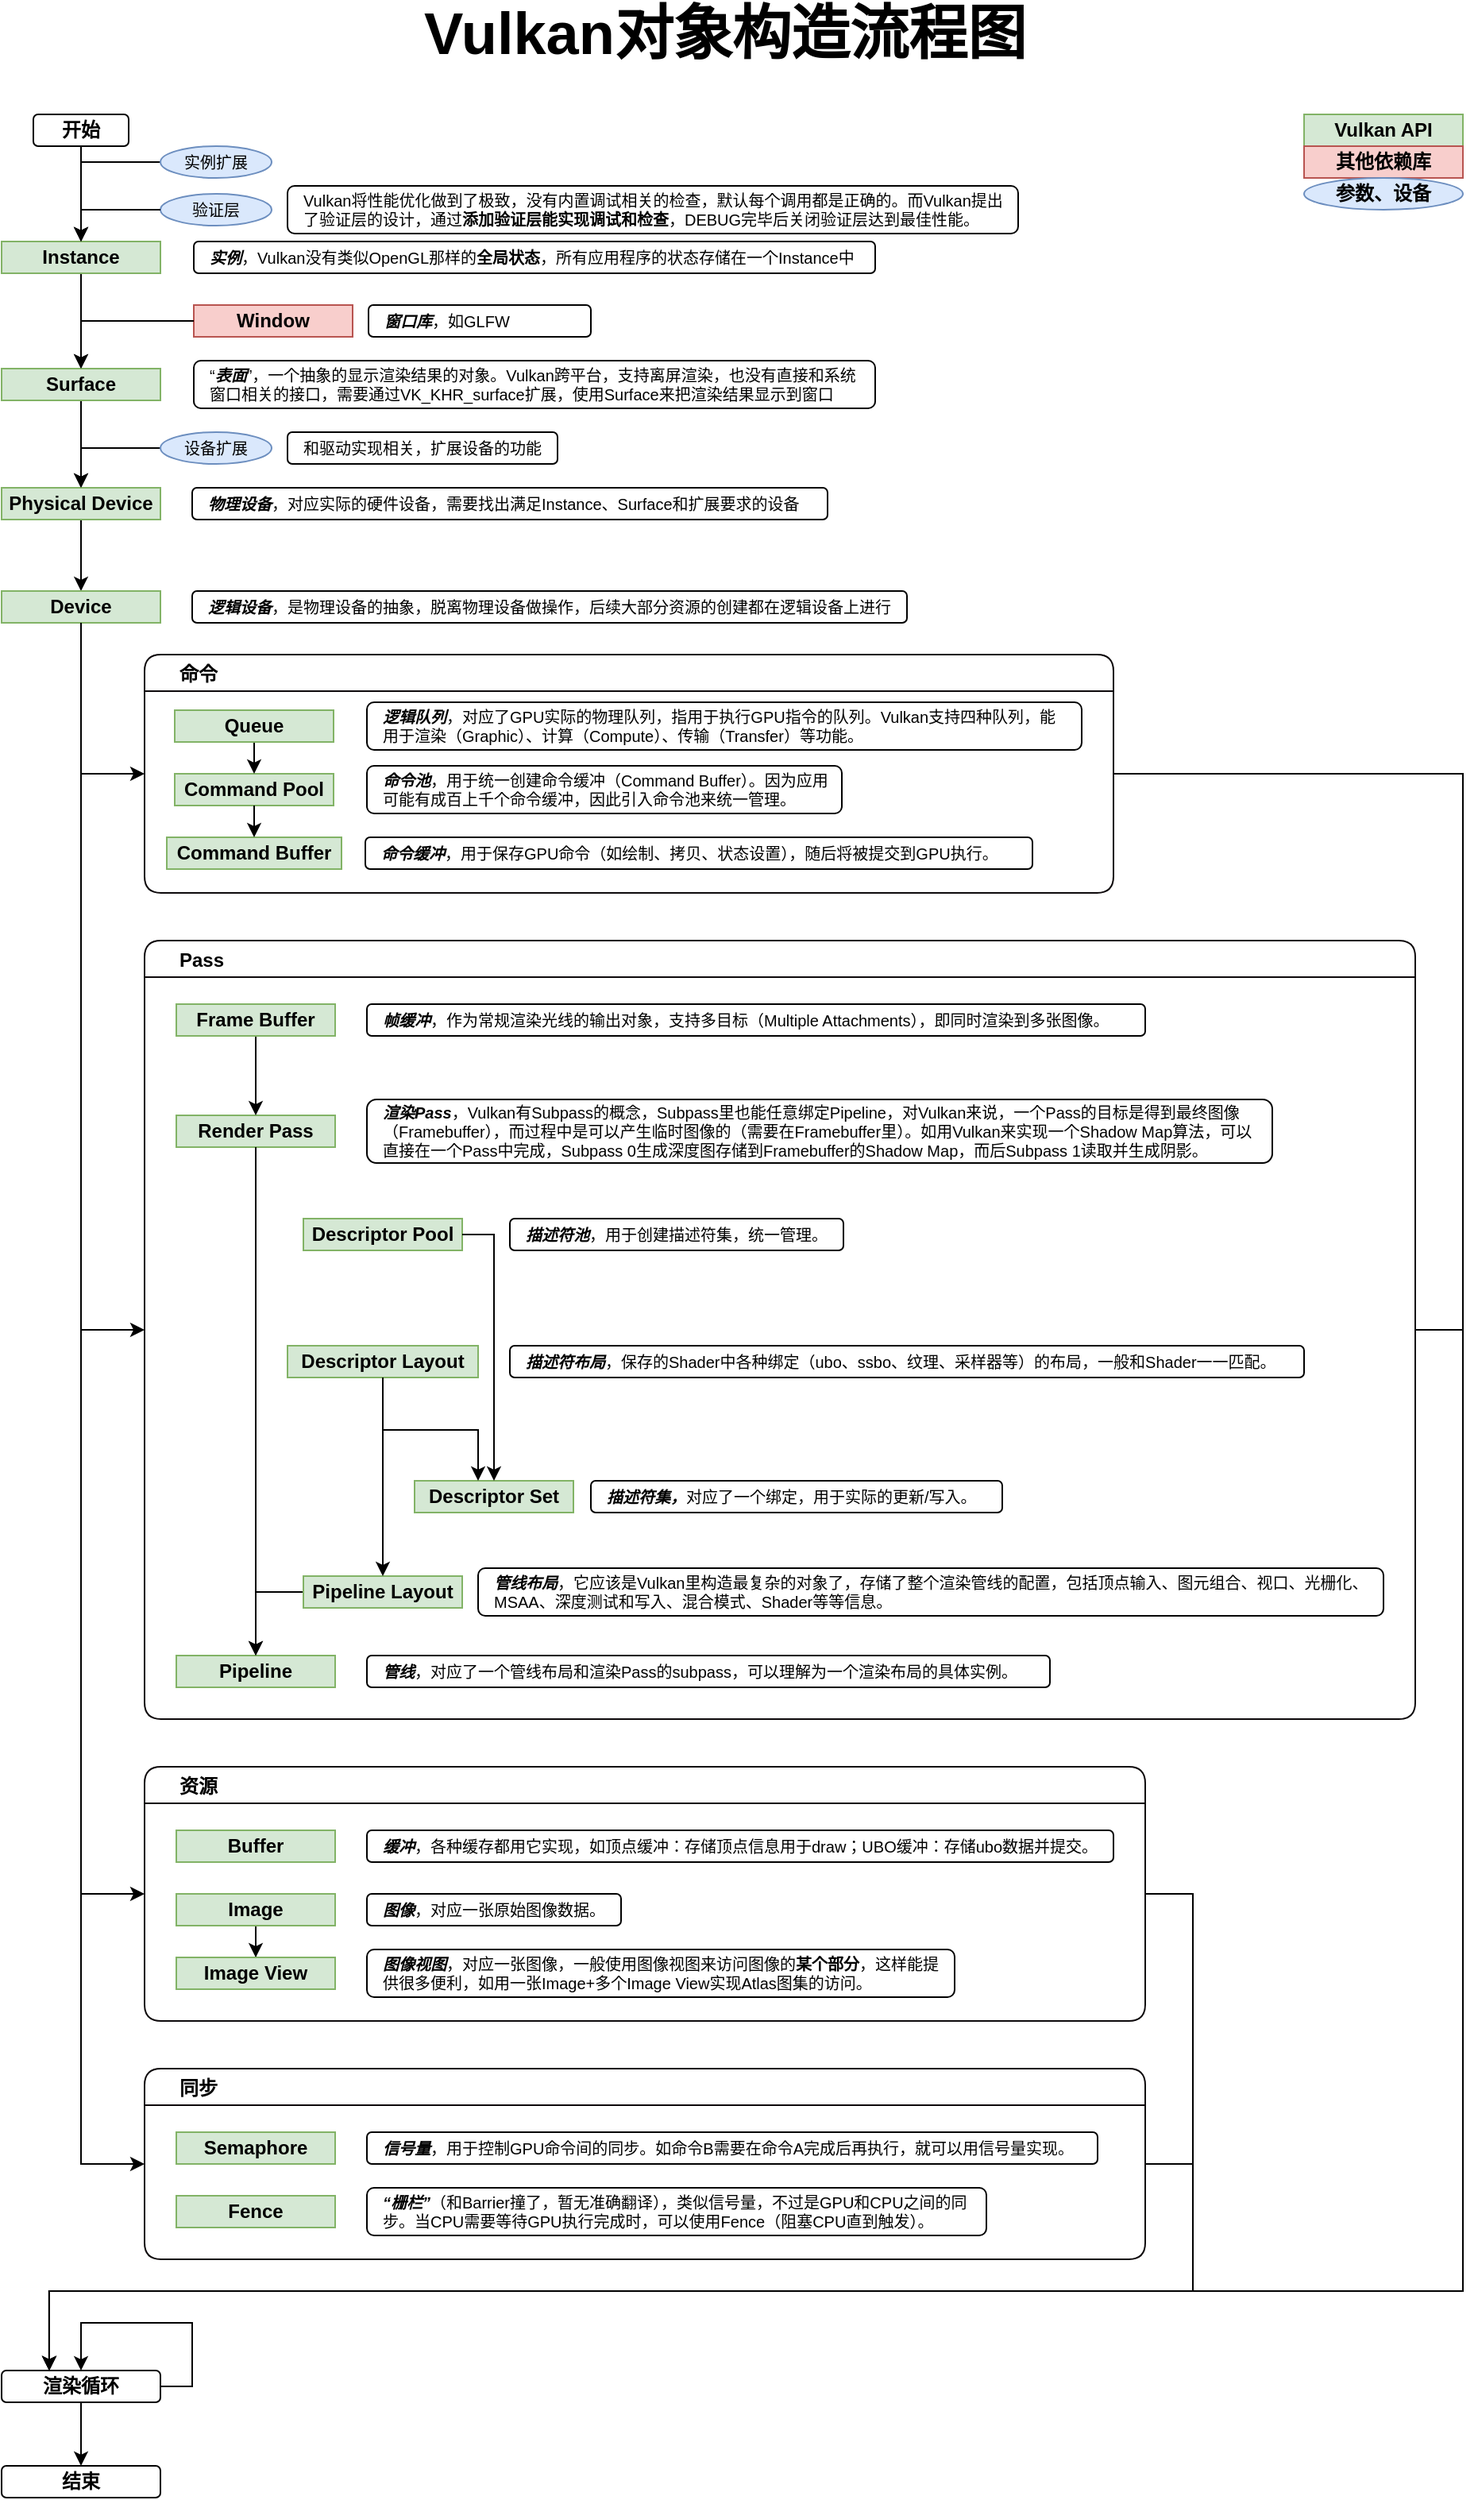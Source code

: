 <mxfile version="21.5.1" type="device" pages="4">
  <diagram id="tK-wJ2XyZJ0Ixe2tUmU-" name="Vulkan构造流程图">
    <mxGraphModel dx="1057" dy="1102" grid="1" gridSize="10" guides="1" tooltips="1" connect="1" arrows="1" fold="1" page="1" pageScale="1" pageWidth="827" pageHeight="1169" math="0" shadow="0">
      <root>
        <mxCell id="0" />
        <mxCell id="1" parent="0" />
        <mxCell id="rT5CKYixkCpn11SfQ_X_-283" style="edgeStyle=orthogonalEdgeStyle;rounded=0;orthogonalLoop=1;jettySize=auto;html=1;exitX=1;exitY=0.5;exitDx=0;exitDy=0;fontSize=12;" parent="1" source="rT5CKYixkCpn11SfQ_X_-243" target="rT5CKYixkCpn11SfQ_X_-193" edge="1">
          <mxGeometry relative="1" as="geometry">
            <Array as="points">
              <mxPoint x="1770" y="505" />
              <mxPoint x="1770" y="1460" />
              <mxPoint x="880" y="1460" />
            </Array>
          </mxGeometry>
        </mxCell>
        <mxCell id="rT5CKYixkCpn11SfQ_X_-243" value="命令" style="swimlane;rounded=1;shadow=0;glass=0;sketch=0;fontSize=12;strokeColor=#0D090B;strokeWidth=1;fillColor=none;startSize=23;align=left;spacingLeft=20;" parent="1" vertex="1">
          <mxGeometry x="940" y="430" width="610" height="150" as="geometry">
            <mxRectangle x="980" y="360" width="60" height="23" as="alternateBounds" />
          </mxGeometry>
        </mxCell>
        <mxCell id="rT5CKYixkCpn11SfQ_X_-201" value="&lt;span style=&quot;&quot;&gt;Command Pool&lt;/span&gt;" style="rounded=0;whiteSpace=wrap;html=1;fillColor=#d5e8d4;strokeColor=#82b366;fontStyle=1" parent="rT5CKYixkCpn11SfQ_X_-243" vertex="1">
          <mxGeometry x="19" y="75" width="100" height="20" as="geometry" />
        </mxCell>
        <mxCell id="rT5CKYixkCpn11SfQ_X_-204" value="&lt;span style=&quot;&quot;&gt;Command Buffer&lt;/span&gt;" style="rounded=0;whiteSpace=wrap;html=1;fillColor=#d5e8d4;strokeColor=#82b366;fontStyle=1" parent="rT5CKYixkCpn11SfQ_X_-243" vertex="1">
          <mxGeometry x="14" y="115" width="110" height="20" as="geometry" />
        </mxCell>
        <mxCell id="rT5CKYixkCpn11SfQ_X_-219" style="edgeStyle=orthogonalEdgeStyle;rounded=0;orthogonalLoop=1;jettySize=auto;html=1;fontSize=12;entryX=0.5;entryY=0;entryDx=0;entryDy=0;" parent="rT5CKYixkCpn11SfQ_X_-243" source="rT5CKYixkCpn11SfQ_X_-201" target="rT5CKYixkCpn11SfQ_X_-204" edge="1">
          <mxGeometry relative="1" as="geometry">
            <Array as="points">
              <mxPoint x="69" y="115" />
              <mxPoint x="69" y="115" />
            </Array>
          </mxGeometry>
        </mxCell>
        <mxCell id="rT5CKYixkCpn11SfQ_X_-218" style="edgeStyle=orthogonalEdgeStyle;rounded=0;orthogonalLoop=1;jettySize=auto;html=1;entryX=0.5;entryY=0;entryDx=0;entryDy=0;fontSize=12;" parent="rT5CKYixkCpn11SfQ_X_-243" source="rT5CKYixkCpn11SfQ_X_-205" target="rT5CKYixkCpn11SfQ_X_-201" edge="1">
          <mxGeometry relative="1" as="geometry">
            <Array as="points">
              <mxPoint x="69" y="50" />
            </Array>
          </mxGeometry>
        </mxCell>
        <mxCell id="rT5CKYixkCpn11SfQ_X_-205" value="Queue" style="rounded=0;whiteSpace=wrap;html=1;fillColor=#d5e8d4;strokeColor=#82b366;fontStyle=1" parent="rT5CKYixkCpn11SfQ_X_-243" vertex="1">
          <mxGeometry x="19" y="35" width="100" height="20" as="geometry" />
        </mxCell>
        <mxCell id="rT5CKYixkCpn11SfQ_X_-206" value="&lt;b&gt;&lt;i&gt;逻辑队列&lt;/i&gt;&lt;/b&gt;，对应了GPU实际的物理队列，指用于执行GPU指令的队列。Vulkan支持四种队列，能用于渲染（Graphic）、计算（Compute）、传输（Transfer）等功能。" style="rounded=1;whiteSpace=wrap;html=1;fontSize=10;align=left;spacingLeft=0;spacing=10;" parent="rT5CKYixkCpn11SfQ_X_-243" vertex="1">
          <mxGeometry x="140" y="30" width="450" height="30" as="geometry" />
        </mxCell>
        <mxCell id="rT5CKYixkCpn11SfQ_X_-207" value="&lt;b&gt;&lt;i&gt;命令池&lt;/i&gt;&lt;/b&gt;，用于统一创建命令缓冲（Command Buffer）。因为应用可能有成百上千个命令缓冲，因此引入命令池来统一管理。" style="rounded=1;whiteSpace=wrap;html=1;fontSize=10;align=left;spacingLeft=0;spacing=10;" parent="rT5CKYixkCpn11SfQ_X_-243" vertex="1">
          <mxGeometry x="140" y="70" width="299" height="30" as="geometry" />
        </mxCell>
        <mxCell id="rT5CKYixkCpn11SfQ_X_-208" value="&lt;b&gt;&lt;i&gt;命令缓冲&lt;/i&gt;&lt;/b&gt;，用于保存GPU命令（如绘制、拷贝、状态设置），随后将被提交到GPU执行。" style="rounded=1;whiteSpace=wrap;html=1;fontSize=10;align=left;spacingLeft=0;spacing=10;" parent="rT5CKYixkCpn11SfQ_X_-243" vertex="1">
          <mxGeometry x="139" y="115" width="420" height="20" as="geometry" />
        </mxCell>
        <mxCell id="rT5CKYixkCpn11SfQ_X_-151" value="" style="edgeStyle=orthogonalEdgeStyle;rounded=0;orthogonalLoop=1;jettySize=auto;html=1;" parent="1" source="rT5CKYixkCpn11SfQ_X_-146" target="rT5CKYixkCpn11SfQ_X_-150" edge="1">
          <mxGeometry relative="1" as="geometry" />
        </mxCell>
        <mxCell id="rT5CKYixkCpn11SfQ_X_-146" value="Instance" style="rounded=0;whiteSpace=wrap;html=1;fillColor=#d5e8d4;strokeColor=#82b366;fontStyle=1" parent="1" vertex="1">
          <mxGeometry x="850" y="170" width="100" height="20" as="geometry" />
        </mxCell>
        <mxCell id="rT5CKYixkCpn11SfQ_X_-169" style="edgeStyle=orthogonalEdgeStyle;rounded=0;orthogonalLoop=1;jettySize=auto;html=1;fontSize=12;exitX=0.5;exitY=1;exitDx=0;exitDy=0;entryX=0.5;entryY=0;entryDx=0;entryDy=0;" parent="1" source="rT5CKYixkCpn11SfQ_X_-150" target="rT5CKYixkCpn11SfQ_X_-168" edge="1">
          <mxGeometry relative="1" as="geometry">
            <mxPoint x="1241" y="640" as="sourcePoint" />
            <mxPoint x="870" y="290" as="targetPoint" />
          </mxGeometry>
        </mxCell>
        <mxCell id="rT5CKYixkCpn11SfQ_X_-150" value="Surface" style="rounded=0;whiteSpace=wrap;html=1;fillColor=#d5e8d4;strokeColor=#82b366;fontStyle=1" parent="1" vertex="1">
          <mxGeometry x="850" y="250" width="100" height="20" as="geometry" />
        </mxCell>
        <mxCell id="rT5CKYixkCpn11SfQ_X_-153" value="&lt;i&gt;&lt;b&gt;实例&lt;/b&gt;&lt;/i&gt;，Vulkan没有类似OpenGL那样的&lt;b&gt;全局状态&lt;/b&gt;，所有应用程序的状态存储在一个Instance中" style="rounded=1;whiteSpace=wrap;html=1;fontSize=10;align=left;spacing=10;" parent="1" vertex="1">
          <mxGeometry x="971" y="170" width="429" height="20" as="geometry" />
        </mxCell>
        <mxCell id="rT5CKYixkCpn11SfQ_X_-155" value="Window" style="rounded=0;whiteSpace=wrap;html=1;fillColor=#f8cecc;strokeColor=#b85450;fontStyle=1" parent="1" vertex="1">
          <mxGeometry x="971" y="210" width="100" height="20" as="geometry" />
        </mxCell>
        <mxCell id="rT5CKYixkCpn11SfQ_X_-156" value="Vulkan API" style="rounded=0;whiteSpace=wrap;html=1;fillColor=#d5e8d4;strokeColor=#82b366;fontStyle=1" parent="1" vertex="1">
          <mxGeometry x="1670" y="90" width="100" height="20" as="geometry" />
        </mxCell>
        <mxCell id="rT5CKYixkCpn11SfQ_X_-157" value="其他依赖库" style="rounded=0;whiteSpace=wrap;html=1;fillColor=#f8cecc;strokeColor=#b85450;fontStyle=1" parent="1" vertex="1">
          <mxGeometry x="1670" y="110" width="100" height="20" as="geometry" />
        </mxCell>
        <mxCell id="rT5CKYixkCpn11SfQ_X_-158" value="“&lt;b&gt;&lt;i&gt;表面&lt;/i&gt;&lt;/b&gt;”，一个抽象的显示渲染结果的对象。Vulkan跨平台，支持离屏渲染，也没有直接和系统窗口相关的接口，需要通过VK_KHR_surface扩展，使用Surface来把渲染结果显示到窗口" style="rounded=1;whiteSpace=wrap;html=1;fontSize=10;align=left;spacingLeft=0;spacing=10;" parent="1" vertex="1">
          <mxGeometry x="971" y="245" width="429" height="30" as="geometry" />
        </mxCell>
        <mxCell id="rT5CKYixkCpn11SfQ_X_-159" value="&lt;i&gt;&lt;b&gt;窗口库&lt;/b&gt;&lt;/i&gt;，如GLFW" style="rounded=1;whiteSpace=wrap;html=1;fontSize=10;align=left;spacing=10;" parent="1" vertex="1">
          <mxGeometry x="1081" y="210" width="140" height="20" as="geometry" />
        </mxCell>
        <mxCell id="rT5CKYixkCpn11SfQ_X_-161" value="" style="edgeStyle=orthogonalEdgeStyle;rounded=0;orthogonalLoop=1;jettySize=auto;html=1;exitX=0;exitY=0.5;exitDx=0;exitDy=0;entryX=0.5;entryY=0;entryDx=0;entryDy=0;" parent="1" source="rT5CKYixkCpn11SfQ_X_-155" target="rT5CKYixkCpn11SfQ_X_-150" edge="1">
          <mxGeometry relative="1" as="geometry">
            <mxPoint x="911" y="200" as="sourcePoint" />
            <mxPoint x="911" y="250" as="targetPoint" />
          </mxGeometry>
        </mxCell>
        <mxCell id="rT5CKYixkCpn11SfQ_X_-162" value="&lt;span style=&quot;font-size: 12px; font-weight: 700;&quot;&gt;开始&lt;/span&gt;" style="rounded=1;whiteSpace=wrap;html=1;fontSize=10;" parent="1" vertex="1">
          <mxGeometry x="870" y="90" width="60" height="20" as="geometry" />
        </mxCell>
        <mxCell id="rT5CKYixkCpn11SfQ_X_-163" value="" style="edgeStyle=orthogonalEdgeStyle;rounded=0;orthogonalLoop=1;jettySize=auto;html=1;exitX=0.5;exitY=1;exitDx=0;exitDy=0;entryX=0.5;entryY=0;entryDx=0;entryDy=0;" parent="1" source="rT5CKYixkCpn11SfQ_X_-162" target="rT5CKYixkCpn11SfQ_X_-146" edge="1">
          <mxGeometry relative="1" as="geometry">
            <mxPoint x="911" y="200" as="sourcePoint" />
            <mxPoint x="911" y="260" as="targetPoint" />
          </mxGeometry>
        </mxCell>
        <mxCell id="rT5CKYixkCpn11SfQ_X_-164" value="验证层" style="ellipse;whiteSpace=wrap;html=1;rounded=1;fontSize=10;fillColor=#dae8fc;strokeColor=#6c8ebf;" parent="1" vertex="1">
          <mxGeometry x="950" y="140" width="70" height="20" as="geometry" />
        </mxCell>
        <mxCell id="rT5CKYixkCpn11SfQ_X_-165" value="" style="edgeStyle=orthogonalEdgeStyle;rounded=0;orthogonalLoop=1;jettySize=auto;html=1;exitX=0;exitY=0.5;exitDx=0;exitDy=0;entryX=0.5;entryY=0;entryDx=0;entryDy=0;" parent="1" source="rT5CKYixkCpn11SfQ_X_-164" target="rT5CKYixkCpn11SfQ_X_-146" edge="1">
          <mxGeometry relative="1" as="geometry">
            <mxPoint x="910" y="150" as="sourcePoint" />
            <mxPoint x="911" y="180" as="targetPoint" />
          </mxGeometry>
        </mxCell>
        <mxCell id="rT5CKYixkCpn11SfQ_X_-166" value="Vulkan将性能优化做到了极致，没有内置调试相关的检查，默认每个调用都是正确的。而Vulkan提出了验证层的设计，通过&lt;b&gt;添加验证层能实现调试和检查&lt;/b&gt;，DEBUG完毕后关闭验证层达到最佳性能。" style="rounded=1;whiteSpace=wrap;html=1;fontSize=10;align=left;spacing=10;" parent="1" vertex="1">
          <mxGeometry x="1030" y="135" width="460" height="30" as="geometry" />
        </mxCell>
        <mxCell id="rT5CKYixkCpn11SfQ_X_-167" value="&lt;font style=&quot;font-size: 12px;&quot;&gt;&lt;b&gt;参数、设备&lt;/b&gt;&lt;/font&gt;" style="ellipse;whiteSpace=wrap;html=1;rounded=1;fontSize=10;fillColor=#dae8fc;strokeColor=#6c8ebf;" parent="1" vertex="1">
          <mxGeometry x="1670" y="130" width="100" height="20" as="geometry" />
        </mxCell>
        <mxCell id="rT5CKYixkCpn11SfQ_X_-179" style="edgeStyle=orthogonalEdgeStyle;rounded=0;orthogonalLoop=1;jettySize=auto;html=1;entryX=0.5;entryY=0;entryDx=0;entryDy=0;fontSize=12;" parent="1" source="rT5CKYixkCpn11SfQ_X_-168" target="rT5CKYixkCpn11SfQ_X_-178" edge="1">
          <mxGeometry relative="1" as="geometry" />
        </mxCell>
        <mxCell id="rT5CKYixkCpn11SfQ_X_-168" value="&lt;span style=&quot;&quot;&gt;Physical Device&lt;/span&gt;" style="rounded=0;whiteSpace=wrap;html=1;fillColor=#d5e8d4;strokeColor=#82b366;fontStyle=1" parent="1" vertex="1">
          <mxGeometry x="850" y="325" width="100" height="20" as="geometry" />
        </mxCell>
        <mxCell id="rT5CKYixkCpn11SfQ_X_-170" value="&lt;b&gt;&lt;i&gt;物理设备&lt;/i&gt;&lt;/b&gt;，对应实际的硬件设备，需要找出满足Instance、Surface和扩展要求的设备" style="rounded=1;whiteSpace=wrap;html=1;fontSize=10;align=left;spacingLeft=0;spacing=10;" parent="1" vertex="1">
          <mxGeometry x="970" y="325" width="400" height="20" as="geometry" />
        </mxCell>
        <mxCell id="rT5CKYixkCpn11SfQ_X_-176" style="edgeStyle=orthogonalEdgeStyle;rounded=0;orthogonalLoop=1;jettySize=auto;html=1;fontSize=12;" parent="1" source="rT5CKYixkCpn11SfQ_X_-171" target="rT5CKYixkCpn11SfQ_X_-168" edge="1">
          <mxGeometry relative="1" as="geometry">
            <Array as="points">
              <mxPoint x="900" y="300" />
            </Array>
          </mxGeometry>
        </mxCell>
        <mxCell id="rT5CKYixkCpn11SfQ_X_-171" value="设备扩展" style="ellipse;whiteSpace=wrap;html=1;rounded=1;fontSize=10;fillColor=#dae8fc;strokeColor=#6c8ebf;" parent="1" vertex="1">
          <mxGeometry x="950" y="290" width="70" height="20" as="geometry" />
        </mxCell>
        <mxCell id="rT5CKYixkCpn11SfQ_X_-175" style="edgeStyle=orthogonalEdgeStyle;rounded=0;orthogonalLoop=1;jettySize=auto;html=1;entryX=0.5;entryY=0;entryDx=0;entryDy=0;fontSize=12;" parent="1" source="rT5CKYixkCpn11SfQ_X_-173" target="rT5CKYixkCpn11SfQ_X_-146" edge="1">
          <mxGeometry relative="1" as="geometry">
            <Array as="points">
              <mxPoint x="900" y="120" />
            </Array>
          </mxGeometry>
        </mxCell>
        <mxCell id="rT5CKYixkCpn11SfQ_X_-173" value="实例扩展" style="ellipse;whiteSpace=wrap;html=1;rounded=1;fontSize=10;fillColor=#dae8fc;strokeColor=#6c8ebf;" parent="1" vertex="1">
          <mxGeometry x="950" y="110" width="70" height="20" as="geometry" />
        </mxCell>
        <mxCell id="rT5CKYixkCpn11SfQ_X_-177" value="和驱动实现相关，扩展设备的功能" style="rounded=1;whiteSpace=wrap;html=1;fontSize=10;align=left;spacingLeft=0;spacing=10;" parent="1" vertex="1">
          <mxGeometry x="1030" y="290" width="170" height="20" as="geometry" />
        </mxCell>
        <mxCell id="rT5CKYixkCpn11SfQ_X_-276" style="edgeStyle=orthogonalEdgeStyle;rounded=0;orthogonalLoop=1;jettySize=auto;html=1;entryX=0;entryY=0.5;entryDx=0;entryDy=0;fontSize=12;" parent="1" source="rT5CKYixkCpn11SfQ_X_-178" target="rT5CKYixkCpn11SfQ_X_-243" edge="1">
          <mxGeometry relative="1" as="geometry" />
        </mxCell>
        <mxCell id="rT5CKYixkCpn11SfQ_X_-277" style="edgeStyle=orthogonalEdgeStyle;rounded=0;orthogonalLoop=1;jettySize=auto;html=1;entryX=0;entryY=0.5;entryDx=0;entryDy=0;fontSize=12;" parent="1" source="rT5CKYixkCpn11SfQ_X_-178" target="rT5CKYixkCpn11SfQ_X_-244" edge="1">
          <mxGeometry relative="1" as="geometry" />
        </mxCell>
        <mxCell id="rT5CKYixkCpn11SfQ_X_-278" style="edgeStyle=orthogonalEdgeStyle;rounded=0;orthogonalLoop=1;jettySize=auto;html=1;entryX=0;entryY=0.5;entryDx=0;entryDy=0;fontSize=12;" parent="1" source="rT5CKYixkCpn11SfQ_X_-178" target="rT5CKYixkCpn11SfQ_X_-253" edge="1">
          <mxGeometry relative="1" as="geometry" />
        </mxCell>
        <mxCell id="rT5CKYixkCpn11SfQ_X_-178" value="&lt;span style=&quot;&quot;&gt;Device&lt;/span&gt;" style="rounded=0;whiteSpace=wrap;html=1;fillColor=#d5e8d4;strokeColor=#82b366;fontStyle=1" parent="1" vertex="1">
          <mxGeometry x="850" y="390" width="100" height="20" as="geometry" />
        </mxCell>
        <mxCell id="rT5CKYixkCpn11SfQ_X_-180" value="&lt;b&gt;&lt;i&gt;逻辑设备&lt;/i&gt;&lt;/b&gt;，是物理设备的抽象，脱离物理设备做操作，后续大部分资源的创建都在逻辑设备上进行" style="rounded=1;whiteSpace=wrap;html=1;fontSize=10;align=left;spacingLeft=0;spacing=10;" parent="1" vertex="1">
          <mxGeometry x="970" y="390" width="450" height="20" as="geometry" />
        </mxCell>
        <mxCell id="rT5CKYixkCpn11SfQ_X_-198" style="edgeStyle=orthogonalEdgeStyle;rounded=0;orthogonalLoop=1;jettySize=auto;html=1;fontSize=12;" parent="1" source="rT5CKYixkCpn11SfQ_X_-193" target="rT5CKYixkCpn11SfQ_X_-196" edge="1">
          <mxGeometry relative="1" as="geometry" />
        </mxCell>
        <mxCell id="rT5CKYixkCpn11SfQ_X_-200" style="edgeStyle=orthogonalEdgeStyle;rounded=0;orthogonalLoop=1;jettySize=auto;html=1;fontSize=12;exitX=1;exitY=0.5;exitDx=0;exitDy=0;entryX=0.5;entryY=0;entryDx=0;entryDy=0;" parent="1" source="rT5CKYixkCpn11SfQ_X_-193" target="rT5CKYixkCpn11SfQ_X_-193" edge="1">
          <mxGeometry relative="1" as="geometry">
            <mxPoint x="910" y="1490" as="targetPoint" />
            <Array as="points">
              <mxPoint x="970" y="1520" />
              <mxPoint x="970" y="1480" />
              <mxPoint x="900" y="1480" />
            </Array>
          </mxGeometry>
        </mxCell>
        <mxCell id="rT5CKYixkCpn11SfQ_X_-193" value="渲染循环" style="rounded=1;whiteSpace=wrap;html=1;fontStyle=1" parent="1" vertex="1">
          <mxGeometry x="850" y="1510" width="100" height="20" as="geometry" />
        </mxCell>
        <mxCell id="rT5CKYixkCpn11SfQ_X_-196" value="结束" style="rounded=1;whiteSpace=wrap;html=1;fontStyle=1" parent="1" vertex="1">
          <mxGeometry x="850" y="1570" width="100" height="20" as="geometry" />
        </mxCell>
        <mxCell id="rT5CKYixkCpn11SfQ_X_-284" style="edgeStyle=orthogonalEdgeStyle;rounded=0;orthogonalLoop=1;jettySize=auto;html=1;exitX=1;exitY=0.5;exitDx=0;exitDy=0;fontSize=12;entryX=0.299;entryY=-0.005;entryDx=0;entryDy=0;entryPerimeter=0;" parent="1" source="rT5CKYixkCpn11SfQ_X_-244" target="rT5CKYixkCpn11SfQ_X_-193" edge="1">
          <mxGeometry relative="1" as="geometry">
            <mxPoint x="880" y="1390" as="targetPoint" />
            <Array as="points">
              <mxPoint x="1770" y="855" />
              <mxPoint x="1770" y="1460" />
              <mxPoint x="880" y="1460" />
            </Array>
          </mxGeometry>
        </mxCell>
        <mxCell id="rT5CKYixkCpn11SfQ_X_-244" value="Pass" style="swimlane;rounded=1;shadow=0;glass=0;sketch=0;fontSize=12;strokeColor=#0D090B;strokeWidth=1;fillColor=none;align=left;spacingLeft=20;" parent="1" vertex="1">
          <mxGeometry x="940" y="610" width="800" height="490" as="geometry">
            <mxRectangle x="980" y="360" width="60" height="23" as="alternateBounds" />
          </mxGeometry>
        </mxCell>
        <mxCell id="rT5CKYixkCpn11SfQ_X_-202" value="Render Pass" style="rounded=0;whiteSpace=wrap;html=1;fillColor=#d5e8d4;strokeColor=#82b366;fontStyle=1" parent="rT5CKYixkCpn11SfQ_X_-244" vertex="1">
          <mxGeometry x="20" y="110" width="100" height="20" as="geometry" />
        </mxCell>
        <mxCell id="rT5CKYixkCpn11SfQ_X_-220" style="edgeStyle=orthogonalEdgeStyle;rounded=0;orthogonalLoop=1;jettySize=auto;html=1;fontSize=12;" parent="rT5CKYixkCpn11SfQ_X_-244" source="rT5CKYixkCpn11SfQ_X_-203" target="rT5CKYixkCpn11SfQ_X_-202" edge="1">
          <mxGeometry relative="1" as="geometry" />
        </mxCell>
        <mxCell id="rT5CKYixkCpn11SfQ_X_-203" value="&lt;span style=&quot;&quot;&gt;Frame Buffer&lt;/span&gt;" style="rounded=0;whiteSpace=wrap;html=1;fillColor=#d5e8d4;strokeColor=#82b366;fontStyle=1" parent="rT5CKYixkCpn11SfQ_X_-244" vertex="1">
          <mxGeometry x="20" y="40" width="100" height="20" as="geometry" />
        </mxCell>
        <mxCell id="rT5CKYixkCpn11SfQ_X_-209" value="&lt;b&gt;&lt;i&gt;帧缓冲&lt;/i&gt;&lt;/b&gt;，作为常规渲染光线的输出对象，支持多目标（Multiple Attachments），即同时渲染到多张图像。&amp;nbsp;" style="rounded=1;whiteSpace=wrap;html=1;fontSize=10;align=left;spacingLeft=0;spacing=10;" parent="rT5CKYixkCpn11SfQ_X_-244" vertex="1">
          <mxGeometry x="140" y="40" width="490" height="20" as="geometry" />
        </mxCell>
        <mxCell id="rT5CKYixkCpn11SfQ_X_-210" value="&lt;b&gt;&lt;i&gt;渲染Pass&lt;/i&gt;&lt;/b&gt;，Vulkan有Subpass的概念，Subpass里也能任意绑定Pipeline，对Vulkan来说，一个Pass的目标是得到最终图像（Framebuffer），而过程中是可以产生临时图像的（需要在Framebuffer里）。如用Vulkan来实现一个Shadow Map算法，可以直接在一个Pass中完成，Subpass 0生成深度图存储到Framebuffer的Shadow Map，而后Subpass 1读取并生成阴影。" style="rounded=1;whiteSpace=wrap;html=1;fontSize=10;align=left;spacingLeft=0;spacing=10;" parent="rT5CKYixkCpn11SfQ_X_-244" vertex="1">
          <mxGeometry x="140" y="100" width="570" height="40" as="geometry" />
        </mxCell>
        <mxCell id="rT5CKYixkCpn11SfQ_X_-211" value="&lt;span style=&quot;&quot;&gt;Pipeline&lt;/span&gt;" style="rounded=0;whiteSpace=wrap;html=1;fillColor=#d5e8d4;strokeColor=#82b366;fontStyle=1" parent="rT5CKYixkCpn11SfQ_X_-244" vertex="1">
          <mxGeometry x="20" y="450" width="100" height="20" as="geometry" />
        </mxCell>
        <mxCell id="rT5CKYixkCpn11SfQ_X_-216" style="edgeStyle=orthogonalEdgeStyle;rounded=0;orthogonalLoop=1;jettySize=auto;html=1;entryX=0.5;entryY=0;entryDx=0;entryDy=0;fontSize=12;" parent="rT5CKYixkCpn11SfQ_X_-244" source="rT5CKYixkCpn11SfQ_X_-202" target="rT5CKYixkCpn11SfQ_X_-211" edge="1">
          <mxGeometry relative="1" as="geometry" />
        </mxCell>
        <mxCell id="rT5CKYixkCpn11SfQ_X_-213" value="&lt;b&gt;&lt;i&gt;管线&lt;/i&gt;&lt;/b&gt;，对应了一个管线布局和渲染Pass的subpass，可以理解为一个渲染布局的具体实例。" style="rounded=1;whiteSpace=wrap;html=1;fontSize=10;align=left;spacingLeft=0;spacing=10;" parent="rT5CKYixkCpn11SfQ_X_-244" vertex="1">
          <mxGeometry x="140" y="450" width="430" height="20" as="geometry" />
        </mxCell>
        <mxCell id="rT5CKYixkCpn11SfQ_X_-217" style="edgeStyle=orthogonalEdgeStyle;rounded=0;orthogonalLoop=1;jettySize=auto;html=1;entryX=0.5;entryY=0;entryDx=0;entryDy=0;fontSize=12;" parent="rT5CKYixkCpn11SfQ_X_-244" source="rT5CKYixkCpn11SfQ_X_-214" target="rT5CKYixkCpn11SfQ_X_-211" edge="1">
          <mxGeometry relative="1" as="geometry">
            <Array as="points">
              <mxPoint x="70" y="410" />
            </Array>
          </mxGeometry>
        </mxCell>
        <mxCell id="rT5CKYixkCpn11SfQ_X_-214" value="&lt;span style=&quot;&quot;&gt;Pipeline Layout&lt;/span&gt;" style="rounded=0;whiteSpace=wrap;html=1;fillColor=#d5e8d4;strokeColor=#82b366;fontStyle=1" parent="rT5CKYixkCpn11SfQ_X_-244" vertex="1">
          <mxGeometry x="100" y="400" width="100" height="20" as="geometry" />
        </mxCell>
        <mxCell id="rT5CKYixkCpn11SfQ_X_-215" value="&lt;b&gt;&lt;i&gt;管线布局&lt;/i&gt;&lt;/b&gt;，它应该是Vulkan里构造最复杂的对象了，存储了整个渲染管线的配置，包括顶点输入、图元组合、视口、光栅化、MSAA、深度测试和写入、混合模式、Shader等等信息。" style="rounded=1;whiteSpace=wrap;html=1;fontSize=10;align=left;spacingLeft=0;spacing=10;" parent="rT5CKYixkCpn11SfQ_X_-244" vertex="1">
          <mxGeometry x="210" y="395" width="570" height="30" as="geometry" />
        </mxCell>
        <mxCell id="rT5CKYixkCpn11SfQ_X_-227" style="edgeStyle=orthogonalEdgeStyle;rounded=0;orthogonalLoop=1;jettySize=auto;html=1;fontSize=12;" parent="rT5CKYixkCpn11SfQ_X_-244" source="rT5CKYixkCpn11SfQ_X_-221" target="rT5CKYixkCpn11SfQ_X_-214" edge="1">
          <mxGeometry relative="1" as="geometry" />
        </mxCell>
        <mxCell id="rT5CKYixkCpn11SfQ_X_-221" value="&lt;span style=&quot;&quot;&gt;Descriptor Layout&lt;/span&gt;" style="rounded=0;whiteSpace=wrap;html=1;fillColor=#d5e8d4;strokeColor=#82b366;fontStyle=1" parent="rT5CKYixkCpn11SfQ_X_-244" vertex="1">
          <mxGeometry x="90" y="255" width="120" height="20" as="geometry" />
        </mxCell>
        <mxCell id="rT5CKYixkCpn11SfQ_X_-222" value="&lt;b&gt;&lt;i&gt;描述符布局&lt;/i&gt;&lt;/b&gt;，保存的Shader中各种绑定（ubo、ssbo、纹理、采样器等）的布局，一般和Shader一一匹配。" style="rounded=1;whiteSpace=wrap;html=1;fontSize=10;align=left;spacingLeft=0;spacing=10;" parent="rT5CKYixkCpn11SfQ_X_-244" vertex="1">
          <mxGeometry x="230" y="255" width="500" height="20" as="geometry" />
        </mxCell>
        <mxCell id="rT5CKYixkCpn11SfQ_X_-223" value="&lt;span style=&quot;&quot;&gt;Descriptor Pool&lt;/span&gt;" style="rounded=0;whiteSpace=wrap;html=1;fillColor=#d5e8d4;strokeColor=#82b366;fontStyle=1" parent="rT5CKYixkCpn11SfQ_X_-244" vertex="1">
          <mxGeometry x="100" y="175" width="100" height="20" as="geometry" />
        </mxCell>
        <mxCell id="rT5CKYixkCpn11SfQ_X_-224" value="&lt;b&gt;&lt;i&gt;描述符池&lt;/i&gt;&lt;/b&gt;，用于创建描述符集，统一管理。" style="rounded=1;whiteSpace=wrap;html=1;fontSize=10;align=left;spacingLeft=0;spacing=10;" parent="rT5CKYixkCpn11SfQ_X_-244" vertex="1">
          <mxGeometry x="230" y="175" width="210" height="20" as="geometry" />
        </mxCell>
        <mxCell id="rT5CKYixkCpn11SfQ_X_-225" value="&lt;span style=&quot;&quot;&gt;Descriptor Set&lt;/span&gt;" style="rounded=0;whiteSpace=wrap;html=1;fillColor=#d5e8d4;strokeColor=#82b366;fontStyle=1" parent="rT5CKYixkCpn11SfQ_X_-244" vertex="1">
          <mxGeometry x="170" y="340" width="100" height="20" as="geometry" />
        </mxCell>
        <mxCell id="rT5CKYixkCpn11SfQ_X_-229" style="edgeStyle=orthogonalEdgeStyle;rounded=0;orthogonalLoop=1;jettySize=auto;html=1;fontSize=12;" parent="rT5CKYixkCpn11SfQ_X_-244" source="rT5CKYixkCpn11SfQ_X_-221" target="rT5CKYixkCpn11SfQ_X_-225" edge="1">
          <mxGeometry relative="1" as="geometry">
            <Array as="points">
              <mxPoint x="150" y="308" />
              <mxPoint x="210" y="308" />
            </Array>
          </mxGeometry>
        </mxCell>
        <mxCell id="rT5CKYixkCpn11SfQ_X_-226" style="edgeStyle=orthogonalEdgeStyle;rounded=0;orthogonalLoop=1;jettySize=auto;html=1;fontSize=12;" parent="rT5CKYixkCpn11SfQ_X_-244" source="rT5CKYixkCpn11SfQ_X_-223" target="rT5CKYixkCpn11SfQ_X_-225" edge="1">
          <mxGeometry relative="1" as="geometry">
            <Array as="points">
              <mxPoint x="220" y="185" />
            </Array>
          </mxGeometry>
        </mxCell>
        <mxCell id="rT5CKYixkCpn11SfQ_X_-228" value="&lt;b&gt;&lt;i&gt;描述符集，&lt;/i&gt;&lt;/b&gt;对应了一个绑定，用于实际的更新/写入。" style="rounded=1;whiteSpace=wrap;html=1;fontSize=10;align=left;spacingLeft=0;spacing=10;" parent="rT5CKYixkCpn11SfQ_X_-244" vertex="1">
          <mxGeometry x="281" y="340" width="259" height="20" as="geometry" />
        </mxCell>
        <mxCell id="rT5CKYixkCpn11SfQ_X_-285" style="edgeStyle=orthogonalEdgeStyle;rounded=0;orthogonalLoop=1;jettySize=auto;html=1;exitX=1;exitY=0.5;exitDx=0;exitDy=0;fontSize=12;" parent="1" source="rT5CKYixkCpn11SfQ_X_-253" target="rT5CKYixkCpn11SfQ_X_-193" edge="1">
          <mxGeometry relative="1" as="geometry">
            <mxPoint x="880" y="1480" as="targetPoint" />
            <Array as="points">
              <mxPoint x="1600" y="1210" />
              <mxPoint x="1600" y="1460" />
              <mxPoint x="880" y="1460" />
            </Array>
          </mxGeometry>
        </mxCell>
        <mxCell id="rT5CKYixkCpn11SfQ_X_-253" value="资源" style="swimlane;rounded=1;shadow=0;glass=0;sketch=0;fontSize=12;strokeColor=#0D090B;strokeWidth=1;fillColor=none;align=left;spacingLeft=20;" parent="1" vertex="1">
          <mxGeometry x="940" y="1130" width="630" height="160" as="geometry">
            <mxRectangle x="980" y="360" width="60" height="23" as="alternateBounds" />
          </mxGeometry>
        </mxCell>
        <mxCell id="rT5CKYixkCpn11SfQ_X_-233" value="Buffer" style="rounded=0;whiteSpace=wrap;html=1;fillColor=#d5e8d4;strokeColor=#82b366;fontStyle=1" parent="rT5CKYixkCpn11SfQ_X_-253" vertex="1">
          <mxGeometry x="20" y="40" width="100" height="20" as="geometry" />
        </mxCell>
        <mxCell id="rT5CKYixkCpn11SfQ_X_-234" value="&lt;b&gt;&lt;i&gt;缓冲&lt;/i&gt;&lt;/b&gt;，各种缓存都用它实现，如顶点缓冲：存储顶点信息用于draw；UBO缓冲：存储ubo数据并提交。" style="rounded=1;whiteSpace=wrap;html=1;fontSize=10;align=left;spacingLeft=0;spacing=10;" parent="rT5CKYixkCpn11SfQ_X_-253" vertex="1">
          <mxGeometry x="140" y="40" width="470" height="20" as="geometry" />
        </mxCell>
        <mxCell id="rT5CKYixkCpn11SfQ_X_-236" style="edgeStyle=orthogonalEdgeStyle;rounded=0;orthogonalLoop=1;jettySize=auto;html=1;fontSize=12;" parent="rT5CKYixkCpn11SfQ_X_-253" source="rT5CKYixkCpn11SfQ_X_-235" target="rT5CKYixkCpn11SfQ_X_-237" edge="1">
          <mxGeometry relative="1" as="geometry">
            <mxPoint x="64" y="138" as="targetPoint" />
          </mxGeometry>
        </mxCell>
        <mxCell id="rT5CKYixkCpn11SfQ_X_-235" value="Image" style="rounded=0;whiteSpace=wrap;html=1;fillColor=#d5e8d4;strokeColor=#82b366;fontStyle=1" parent="rT5CKYixkCpn11SfQ_X_-253" vertex="1">
          <mxGeometry x="20" y="80" width="100" height="20" as="geometry" />
        </mxCell>
        <mxCell id="rT5CKYixkCpn11SfQ_X_-237" value="Image View" style="rounded=0;whiteSpace=wrap;html=1;fillColor=#d5e8d4;strokeColor=#82b366;fontStyle=1" parent="rT5CKYixkCpn11SfQ_X_-253" vertex="1">
          <mxGeometry x="20" y="120" width="100" height="20" as="geometry" />
        </mxCell>
        <mxCell id="rT5CKYixkCpn11SfQ_X_-239" value="&lt;b&gt;&lt;i&gt;图像&lt;/i&gt;&lt;/b&gt;，对应一张原始图像数据。" style="rounded=1;whiteSpace=wrap;html=1;fontSize=10;align=left;spacingLeft=0;spacing=10;" parent="rT5CKYixkCpn11SfQ_X_-253" vertex="1">
          <mxGeometry x="140" y="80" width="160" height="20" as="geometry" />
        </mxCell>
        <mxCell id="rT5CKYixkCpn11SfQ_X_-240" value="&lt;b&gt;&lt;i&gt;图像视图&lt;/i&gt;&lt;/b&gt;，对应一张图像，一般使用图像视图来访问图像的&lt;b&gt;某个部分&lt;/b&gt;，这样能提供很多便利，如用一张Image+多个Image View实现Atlas图集的访问。" style="rounded=1;whiteSpace=wrap;html=1;fontSize=10;align=left;spacingLeft=0;spacing=10;" parent="rT5CKYixkCpn11SfQ_X_-253" vertex="1">
          <mxGeometry x="140" y="115" width="370" height="30" as="geometry" />
        </mxCell>
        <mxCell id="1QJmOaA_Q6OYTPv6JmWF-13" value="同步" style="swimlane;rounded=1;shadow=0;glass=0;sketch=0;fontSize=12;strokeColor=#0D090B;strokeWidth=1;fillColor=none;align=left;spacingLeft=20;" parent="1" vertex="1">
          <mxGeometry x="940" y="1320" width="630" height="120" as="geometry">
            <mxRectangle x="980" y="360" width="60" height="23" as="alternateBounds" />
          </mxGeometry>
        </mxCell>
        <mxCell id="1QJmOaA_Q6OYTPv6JmWF-14" value="Semaphore" style="rounded=0;whiteSpace=wrap;html=1;fillColor=#d5e8d4;strokeColor=#82b366;fontStyle=1" parent="1QJmOaA_Q6OYTPv6JmWF-13" vertex="1">
          <mxGeometry x="20" y="40" width="100" height="20" as="geometry" />
        </mxCell>
        <mxCell id="1QJmOaA_Q6OYTPv6JmWF-15" value="&lt;b&gt;&lt;i&gt;信号量&lt;/i&gt;&lt;/b&gt;，用于控制GPU命令间的同步。如命令B需要在命令A完成后再执行，就可以用信号量实现。" style="rounded=1;whiteSpace=wrap;html=1;fontSize=10;align=left;spacingLeft=0;spacing=10;" parent="1QJmOaA_Q6OYTPv6JmWF-13" vertex="1">
          <mxGeometry x="140" y="40" width="460" height="20" as="geometry" />
        </mxCell>
        <mxCell id="1QJmOaA_Q6OYTPv6JmWF-17" value="Fence" style="rounded=0;whiteSpace=wrap;html=1;fillColor=#d5e8d4;strokeColor=#82b366;fontStyle=1" parent="1QJmOaA_Q6OYTPv6JmWF-13" vertex="1">
          <mxGeometry x="20" y="80" width="100" height="20" as="geometry" />
        </mxCell>
        <mxCell id="1QJmOaA_Q6OYTPv6JmWF-19" value="&lt;b style=&quot;font-style: italic;&quot;&gt;“栅栏”&lt;/b&gt;（和Barrier撞了，暂无准确翻译），类似信号量，不过是GPU和CPU之间的同步。当CPU需要等待GPU执行完成时，可以使用Fence（阻塞CPU直到触发）。" style="rounded=1;whiteSpace=wrap;html=1;fontSize=10;align=left;spacingLeft=0;spacing=10;" parent="1QJmOaA_Q6OYTPv6JmWF-13" vertex="1">
          <mxGeometry x="140" y="75" width="390" height="30" as="geometry" />
        </mxCell>
        <mxCell id="1QJmOaA_Q6OYTPv6JmWF-135" value="&lt;font size=&quot;1&quot; style=&quot;&quot;&gt;&lt;b style=&quot;font-size: 37px;&quot;&gt;Vulkan对象构造流程图&lt;/b&gt;&lt;/font&gt;" style="text;html=1;align=center;verticalAlign=middle;points=[];autosize=1;strokeColor=none;fillColor=none;fontSize=6;fontFamily=Helvetica;fontColor=default;" parent="1" vertex="1">
          <mxGeometry x="1110" y="20" width="390" height="40" as="geometry" />
        </mxCell>
        <mxCell id="dX2r53FLwCImozJ42KE7-1" style="edgeStyle=orthogonalEdgeStyle;rounded=0;orthogonalLoop=1;jettySize=auto;html=1;entryX=0;entryY=0.5;entryDx=0;entryDy=0;fontSize=12;" edge="1" parent="1" source="rT5CKYixkCpn11SfQ_X_-178" target="1QJmOaA_Q6OYTPv6JmWF-13">
          <mxGeometry relative="1" as="geometry">
            <mxPoint x="910" y="420" as="sourcePoint" />
            <mxPoint x="950" y="1220" as="targetPoint" />
          </mxGeometry>
        </mxCell>
        <mxCell id="dX2r53FLwCImozJ42KE7-5" style="edgeStyle=orthogonalEdgeStyle;rounded=0;orthogonalLoop=1;jettySize=auto;html=1;exitX=1;exitY=0.5;exitDx=0;exitDy=0;fontSize=12;" edge="1" parent="1" source="1QJmOaA_Q6OYTPv6JmWF-13" target="rT5CKYixkCpn11SfQ_X_-193">
          <mxGeometry relative="1" as="geometry">
            <mxPoint x="890" y="1610" as="targetPoint" />
            <Array as="points">
              <mxPoint x="1600" y="1380" />
              <mxPoint x="1600" y="1460" />
              <mxPoint x="880" y="1460" />
            </Array>
            <mxPoint x="1580" y="1220" as="sourcePoint" />
          </mxGeometry>
        </mxCell>
      </root>
    </mxGraphModel>
  </diagram>
  <diagram id="eaidGIcsUKXE7a_FOuoQ" name="类关系图">
    <mxGraphModel dx="209" dy="606" grid="1" gridSize="10" guides="1" tooltips="1" connect="1" arrows="1" fold="1" page="1" pageScale="1" pageWidth="827" pageHeight="1169" math="0" shadow="0">
      <root>
        <mxCell id="0" />
        <mxCell id="1" parent="0" />
        <mxCell id="pMlH9mY6pvxpjYAPgNfk-75" style="edgeStyle=orthogonalEdgeStyle;shape=connector;rounded=0;orthogonalLoop=1;jettySize=auto;html=1;entryX=0;entryY=0.5;entryDx=0;entryDy=0;dashed=1;labelBackgroundColor=default;fontFamily=Helvetica;fontSize=11;fontColor=default;startArrow=none;startFill=0;endArrow=block;endFill=0;strokeColor=#000000;strokeWidth=1;fillColor=#dae8fc;" parent="1" source="pMlH9mY6pvxpjYAPgNfk-69" target="pMlH9mY6pvxpjYAPgNfk-72" edge="1">
          <mxGeometry relative="1" as="geometry">
            <mxPoint x="1699" y="508.5" as="targetPoint" />
            <Array as="points">
              <mxPoint x="1670" y="530" />
              <mxPoint x="1670" y="500" />
            </Array>
          </mxGeometry>
        </mxCell>
        <mxCell id="pMlH9mY6pvxpjYAPgNfk-76" style="edgeStyle=orthogonalEdgeStyle;shape=connector;rounded=0;orthogonalLoop=1;jettySize=auto;html=1;entryX=0;entryY=0.5;entryDx=0;entryDy=0;dashed=1;labelBackgroundColor=default;fontFamily=Helvetica;fontSize=11;fontColor=default;startArrow=none;startFill=0;endArrow=block;endFill=0;strokeColor=#000000;strokeWidth=1;fillColor=#dae8fc;" parent="1" source="pMlH9mY6pvxpjYAPgNfk-69" target="pMlH9mY6pvxpjYAPgNfk-73" edge="1">
          <mxGeometry relative="1" as="geometry">
            <mxPoint x="1660" y="520" as="sourcePoint" />
            <mxPoint x="1699" y="531.5" as="targetPoint" />
            <Array as="points">
              <mxPoint x="1660" y="530" />
              <mxPoint x="1660" y="530" />
            </Array>
          </mxGeometry>
        </mxCell>
        <mxCell id="pMlH9mY6pvxpjYAPgNfk-77" style="edgeStyle=orthogonalEdgeStyle;shape=connector;rounded=0;orthogonalLoop=1;jettySize=auto;html=1;entryX=0;entryY=0.5;entryDx=0;entryDy=0;dashed=1;labelBackgroundColor=default;fontFamily=Helvetica;fontSize=11;fontColor=default;startArrow=none;startFill=0;endArrow=block;endFill=0;strokeColor=#000000;strokeWidth=1;fillColor=#dae8fc;" parent="1" source="pMlH9mY6pvxpjYAPgNfk-69" target="pMlH9mY6pvxpjYAPgNfk-74" edge="1">
          <mxGeometry relative="1" as="geometry">
            <mxPoint x="1699" y="554.5" as="targetPoint" />
            <Array as="points">
              <mxPoint x="1670" y="530" />
              <mxPoint x="1670" y="560" />
            </Array>
          </mxGeometry>
        </mxCell>
        <mxCell id="pMlH9mY6pvxpjYAPgNfk-69" value="Shader Resource Descriptor" style="swimlane;startSize=23;fillColor=#dae8fc;strokeColor=#6c8ebf;childLayout=stackLayout;horizontal=1;horizontalStack=0;fontStyle=1" parent="1" vertex="1">
          <mxGeometry x="1420" y="510" width="220" height="43" as="geometry">
            <mxRectangle x="1421" y="520" width="100" height="23" as="alternateBounds" />
          </mxGeometry>
        </mxCell>
        <mxCell id="pMlH9mY6pvxpjYAPgNfk-70" value="用于方便地创建、更新Descriptor的类" style="text;strokeColor=none;fillColor=none;align=left;verticalAlign=middle;spacingLeft=4;spacingRight=4;overflow=hidden;points=[[0,0.5],[1,0.5]];portConstraint=eastwest;rotatable=0;" parent="pMlH9mY6pvxpjYAPgNfk-69" vertex="1">
          <mxGeometry y="23" width="220" height="20" as="geometry" />
        </mxCell>
        <mxCell id="v4-EwW6ker4i2OQh05oA-1" style="edgeStyle=orthogonalEdgeStyle;rounded=0;orthogonalLoop=1;jettySize=auto;html=1;startArrow=none;startFill=0;strokeWidth=1;dashed=1;fillColor=#dae8fc;strokeColor=#000000;childLayout=stackLayout;horizontal=1;horizontalStack=0;exitX=1;exitY=0.5;exitDx=0;exitDy=0;entryX=0;entryY=0.5;entryDx=0;entryDy=0;" parent="1" source="v4-EwW6ker4i2OQh05oA-5" target="v4-EwW6ker4i2OQh05oA-45" edge="1">
          <mxGeometry relative="1" as="geometry">
            <mxPoint x="1000" y="290" as="sourcePoint" />
            <Array as="points">
              <mxPoint x="1010" y="320" />
              <mxPoint x="1010" y="190" />
            </Array>
          </mxGeometry>
        </mxCell>
        <mxCell id="JaLYmvIz0USEcq1cpy1R-10" style="edgeStyle=orthogonalEdgeStyle;shape=connector;rounded=0;orthogonalLoop=1;jettySize=auto;html=1;entryX=0;entryY=0.5;entryDx=0;entryDy=0;dashed=1;labelBackgroundColor=default;fontFamily=Helvetica;fontSize=11;fontColor=default;startArrow=none;startFill=0;endArrow=classic;strokeColor=#000000;strokeWidth=1;fillColor=#dae8fc;" parent="1" source="v4-EwW6ker4i2OQh05oA-5" target="v4-EwW6ker4i2OQh05oA-9" edge="1">
          <mxGeometry relative="1" as="geometry">
            <Array as="points">
              <mxPoint x="1010" y="320" />
              <mxPoint x="1010" y="340" />
            </Array>
          </mxGeometry>
        </mxCell>
        <mxCell id="pMlH9mY6pvxpjYAPgNfk-2" style="edgeStyle=orthogonalEdgeStyle;shape=connector;rounded=0;orthogonalLoop=1;jettySize=auto;html=1;entryX=0;entryY=0.5;entryDx=0;entryDy=0;dashed=1;labelBackgroundColor=default;fontFamily=Helvetica;fontSize=11;fontColor=default;startArrow=none;startFill=0;endArrow=classic;strokeColor=#000000;strokeWidth=1;fillColor=#dae8fc;" parent="1" source="v4-EwW6ker4i2OQh05oA-5" target="v4-EwW6ker4i2OQh05oA-6" edge="1">
          <mxGeometry relative="1" as="geometry">
            <Array as="points">
              <mxPoint x="1010" y="320" />
              <mxPoint x="1010" y="250" />
            </Array>
          </mxGeometry>
        </mxCell>
        <mxCell id="pMlH9mY6pvxpjYAPgNfk-4" style="edgeStyle=orthogonalEdgeStyle;shape=connector;rounded=0;orthogonalLoop=1;jettySize=auto;html=1;entryX=0;entryY=0.5;entryDx=0;entryDy=0;dashed=1;labelBackgroundColor=default;fontFamily=Helvetica;fontSize=11;fontColor=default;startArrow=none;startFill=0;endArrow=classic;strokeColor=#000000;strokeWidth=1;fillColor=#dae8fc;" parent="1" source="v4-EwW6ker4i2OQh05oA-5" target="v4-EwW6ker4i2OQh05oA-11" edge="1">
          <mxGeometry relative="1" as="geometry">
            <Array as="points">
              <mxPoint x="1010" y="320" />
              <mxPoint x="1010" y="311" />
              <mxPoint x="1050" y="311" />
            </Array>
          </mxGeometry>
        </mxCell>
        <mxCell id="pMlH9mY6pvxpjYAPgNfk-5" style="edgeStyle=orthogonalEdgeStyle;shape=connector;rounded=0;orthogonalLoop=1;jettySize=auto;html=1;dashed=1;labelBackgroundColor=default;fontFamily=Helvetica;fontSize=11;fontColor=default;startArrow=none;startFill=0;endArrow=classic;strokeColor=#000000;strokeWidth=1;fillColor=#dae8fc;entryX=0;entryY=0.5;entryDx=0;entryDy=0;" parent="1" source="v4-EwW6ker4i2OQh05oA-5" target="-pxNZLvSF9dGcDdyYhYv-1" edge="1">
          <mxGeometry relative="1" as="geometry">
            <mxPoint x="1040" y="490" as="targetPoint" />
            <Array as="points">
              <mxPoint x="1010" y="320" />
              <mxPoint x="1010" y="400" />
            </Array>
          </mxGeometry>
        </mxCell>
        <mxCell id="pMlH9mY6pvxpjYAPgNfk-6" style="edgeStyle=orthogonalEdgeStyle;shape=connector;rounded=0;orthogonalLoop=1;jettySize=auto;html=1;dashed=1;labelBackgroundColor=default;fontFamily=Helvetica;fontSize=11;fontColor=default;startArrow=none;startFill=0;endArrow=classic;strokeColor=#000000;strokeWidth=1;fillColor=#dae8fc;entryX=0;entryY=0.5;entryDx=0;entryDy=0;" parent="1" source="v4-EwW6ker4i2OQh05oA-5" target="-pxNZLvSF9dGcDdyYhYv-2" edge="1">
          <mxGeometry relative="1" as="geometry">
            <mxPoint x="1050" y="450" as="targetPoint" />
            <Array as="points">
              <mxPoint x="1010" y="320" />
              <mxPoint x="1010" y="370" />
            </Array>
          </mxGeometry>
        </mxCell>
        <mxCell id="pMlH9mY6pvxpjYAPgNfk-8" style="edgeStyle=orthogonalEdgeStyle;shape=connector;rounded=0;orthogonalLoop=1;jettySize=auto;html=1;entryX=0;entryY=0.5;entryDx=0;entryDy=0;dashed=1;labelBackgroundColor=default;fontFamily=Helvetica;fontSize=11;fontColor=default;startArrow=none;startFill=0;endArrow=classic;strokeColor=#000000;strokeWidth=1;fillColor=#dae8fc;" parent="1" source="v4-EwW6ker4i2OQh05oA-5" target="v4-EwW6ker4i2OQh05oA-20" edge="1">
          <mxGeometry relative="1" as="geometry">
            <Array as="points">
              <mxPoint x="1010" y="320" />
              <mxPoint x="1010" y="430" />
            </Array>
          </mxGeometry>
        </mxCell>
        <mxCell id="v4-EwW6ker4i2OQh05oA-5" value="Application" style="startSize=23;fillColor=#dae8fc;strokeColor=#6c8ebf;childLayout=stackLayout;horizontal=1;horizontalStack=0;fontStyle=1" parent="1" vertex="1" collapsed="1">
          <mxGeometry x="870" y="310" width="100" height="20" as="geometry">
            <mxRectangle x="870" y="530" width="120" height="40" as="alternateBounds" />
          </mxGeometry>
        </mxCell>
        <mxCell id="v4-EwW6ker4i2OQh05oA-6" value="Physical Device" style="fillColor=#d5e8d4;strokeColor=#82b366;childLayout=stackLayout;horizontal=1;horizontalStack=0;fontStyle=1" parent="1" vertex="1" collapsed="1">
          <mxGeometry x="1050" y="240" width="130" height="20" as="geometry">
            <mxRectangle x="1310" y="250" width="120" height="40" as="alternateBounds" />
          </mxGeometry>
        </mxCell>
        <mxCell id="v4-EwW6ker4i2OQh05oA-8" value="Device" style="fillColor=#d5e8d4;strokeColor=#82b366;childLayout=stackLayout;horizontal=1;horizontalStack=0;fontStyle=1" parent="1" vertex="1" collapsed="1">
          <mxGeometry x="1050" y="270" width="130" height="20" as="geometry">
            <mxRectangle x="1470" y="250" width="120" height="40" as="alternateBounds" />
          </mxGeometry>
        </mxCell>
        <mxCell id="v4-EwW6ker4i2OQh05oA-9" value="Surface" style="fillColor=#d5e8d4;strokeColor=#82b366;childLayout=stackLayout;horizontal=1;horizontalStack=0;fontStyle=1" parent="1" vertex="1" collapsed="1">
          <mxGeometry x="1050" y="330" width="130" height="20" as="geometry">
            <mxRectangle x="1610" y="250" width="120" height="40" as="alternateBounds" />
          </mxGeometry>
        </mxCell>
        <mxCell id="v4-EwW6ker4i2OQh05oA-11" value="GLFW Window" style="fillColor=#f8cecc;strokeColor=#b85450;childLayout=stackLayout;horizontal=1;horizontalStack=0;fontStyle=1" parent="1" vertex="1" collapsed="1">
          <mxGeometry x="1050" y="300" width="130" height="20" as="geometry">
            <mxRectangle x="1370" y="740" width="120" height="40" as="alternateBounds" />
          </mxGeometry>
        </mxCell>
        <mxCell id="v4-EwW6ker4i2OQh05oA-26" value="FrameBuffer" style="fillColor=#d5e8d4;strokeColor=#82b366;childLayout=stackLayout;horizontal=1;horizontalStack=0;fontStyle=1" parent="1" vertex="1" collapsed="1">
          <mxGeometry x="1270" y="340" width="100" height="20" as="geometry">
            <mxRectangle x="1790" y="370" width="120" height="40" as="alternateBounds" />
          </mxGeometry>
        </mxCell>
        <mxCell id="v4-EwW6ker4i2OQh05oA-34" value="GUI Pass" style="startSize=23;fillColor=#dae8fc;strokeColor=#6c8ebf;childLayout=stackLayout;horizontal=1;horizontalStack=0;fontStyle=1" parent="1" vertex="1" collapsed="1">
          <mxGeometry x="1080" y="680" width="90" height="20" as="geometry">
            <mxRectangle x="2420" y="250" width="120" height="50" as="alternateBounds" />
          </mxGeometry>
        </mxCell>
        <mxCell id="WFk-WBtHJwMXbilCAQt6-54" value="绘制GUI" style="text;html=1;align=center;verticalAlign=middle;resizable=0;points=[];autosize=1;strokeColor=none;fillColor=none;" parent="v4-EwW6ker4i2OQh05oA-34" vertex="1">
          <mxGeometry y="23" width="120" height="20" as="geometry" />
        </mxCell>
        <mxCell id="pMlH9mY6pvxpjYAPgNfk-19" style="edgeStyle=orthogonalEdgeStyle;shape=connector;rounded=0;orthogonalLoop=1;jettySize=auto;html=1;entryX=0;entryY=0.5;entryDx=0;entryDy=0;dashed=1;labelBackgroundColor=default;fontFamily=Helvetica;fontSize=11;fontColor=default;startArrow=none;startFill=0;endArrow=classic;endFill=1;strokeColor=#000000;strokeWidth=1;fillColor=#dae8fc;" parent="1" source="v4-EwW6ker4i2OQh05oA-42" target="pMlH9mY6pvxpjYAPgNfk-9" edge="1">
          <mxGeometry relative="1" as="geometry" />
        </mxCell>
        <mxCell id="pMlH9mY6pvxpjYAPgNfk-20" style="edgeStyle=orthogonalEdgeStyle;shape=connector;rounded=0;orthogonalLoop=1;jettySize=auto;html=1;dashed=1;labelBackgroundColor=default;fontFamily=Helvetica;fontSize=11;fontColor=default;startArrow=none;startFill=0;endArrow=classic;endFill=1;strokeColor=#000000;strokeWidth=1;fillColor=#dae8fc;" parent="1" source="v4-EwW6ker4i2OQh05oA-42" target="pMlH9mY6pvxpjYAPgNfk-11" edge="1">
          <mxGeometry relative="1" as="geometry">
            <Array as="points">
              <mxPoint x="1426" y="418" />
              <mxPoint x="1426" y="418" />
            </Array>
          </mxGeometry>
        </mxCell>
        <mxCell id="v4-EwW6ker4i2OQh05oA-42" value="Command" style="startSize=23;fillColor=#dae8fc;strokeColor=#6c8ebf;childLayout=stackLayout;horizontal=1;horizontalStack=0;fontStyle=1" parent="1" vertex="1" collapsed="1">
          <mxGeometry x="1270" y="410" width="100" height="20" as="geometry">
            <mxRectangle x="1930.5" y="370" width="120" height="40" as="alternateBounds" />
          </mxGeometry>
        </mxCell>
        <mxCell id="6dUZIDpZOrt_DzCtW53Y-2" style="edgeStyle=orthogonalEdgeStyle;shape=connector;rounded=0;orthogonalLoop=1;jettySize=auto;html=1;entryX=0;entryY=0.5;entryDx=0;entryDy=0;dashed=1;labelBackgroundColor=default;fontFamily=Helvetica;fontSize=11;fontColor=default;startArrow=none;startFill=0;endArrow=classic;endFill=1;strokeColor=#000000;strokeWidth=1;fillColor=#dae8fc;exitX=1;exitY=0.5;exitDx=0;exitDy=0;" parent="1" source="v4-EwW6ker4i2OQh05oA-44" target="v4-EwW6ker4i2OQh05oA-42" edge="1">
          <mxGeometry relative="1" as="geometry">
            <mxPoint x="1190" y="470" as="sourcePoint" />
            <Array as="points">
              <mxPoint x="1230" y="460" />
              <mxPoint x="1230" y="420" />
            </Array>
          </mxGeometry>
        </mxCell>
        <mxCell id="v4-EwW6ker4i2OQh05oA-44" value="Render Pass" style="startSize=23;fillColor=#d5e8d4;strokeColor=#82b366;childLayout=stackLayout;horizontal=1;horizontalStack=0;fontStyle=1" parent="1" vertex="1" collapsed="1">
          <mxGeometry x="1050" y="450" width="130" height="20" as="geometry">
            <mxRectangle x="1930" y="250" width="121" height="40" as="alternateBounds" />
          </mxGeometry>
        </mxCell>
        <mxCell id="v4-EwW6ker4i2OQh05oA-45" value="Instance" style="startSize=23;fillColor=#d5e8d4;strokeColor=#82b366;childLayout=stackLayout;horizontal=1;horizontalStack=0;fontStyle=1" parent="1" vertex="1" collapsed="1">
          <mxGeometry x="1050" y="180" width="130" height="20" as="geometry">
            <mxRectangle x="860" y="250" width="120" height="40" as="alternateBounds" />
          </mxGeometry>
        </mxCell>
        <mxCell id="v4-EwW6ker4i2OQh05oA-48" value="Debug Messenger" style="startSize=23;fillColor=#dae8fc;strokeColor=#6c8ebf;childLayout=stackLayout;horizontal=1;horizontalStack=0;fontStyle=1" parent="1" vertex="1" collapsed="1">
          <mxGeometry x="1050" y="210" width="130" height="20" as="geometry">
            <mxRectangle x="1000" y="250" width="120" height="40" as="alternateBounds" />
          </mxGeometry>
        </mxCell>
        <mxCell id="pMlH9mY6pvxpjYAPgNfk-78" style="edgeStyle=orthogonalEdgeStyle;shape=connector;rounded=0;orthogonalLoop=1;jettySize=auto;html=1;entryX=0;entryY=0.5;entryDx=0;entryDy=0;dashed=1;labelBackgroundColor=default;fontFamily=Helvetica;fontSize=11;fontColor=default;startArrow=none;startFill=0;endArrow=classic;endFill=1;strokeColor=#000000;strokeWidth=1;fillColor=#dae8fc;" parent="1" source="v4-EwW6ker4i2OQh05oA-60" target="v4-EwW6ker4i2OQh05oA-76" edge="1">
          <mxGeometry relative="1" as="geometry" />
        </mxCell>
        <mxCell id="pMlH9mY6pvxpjYAPgNfk-84" style="edgeStyle=orthogonalEdgeStyle;shape=connector;rounded=0;orthogonalLoop=1;jettySize=auto;html=1;dashed=1;labelBackgroundColor=default;fontFamily=Helvetica;fontSize=11;fontColor=default;startArrow=none;startFill=0;endArrow=classic;endFill=1;strokeColor=#000000;strokeWidth=1;fillColor=#dae8fc;" parent="1" source="v4-EwW6ker4i2OQh05oA-60" target="pMlH9mY6pvxpjYAPgNfk-64" edge="1">
          <mxGeometry relative="1" as="geometry" />
        </mxCell>
        <mxCell id="6dUZIDpZOrt_DzCtW53Y-1" style="edgeStyle=orthogonalEdgeStyle;shape=connector;rounded=0;orthogonalLoop=1;jettySize=auto;html=1;dashed=1;labelBackgroundColor=default;fontFamily=Helvetica;fontSize=11;fontColor=default;startArrow=none;startFill=0;endArrow=classic;endFill=1;strokeColor=#000000;strokeWidth=1;fillColor=#dae8fc;" parent="1" source="v4-EwW6ker4i2OQh05oA-60" target="pMlH9mY6pvxpjYAPgNfk-69" edge="1">
          <mxGeometry relative="1" as="geometry">
            <Array as="points">
              <mxPoint x="1390" y="591" />
              <mxPoint x="1390" y="521" />
            </Array>
          </mxGeometry>
        </mxCell>
        <mxCell id="v4-EwW6ker4i2OQh05oA-60" value="Pipeline" style="startSize=23;fillColor=#d5e8d4;strokeColor=#82b366;childLayout=stackLayout;horizontal=1;horizontalStack=0;fontStyle=1" parent="1" vertex="1" collapsed="1">
          <mxGeometry x="1260" y="580" width="100" height="23" as="geometry">
            <mxRectangle x="2220" y="370" width="120" height="40" as="alternateBounds" />
          </mxGeometry>
        </mxCell>
        <mxCell id="v4-EwW6ker4i2OQh05oA-63" style="edgeStyle=orthogonalEdgeStyle;rounded=0;orthogonalLoop=1;jettySize=auto;html=1;endArrow=block;endFill=0;childLayout=stackLayout;horizontal=1;horizontalStack=0;" parent="1" source="v4-EwW6ker4i2OQh05oA-34" target="v4-EwW6ker4i2OQh05oA-44" edge="1">
          <mxGeometry relative="1" as="geometry">
            <mxPoint x="980" y="840.0" as="sourcePoint" />
            <mxPoint x="910" y="790.0" as="targetPoint" />
            <Array as="points">
              <mxPoint x="1070" y="690" />
            </Array>
          </mxGeometry>
        </mxCell>
        <mxCell id="v4-EwW6ker4i2OQh05oA-76" value="Pipeline Layout" style="fillColor=#d5e8d4;strokeColor=#82b366;childLayout=stackLayout;horizontal=1;horizontalStack=0;fontStyle=1" parent="1" vertex="1" collapsed="1">
          <mxGeometry x="1420" y="630" width="140" height="20" as="geometry">
            <mxRectangle x="2080" y="560" width="140" height="40" as="alternateBounds" />
          </mxGeometry>
        </mxCell>
        <mxCell id="v4-EwW6ker4i2OQh05oA-89" style="edgeStyle=orthogonalEdgeStyle;rounded=0;orthogonalLoop=1;jettySize=auto;html=1;startArrow=none;startFill=0;endArrow=classic;endFill=1;strokeWidth=1;childLayout=stackLayout;horizontal=1;horizontalStack=0;" parent="1" source="v4-EwW6ker4i2OQh05oA-34" target="v4-EwW6ker4i2OQh05oA-90" edge="1">
          <mxGeometry relative="1" as="geometry">
            <mxPoint x="1224" y="783" as="targetPoint" />
            <Array as="points">
              <mxPoint x="1200" y="693" />
              <mxPoint x="1200" y="693" />
            </Array>
          </mxGeometry>
        </mxCell>
        <mxCell id="v4-EwW6ker4i2OQh05oA-90" value="ImGui" style="startSize=23;fillColor=#f8cecc;strokeColor=#b85450;childLayout=stackLayout;horizontal=1;horizontalStack=0;fontStyle=1" parent="1" vertex="1" collapsed="1">
          <mxGeometry x="1200" y="680" width="90" height="20" as="geometry">
            <mxRectangle x="2580" y="250" width="120" height="40" as="alternateBounds" />
          </mxGeometry>
        </mxCell>
        <mxCell id="9VPZgTOlf6qdt9Te1JOI-2" value="Vulkan API/Wrapper类" style="rounded=0;whiteSpace=wrap;html=1;fillColor=#d5e8d4;strokeColor=#82b366;" parent="1" vertex="1">
          <mxGeometry x="840" y="20" width="150" height="20" as="geometry" />
        </mxCell>
        <mxCell id="9VPZgTOlf6qdt9Te1JOI-3" value="自定义类" style="rounded=0;whiteSpace=wrap;html=1;fillColor=#dae8fc;strokeColor=#6c8ebf;" parent="1" vertex="1">
          <mxGeometry x="840" y="40" width="150" height="20" as="geometry" />
        </mxCell>
        <mxCell id="9VPZgTOlf6qdt9Te1JOI-4" value="依赖库" style="rounded=0;whiteSpace=wrap;html=1;fillColor=#f8cecc;strokeColor=#b85450;" parent="1" vertex="1">
          <mxGeometry x="840" y="60" width="150" height="20" as="geometry" />
        </mxCell>
        <mxCell id="WFk-WBtHJwMXbilCAQt6-2" style="edgeStyle=orthogonalEdgeStyle;rounded=0;orthogonalLoop=1;jettySize=auto;html=1;dashed=1;startArrow=none;startFill=0;strokeWidth=1;fillColor=#dae8fc;strokeColor=#000000;childLayout=stackLayout;horizontal=1;horizontalStack=0;exitX=1;exitY=0.5;exitDx=0;exitDy=0;entryX=0;entryY=0.5;entryDx=0;entryDy=0;" parent="1" source="v4-EwW6ker4i2OQh05oA-5" target="v4-EwW6ker4i2OQh05oA-8" edge="1">
          <mxGeometry relative="1" as="geometry">
            <mxPoint x="1000" y="300" as="sourcePoint" />
            <mxPoint x="1100" y="300" as="targetPoint" />
            <Array as="points">
              <mxPoint x="1010" y="320" />
              <mxPoint x="1010" y="280" />
            </Array>
          </mxGeometry>
        </mxCell>
        <mxCell id="WFk-WBtHJwMXbilCAQt6-3" style="edgeStyle=orthogonalEdgeStyle;rounded=0;orthogonalLoop=1;jettySize=auto;html=1;dashed=1;startArrow=none;startFill=0;strokeWidth=1;fillColor=#dae8fc;strokeColor=#000000;childLayout=stackLayout;horizontal=1;horizontalStack=0;exitX=1;exitY=0.5;exitDx=0;exitDy=0;entryX=0;entryY=0.5;entryDx=0;entryDy=0;" parent="1" source="v4-EwW6ker4i2OQh05oA-5" target="v4-EwW6ker4i2OQh05oA-48" edge="1">
          <mxGeometry relative="1" as="geometry">
            <mxPoint x="1305" y="-80" as="sourcePoint" />
            <mxPoint x="1070" y="240" as="targetPoint" />
            <Array as="points">
              <mxPoint x="1010" y="320" />
              <mxPoint x="1010" y="220" />
            </Array>
          </mxGeometry>
        </mxCell>
        <mxCell id="WFk-WBtHJwMXbilCAQt6-4" style="edgeStyle=orthogonalEdgeStyle;rounded=0;orthogonalLoop=1;jettySize=auto;html=1;dashed=1;startArrow=none;startFill=0;strokeWidth=1;fillColor=#dae8fc;strokeColor=#000000;childLayout=stackLayout;horizontal=1;horizontalStack=0;" parent="1" source="v4-EwW6ker4i2OQh05oA-5" target="v4-EwW6ker4i2OQh05oA-44" edge="1">
          <mxGeometry relative="1" as="geometry">
            <mxPoint x="1305.0" y="180" as="sourcePoint" />
            <mxPoint x="1809.941" y="260" as="targetPoint" />
            <Array as="points">
              <mxPoint x="1010" y="320" />
              <mxPoint x="1010" y="460" />
            </Array>
          </mxGeometry>
        </mxCell>
        <mxCell id="WFk-WBtHJwMXbilCAQt6-5" value="自定义Pass" style="startSize=23;fillColor=#dae8fc;strokeColor=#6c8ebf;childLayout=stackLayout;horizontal=1;horizontalStack=0;fontStyle=1" parent="1" vertex="1" collapsed="1">
          <mxGeometry x="1080" y="710" width="90" height="20" as="geometry">
            <mxRectangle x="2420" y="320" width="120" height="40" as="alternateBounds" />
          </mxGeometry>
        </mxCell>
        <mxCell id="WFk-WBtHJwMXbilCAQt6-6" style="edgeStyle=orthogonalEdgeStyle;rounded=0;orthogonalLoop=1;jettySize=auto;html=1;endArrow=block;endFill=0;childLayout=stackLayout;horizontal=1;horizontalStack=0;" parent="1" source="WFk-WBtHJwMXbilCAQt6-5" target="v4-EwW6ker4i2OQh05oA-44" edge="1">
          <mxGeometry relative="1" as="geometry">
            <mxPoint x="2150" y="340" as="sourcePoint" />
            <mxPoint x="2051" y="270" as="targetPoint" />
            <Array as="points">
              <mxPoint x="1070" y="720" />
            </Array>
          </mxGeometry>
        </mxCell>
        <mxCell id="WFk-WBtHJwMXbilCAQt6-8" style="edgeStyle=orthogonalEdgeStyle;rounded=0;orthogonalLoop=1;jettySize=auto;html=1;dashed=1;startArrow=none;startFill=0;strokeWidth=1;fillColor=#dae8fc;strokeColor=#000000;childLayout=stackLayout;horizontal=1;horizontalStack=0;" parent="1" source="v4-EwW6ker4i2OQh05oA-44" target="v4-EwW6ker4i2OQh05oA-60" edge="1">
          <mxGeometry relative="1" as="geometry">
            <mxPoint x="1991" y="340" as="sourcePoint" />
            <mxPoint x="2001" y="260.0" as="targetPoint" />
            <Array as="points">
              <mxPoint x="1230" y="460" />
              <mxPoint x="1230" y="592" />
            </Array>
          </mxGeometry>
        </mxCell>
        <mxCell id="WFk-WBtHJwMXbilCAQt6-22" value="通用资源（大部分类都可以拥有）" style="swimlane;labelBackgroundColor=none;fillColor=#fff2cc;startSize=23;strokeColor=#d6b656;" parent="1" vertex="1">
          <mxGeometry x="855" y="830" width="435" height="180" as="geometry" />
        </mxCell>
        <mxCell id="WFk-WBtHJwMXbilCAQt6-14" value="Buffer" style="fillColor=#d5e8d4;strokeColor=#82b366;childLayout=stackLayout;horizontal=1;horizontalStack=0;fontStyle=1" parent="WFk-WBtHJwMXbilCAQt6-22" vertex="1" collapsed="1">
          <mxGeometry x="60" y="40" width="80" height="23" as="geometry">
            <mxRectangle x="60" y="40" width="80" height="40" as="alternateBounds" />
          </mxGeometry>
        </mxCell>
        <mxCell id="WFk-WBtHJwMXbilCAQt6-15" value="Semaphore" style="fillColor=#d5e8d4;strokeColor=#82b366;childLayout=stackLayout;horizontal=1;horizontalStack=0;fontStyle=1" parent="WFk-WBtHJwMXbilCAQt6-22" vertex="1" collapsed="1">
          <mxGeometry x="211" y="90" width="99" height="23" as="geometry">
            <mxRectangle x="211" y="90" width="100" height="40" as="alternateBounds" />
          </mxGeometry>
        </mxCell>
        <mxCell id="WFk-WBtHJwMXbilCAQt6-16" value="Image" style="fillColor=#d5e8d4;strokeColor=#82b366;childLayout=stackLayout;horizontal=1;horizontalStack=0;fontStyle=1" parent="WFk-WBtHJwMXbilCAQt6-22" vertex="1" collapsed="1">
          <mxGeometry x="161" y="40" width="79" height="23" as="geometry">
            <mxRectangle x="161" y="40" width="80" height="40" as="alternateBounds" />
          </mxGeometry>
        </mxCell>
        <mxCell id="WFk-WBtHJwMXbilCAQt6-17" style="edgeStyle=orthogonalEdgeStyle;rounded=0;orthogonalLoop=1;jettySize=auto;html=1;entryX=0.5;entryY=1;entryDx=0;entryDy=0;endArrow=block;endFill=0;childLayout=stackLayout;horizontal=1;horizontalStack=0;" parent="WFk-WBtHJwMXbilCAQt6-22" source="WFk-WBtHJwMXbilCAQt6-18" target="WFk-WBtHJwMXbilCAQt6-14" edge="1">
          <mxGeometry relative="1" as="geometry" />
        </mxCell>
        <mxCell id="WFk-WBtHJwMXbilCAQt6-19" style="edgeStyle=orthogonalEdgeStyle;rounded=0;orthogonalLoop=1;jettySize=auto;html=1;entryX=0.5;entryY=1;entryDx=0;entryDy=0;endArrow=block;endFill=0;childLayout=stackLayout;horizontal=1;horizontalStack=0;startArrow=none;" parent="WFk-WBtHJwMXbilCAQt6-22" source="WFk-WBtHJwMXbilCAQt6-18" target="WFk-WBtHJwMXbilCAQt6-14" edge="1">
          <mxGeometry relative="1" as="geometry" />
        </mxCell>
        <mxCell id="WFk-WBtHJwMXbilCAQt6-20" value="Vertex" style="swimlane;fillColor=#dae8fc;strokeColor=#6c8ebf;childLayout=stackLayout;horizontal=1;horizontalStack=0;startSize=23;" parent="WFk-WBtHJwMXbilCAQt6-22" vertex="1">
          <mxGeometry x="10" y="113.5" width="80" height="53" as="geometry">
            <mxRectangle x="214" y="380" width="100" height="23" as="alternateBounds" />
          </mxGeometry>
        </mxCell>
        <mxCell id="JaLYmvIz0USEcq1cpy1R-5" value="快速创建顶点缓冲" style="text;html=1;strokeColor=none;fillColor=none;align=center;verticalAlign=middle;whiteSpace=wrap;rounded=0;" parent="WFk-WBtHJwMXbilCAQt6-20" vertex="1">
          <mxGeometry y="23" width="80" height="30" as="geometry" />
        </mxCell>
        <mxCell id="v4-EwW6ker4i2OQh05oA-27" value="Sampler" style="fillColor=#d5e8d4;strokeColor=#82b366;childLayout=stackLayout;horizontal=1;horizontalStack=0;fontStyle=1" parent="WFk-WBtHJwMXbilCAQt6-22" vertex="1" collapsed="1">
          <mxGeometry x="261" y="40" width="89" height="23" as="geometry">
            <mxRectangle x="261" y="40" width="80" height="40" as="alternateBounds" />
          </mxGeometry>
        </mxCell>
        <mxCell id="Xdh9m6WJ73H7QbxcrvMd-1" value="Fence" style="fillColor=#d5e8d4;strokeColor=#82b366;childLayout=stackLayout;horizontal=1;horizontalStack=0;fontStyle=1" parent="WFk-WBtHJwMXbilCAQt6-22" vertex="1" collapsed="1">
          <mxGeometry x="330" y="90" width="88" height="23" as="geometry">
            <mxRectangle x="332" y="90" width="78" height="40" as="alternateBounds" />
          </mxGeometry>
        </mxCell>
        <mxCell id="WFk-WBtHJwMXbilCAQt6-18" value="Uniform" style="swimlane;fillColor=#dae8fc;strokeColor=#6c8ebf;childLayout=stackLayout;horizontal=1;horizontalStack=0;" parent="WFk-WBtHJwMXbilCAQt6-22" vertex="1">
          <mxGeometry x="110" y="113.5" width="80" height="53" as="geometry">
            <mxRectangle x="214" y="380" width="100" height="23" as="alternateBounds" />
          </mxGeometry>
        </mxCell>
        <mxCell id="JaLYmvIz0USEcq1cpy1R-6" value="快速创建Uniform缓冲" style="text;html=1;strokeColor=none;fillColor=none;align=center;verticalAlign=middle;whiteSpace=wrap;rounded=0;" parent="WFk-WBtHJwMXbilCAQt6-18" vertex="1">
          <mxGeometry y="23" width="80" height="30" as="geometry" />
        </mxCell>
        <mxCell id="Xdh9m6WJ73H7QbxcrvMd-9" style="edgeStyle=orthogonalEdgeStyle;rounded=0;orthogonalLoop=1;jettySize=auto;html=1;endArrow=block;endFill=0;childLayout=stackLayout;horizontal=1;horizontalStack=0;startArrow=none;exitX=0.5;exitY=0;exitDx=0;exitDy=0;" parent="WFk-WBtHJwMXbilCAQt6-22" source="WFk-WBtHJwMXbilCAQt6-20" target="WFk-WBtHJwMXbilCAQt6-14" edge="1">
          <mxGeometry relative="1" as="geometry">
            <mxPoint x="150.034" y="130.0" as="sourcePoint" />
            <mxPoint x="100" y="90.0" as="targetPoint" />
          </mxGeometry>
        </mxCell>
        <mxCell id="WFk-WBtHJwMXbilCAQt6-23" value="场景" style="swimlane;labelBackgroundColor=none;fontColor=#FCFCFC;fillColor=#080808;" parent="1" vertex="1">
          <mxGeometry x="1420" y="1070" width="820" height="340" as="geometry" />
        </mxCell>
        <mxCell id="WFk-WBtHJwMXbilCAQt6-30" value="Scene" style="fillColor=#dae8fc;strokeColor=#6c8ebf;childLayout=stackLayout;horizontal=1;horizontalStack=0;fontStyle=1" parent="WFk-WBtHJwMXbilCAQt6-23" vertex="1">
          <mxGeometry x="20" y="120" width="80" height="20" as="geometry">
            <mxRectangle x="214" y="380" width="100" height="23" as="alternateBounds" />
          </mxGeometry>
        </mxCell>
        <mxCell id="v4-EwW6ker4i2OQh05oA-38" style="edgeStyle=orthogonalEdgeStyle;rounded=0;orthogonalLoop=1;jettySize=auto;html=1;entryX=0.5;entryY=1;entryDx=0;entryDy=0;childLayout=stackLayout;horizontal=1;horizontalStack=0;" parent="WFk-WBtHJwMXbilCAQt6-23" edge="1">
          <mxGeometry relative="1" as="geometry">
            <mxPoint x="110" y="220" as="sourcePoint" />
          </mxGeometry>
        </mxCell>
        <mxCell id="6dUZIDpZOrt_DzCtW53Y-26" style="edgeStyle=orthogonalEdgeStyle;shape=connector;rounded=0;orthogonalLoop=1;jettySize=auto;html=1;entryX=0;entryY=0.5;entryDx=0;entryDy=0;dashed=1;labelBackgroundColor=default;fontFamily=Helvetica;fontSize=11;fontColor=default;startArrow=none;startFill=0;endArrow=classic;endFill=1;strokeColor=#000000;strokeWidth=1;fillColor=#dae8fc;" parent="WFk-WBtHJwMXbilCAQt6-23" source="WFk-WBtHJwMXbilCAQt6-42" target="6dUZIDpZOrt_DzCtW53Y-25" edge="1">
          <mxGeometry relative="1" as="geometry">
            <Array as="points">
              <mxPoint x="235" y="130" />
              <mxPoint x="235" y="160" />
            </Array>
          </mxGeometry>
        </mxCell>
        <mxCell id="WFk-WBtHJwMXbilCAQt6-42" value="Actor" style="startSize=23;fillColor=#dae8fc;strokeColor=#6c8ebf;childLayout=stackLayout;horizontal=1;horizontalStack=0;fontStyle=1" parent="WFk-WBtHJwMXbilCAQt6-23" vertex="1">
          <mxGeometry x="130" y="120" width="80" height="20" as="geometry">
            <mxRectangle x="214" y="380" width="100" height="23" as="alternateBounds" />
          </mxGeometry>
        </mxCell>
        <mxCell id="WFk-WBtHJwMXbilCAQt6-46" style="edgeStyle=orthogonalEdgeStyle;rounded=0;orthogonalLoop=1;jettySize=auto;html=1;dashed=1;startArrow=none;startFill=0;strokeWidth=1;fillColor=#dae8fc;strokeColor=#000000;childLayout=stackLayout;horizontal=1;horizontalStack=0;" parent="WFk-WBtHJwMXbilCAQt6-23" source="WFk-WBtHJwMXbilCAQt6-30" target="WFk-WBtHJwMXbilCAQt6-42" edge="1">
          <mxGeometry relative="1" as="geometry">
            <mxPoint x="154.5" y="60.037" as="sourcePoint" />
            <mxPoint x="99.0" y="220.037" as="targetPoint" />
            <Array as="points">
              <mxPoint x="75" y="130" />
              <mxPoint x="75" y="130" />
            </Array>
          </mxGeometry>
        </mxCell>
        <mxCell id="Xdh9m6WJ73H7QbxcrvMd-52" value="Rotator" style="swimlane;startSize=23;fillColor=#dae8fc;strokeColor=#6c8ebf;childLayout=stackLayout;horizontal=1;horizontalStack=0;" parent="WFk-WBtHJwMXbilCAQt6-23" vertex="1">
          <mxGeometry x="420" y="70" width="120" height="43" as="geometry">
            <mxRectangle x="214" y="380" width="100" height="23" as="alternateBounds" />
          </mxGeometry>
        </mxCell>
        <mxCell id="Xdh9m6WJ73H7QbxcrvMd-55" value="基于四元数" style="text;strokeColor=none;fillColor=none;align=left;verticalAlign=middle;spacingLeft=4;spacingRight=4;overflow=hidden;points=[[0,0.5],[1,0.5]];portConstraint=eastwest;rotatable=0;" parent="Xdh9m6WJ73H7QbxcrvMd-52" vertex="1">
          <mxGeometry y="23" width="120" height="20" as="geometry" />
        </mxCell>
        <mxCell id="Xdh9m6WJ73H7QbxcrvMd-56" style="edgeStyle=orthogonalEdgeStyle;rounded=0;orthogonalLoop=1;jettySize=auto;html=1;dashed=1;startArrow=none;startFill=0;strokeWidth=1;fillColor=#dae8fc;strokeColor=#000000;childLayout=stackLayout;horizontal=1;horizontalStack=0;" parent="WFk-WBtHJwMXbilCAQt6-23" source="6dUZIDpZOrt_DzCtW53Y-21" target="Xdh9m6WJ73H7QbxcrvMd-52" edge="1">
          <mxGeometry relative="1" as="geometry">
            <mxPoint x="295.04" y="90" as="sourcePoint" />
            <mxPoint x="450" y="230" as="targetPoint" />
            <Array as="points">
              <mxPoint x="415" y="90" />
              <mxPoint x="415" y="90" />
            </Array>
          </mxGeometry>
        </mxCell>
        <mxCell id="Xdh9m6WJ73H7QbxcrvMd-74" style="edgeStyle=orthogonalEdgeStyle;rounded=0;orthogonalLoop=1;jettySize=auto;html=1;dashed=1;startArrow=none;startFill=0;strokeWidth=1;fillColor=#dae8fc;strokeColor=#000000;childLayout=stackLayout;horizontal=1;horizontalStack=0;exitX=1;exitY=0.5;exitDx=0;exitDy=0;" parent="WFk-WBtHJwMXbilCAQt6-23" source="WFk-WBtHJwMXbilCAQt6-42" target="6dUZIDpZOrt_DzCtW53Y-21" edge="1">
          <mxGeometry relative="1" as="geometry">
            <mxPoint x="380" y="200" as="sourcePoint" />
            <mxPoint x="355" y="70" as="targetPoint" />
            <Array as="points">
              <mxPoint x="235" y="130" />
              <mxPoint x="235" y="100" />
            </Array>
          </mxGeometry>
        </mxCell>
        <mxCell id="6dUZIDpZOrt_DzCtW53Y-21" value="Transform" style="swimlane;fillColor=#dae8fc;strokeColor=#6c8ebf;childLayout=stackLayout;horizontal=1;horizontalStack=0;startSize=23;" parent="WFk-WBtHJwMXbilCAQt6-23" vertex="1">
          <mxGeometry x="260" y="50" width="120" height="83" as="geometry">
            <mxRectangle x="380" y="220" width="100" height="23" as="alternateBounds" />
          </mxGeometry>
        </mxCell>
        <mxCell id="6dUZIDpZOrt_DzCtW53Y-22" value="平移" style="text;strokeColor=none;fillColor=none;align=left;verticalAlign=middle;spacingLeft=4;spacingRight=4;overflow=hidden;points=[[0,0.5],[1,0.5]];portConstraint=eastwest;rotatable=0;" parent="6dUZIDpZOrt_DzCtW53Y-21" vertex="1">
          <mxGeometry y="23" width="120" height="20" as="geometry" />
        </mxCell>
        <mxCell id="6dUZIDpZOrt_DzCtW53Y-23" value="旋转" style="text;strokeColor=none;fillColor=none;align=left;verticalAlign=middle;spacingLeft=4;spacingRight=4;overflow=hidden;points=[[0,0.5],[1,0.5]];portConstraint=eastwest;rotatable=0;" parent="6dUZIDpZOrt_DzCtW53Y-21" vertex="1">
          <mxGeometry y="43" width="120" height="20" as="geometry" />
        </mxCell>
        <mxCell id="6dUZIDpZOrt_DzCtW53Y-24" value="缩放" style="text;strokeColor=none;fillColor=none;align=left;verticalAlign=middle;spacingLeft=4;spacingRight=4;overflow=hidden;points=[[0,0.5],[1,0.5]];portConstraint=eastwest;rotatable=0;" parent="6dUZIDpZOrt_DzCtW53Y-21" vertex="1">
          <mxGeometry y="63" width="120" height="20" as="geometry" />
        </mxCell>
        <mxCell id="6dUZIDpZOrt_DzCtW53Y-25" value="Component" style="startSize=23;fillColor=#dae8fc;strokeColor=#6c8ebf;childLayout=stackLayout;horizontal=1;horizontalStack=0;fontStyle=1" parent="WFk-WBtHJwMXbilCAQt6-23" vertex="1">
          <mxGeometry x="260" y="150" width="120" height="20" as="geometry">
            <mxRectangle x="214" y="380" width="100" height="23" as="alternateBounds" />
          </mxGeometry>
        </mxCell>
        <mxCell id="6dUZIDpZOrt_DzCtW53Y-35" style="edgeStyle=orthogonalEdgeStyle;shape=connector;rounded=0;orthogonalLoop=1;jettySize=auto;html=1;dashed=1;labelBackgroundColor=default;fontFamily=Helvetica;fontSize=11;fontColor=default;startArrow=none;startFill=0;endArrow=classic;endFill=1;strokeColor=#000000;strokeWidth=1;fillColor=#dae8fc;" parent="WFk-WBtHJwMXbilCAQt6-23" source="6dUZIDpZOrt_DzCtW53Y-27" target="6dUZIDpZOrt_DzCtW53Y-31" edge="1">
          <mxGeometry relative="1" as="geometry" />
        </mxCell>
        <mxCell id="6dUZIDpZOrt_DzCtW53Y-27" value="Mesh Renderer" style="swimlane;fillColor=#dae8fc;strokeColor=#6c8ebf;childLayout=stackLayout;horizontal=1;horizontalStack=0;startSize=23;" parent="WFk-WBtHJwMXbilCAQt6-23" vertex="1">
          <mxGeometry x="350" y="220" width="120" height="43" as="geometry">
            <mxRectangle x="380" y="220" width="100" height="23" as="alternateBounds" />
          </mxGeometry>
        </mxCell>
        <mxCell id="6dUZIDpZOrt_DzCtW53Y-28" value="网格渲染组件" style="text;strokeColor=none;fillColor=none;align=left;verticalAlign=middle;spacingLeft=4;spacingRight=4;overflow=hidden;points=[[0,0.5],[1,0.5]];portConstraint=eastwest;rotatable=0;" parent="6dUZIDpZOrt_DzCtW53Y-27" vertex="1">
          <mxGeometry y="23" width="120" height="20" as="geometry" />
        </mxCell>
        <mxCell id="6dUZIDpZOrt_DzCtW53Y-36" style="edgeStyle=orthogonalEdgeStyle;shape=connector;rounded=0;orthogonalLoop=1;jettySize=auto;html=1;dashed=1;labelBackgroundColor=default;fontFamily=Helvetica;fontSize=11;fontColor=default;startArrow=none;startFill=0;endArrow=classic;endFill=1;strokeColor=#000000;strokeWidth=1;fillColor=#dae8fc;" parent="WFk-WBtHJwMXbilCAQt6-23" source="6dUZIDpZOrt_DzCtW53Y-31" target="6dUZIDpZOrt_DzCtW53Y-33" edge="1">
          <mxGeometry relative="1" as="geometry" />
        </mxCell>
        <mxCell id="6dUZIDpZOrt_DzCtW53Y-31" value="Mesh" style="swimlane;fillColor=#dae8fc;strokeColor=#6c8ebf;childLayout=stackLayout;horizontal=1;horizontalStack=0;startSize=23;" parent="WFk-WBtHJwMXbilCAQt6-23" vertex="1">
          <mxGeometry x="510" y="220" width="120" height="43" as="geometry">
            <mxRectangle x="380" y="220" width="100" height="23" as="alternateBounds" />
          </mxGeometry>
        </mxCell>
        <mxCell id="6dUZIDpZOrt_DzCtW53Y-32" value="网格存储、编辑类" style="text;strokeColor=none;fillColor=none;align=left;verticalAlign=middle;spacingLeft=4;spacingRight=4;overflow=hidden;points=[[0,0.5],[1,0.5]];portConstraint=eastwest;rotatable=0;" parent="6dUZIDpZOrt_DzCtW53Y-31" vertex="1">
          <mxGeometry y="23" width="120" height="20" as="geometry" />
        </mxCell>
        <mxCell id="6dUZIDpZOrt_DzCtW53Y-33" value="MeshData" style="swimlane;fillColor=#dae8fc;strokeColor=#6c8ebf;childLayout=stackLayout;horizontal=1;horizontalStack=0;startSize=23;" parent="WFk-WBtHJwMXbilCAQt6-23" vertex="1">
          <mxGeometry x="670" y="220" width="120" height="43" as="geometry">
            <mxRectangle x="380" y="220" width="100" height="23" as="alternateBounds" />
          </mxGeometry>
        </mxCell>
        <mxCell id="6dUZIDpZOrt_DzCtW53Y-34" value="网格数据类" style="text;strokeColor=none;fillColor=none;align=left;verticalAlign=middle;spacingLeft=4;spacingRight=4;overflow=hidden;points=[[0,0.5],[1,0.5]];portConstraint=eastwest;rotatable=0;" parent="6dUZIDpZOrt_DzCtW53Y-33" vertex="1">
          <mxGeometry y="23" width="120" height="20" as="geometry" />
        </mxCell>
        <mxCell id="6dUZIDpZOrt_DzCtW53Y-43" style="edgeStyle=orthogonalEdgeStyle;rounded=0;orthogonalLoop=1;jettySize=auto;html=1;dashed=1;startArrow=none;startFill=0;endArrow=block;endFill=0;strokeWidth=1;childLayout=stackLayout;horizontal=1;horizontalStack=0;strokeColor=#000000;" parent="WFk-WBtHJwMXbilCAQt6-23" source="6dUZIDpZOrt_DzCtW53Y-27" target="6dUZIDpZOrt_DzCtW53Y-25" edge="1">
          <mxGeometry relative="1" as="geometry">
            <mxPoint x="185" y="312" as="targetPoint" />
            <Array as="points">
              <mxPoint x="320" y="242" />
            </Array>
            <mxPoint x="315" y="280" as="sourcePoint" />
          </mxGeometry>
        </mxCell>
        <mxCell id="6dUZIDpZOrt_DzCtW53Y-41" value="Icon" style="startSize=23;fillColor=#dae8fc;strokeColor=#6c8ebf;childLayout=stackLayout;horizontal=1;horizontalStack=0;fontStyle=1" parent="WFk-WBtHJwMXbilCAQt6-23" vertex="1">
          <mxGeometry x="510" y="290" width="70" height="20" as="geometry">
            <mxRectangle x="214" y="380" width="100" height="23" as="alternateBounds" />
          </mxGeometry>
        </mxCell>
        <mxCell id="6dUZIDpZOrt_DzCtW53Y-42" style="edgeStyle=orthogonalEdgeStyle;shape=connector;rounded=0;orthogonalLoop=1;jettySize=auto;html=1;dashed=1;labelBackgroundColor=default;fontFamily=Helvetica;fontSize=11;fontColor=default;startArrow=none;startFill=0;endArrow=classic;endFill=1;strokeColor=#000000;strokeWidth=1;fillColor=#dae8fc;" parent="WFk-WBtHJwMXbilCAQt6-23" source="6dUZIDpZOrt_DzCtW53Y-37" target="6dUZIDpZOrt_DzCtW53Y-41" edge="1">
          <mxGeometry relative="1" as="geometry">
            <Array as="points">
              <mxPoint x="499" y="300" />
              <mxPoint x="499" y="300" />
            </Array>
          </mxGeometry>
        </mxCell>
        <mxCell id="6dUZIDpZOrt_DzCtW53Y-37" value="Icon Renderer" style="swimlane;fillColor=#dae8fc;strokeColor=#6c8ebf;childLayout=stackLayout;horizontal=1;horizontalStack=0;startSize=23;" parent="WFk-WBtHJwMXbilCAQt6-23" vertex="1">
          <mxGeometry x="350" y="280" width="119" height="43" as="geometry">
            <mxRectangle x="380" y="220" width="100" height="23" as="alternateBounds" />
          </mxGeometry>
        </mxCell>
        <mxCell id="6dUZIDpZOrt_DzCtW53Y-38" value="图标渲染组件" style="text;strokeColor=none;fillColor=none;align=left;verticalAlign=middle;spacingLeft=4;spacingRight=4;overflow=hidden;points=[[0,0.5],[1,0.5]];portConstraint=eastwest;rotatable=0;" parent="6dUZIDpZOrt_DzCtW53Y-37" vertex="1">
          <mxGeometry y="23" width="119" height="20" as="geometry" />
        </mxCell>
        <mxCell id="6dUZIDpZOrt_DzCtW53Y-44" style="edgeStyle=orthogonalEdgeStyle;rounded=0;orthogonalLoop=1;jettySize=auto;html=1;dashed=1;startArrow=none;startFill=0;endArrow=block;endFill=0;strokeWidth=1;childLayout=stackLayout;horizontal=1;horizontalStack=0;strokeColor=#000000;entryX=0.5;entryY=1;entryDx=0;entryDy=0;" parent="WFk-WBtHJwMXbilCAQt6-23" source="6dUZIDpZOrt_DzCtW53Y-37" target="6dUZIDpZOrt_DzCtW53Y-25" edge="1">
          <mxGeometry relative="1" as="geometry">
            <mxPoint x="340" y="180" as="targetPoint" />
            <Array as="points">
              <mxPoint x="320" y="302" />
            </Array>
            <mxPoint x="360" y="251.533" as="sourcePoint" />
          </mxGeometry>
        </mxCell>
        <mxCell id="Xdh9m6WJ73H7QbxcrvMd-4" value="Wrapper均继承Vulkan Handle" style="text;html=1;resizable=0;autosize=1;align=center;verticalAlign=middle;points=[];fillColor=none;strokeColor=none;rounded=0;" parent="1" vertex="1">
          <mxGeometry x="990" y="15" width="180" height="30" as="geometry" />
        </mxCell>
        <mxCell id="Xdh9m6WJ73H7QbxcrvMd-6" value="G" style="ellipse;whiteSpace=wrap;html=1;strokeColor=#d6b656;fillColor=#fff2cc;" parent="1" vertex="1">
          <mxGeometry x="1056" y="770" width="30" height="30" as="geometry" />
        </mxCell>
        <mxCell id="Xdh9m6WJ73H7QbxcrvMd-10" value="" style="endArrow=classic;startArrow=classic;html=1;rounded=0;dashed=1;strokeColor=#000000;" parent="1" source="WFk-WBtHJwMXbilCAQt6-22" target="Xdh9m6WJ73H7QbxcrvMd-6" edge="1">
          <mxGeometry width="50" height="50" relative="1" as="geometry">
            <mxPoint x="1005" y="890" as="sourcePoint" />
            <mxPoint x="1055" y="840" as="targetPoint" />
          </mxGeometry>
        </mxCell>
        <mxCell id="Xdh9m6WJ73H7QbxcrvMd-57" value="UI" style="ellipse;whiteSpace=wrap;html=1;strokeColor=#9673a6;fillColor=#e1d5e7;" parent="1" vertex="1">
          <mxGeometry x="905" y="260" width="30" height="30" as="geometry" />
        </mxCell>
        <mxCell id="Xdh9m6WJ73H7QbxcrvMd-59" value="Drawable UI" style="swimlane;startSize=23;fillColor=#e1d5e7;strokeColor=#9673a6;childLayout=stackLayout;horizontal=1;horizontalStack=0;" parent="1" vertex="1">
          <mxGeometry x="1330" y="830" width="120" height="43" as="geometry">
            <mxRectangle x="214" y="380" width="100" height="23" as="alternateBounds" />
          </mxGeometry>
        </mxCell>
        <mxCell id="Xdh9m6WJ73H7QbxcrvMd-60" value="可绘制UI的对象" style="text;html=1;align=center;verticalAlign=middle;resizable=0;points=[];autosize=1;strokeColor=none;fillColor=none;" parent="Xdh9m6WJ73H7QbxcrvMd-59" vertex="1">
          <mxGeometry y="23" width="120" height="20" as="geometry" />
        </mxCell>
        <mxCell id="Xdh9m6WJ73H7QbxcrvMd-61" value="UI" style="ellipse;whiteSpace=wrap;html=1;strokeColor=#9673a6;fillColor=#e1d5e7;" parent="1" vertex="1">
          <mxGeometry x="1375" y="770" width="30" height="30" as="geometry" />
        </mxCell>
        <mxCell id="Xdh9m6WJ73H7QbxcrvMd-62" value="" style="endArrow=classic;startArrow=classic;html=1;rounded=0;dashed=1;strokeColor=#000000;" parent="1" source="Xdh9m6WJ73H7QbxcrvMd-59" target="Xdh9m6WJ73H7QbxcrvMd-61" edge="1">
          <mxGeometry width="50" height="50" relative="1" as="geometry">
            <mxPoint x="1405.5" y="830" as="sourcePoint" />
            <mxPoint x="1405.5" y="810" as="targetPoint" />
          </mxGeometry>
        </mxCell>
        <mxCell id="WFk-WBtHJwMXbilCAQt6-48" value="制造" style="edgeStyle=orthogonalEdgeStyle;rounded=0;orthogonalLoop=1;jettySize=auto;html=1;fontColor=#000000;startArrow=none;startFill=0;endArrow=classic;endFill=1;" parent="1" source="WFk-WBtHJwMXbilCAQt6-47" target="WFk-WBtHJwMXbilCAQt6-30" edge="1">
          <mxGeometry x="0.429" relative="1" as="geometry">
            <mxPoint x="1065" y="1350" as="targetPoint" />
            <Array as="points">
              <mxPoint x="1380" y="1200" />
              <mxPoint x="1380" y="1200" />
            </Array>
            <mxPoint as="offset" />
          </mxGeometry>
        </mxCell>
        <mxCell id="-pxNZLvSF9dGcDdyYhYv-1" value="Interactor" style="startSize=23;fillColor=#dae8fc;strokeColor=#6c8ebf;childLayout=stackLayout;horizontal=1;horizontalStack=0;fontStyle=1" parent="1" vertex="1" collapsed="1">
          <mxGeometry x="1050" y="390" width="130" height="20" as="geometry">
            <mxRectangle x="1610" y="320" width="120" height="40" as="alternateBounds" />
          </mxGeometry>
        </mxCell>
        <mxCell id="-pxNZLvSF9dGcDdyYhYv-2" value="Camera" style="startSize=23;fillColor=#dae8fc;strokeColor=#6c8ebf;childLayout=stackLayout;horizontal=1;horizontalStack=0;fontStyle=1" parent="1" vertex="1" collapsed="1">
          <mxGeometry x="1050" y="360" width="130" height="20" as="geometry">
            <mxRectangle x="1470" y="320" width="120" height="40" as="alternateBounds" />
          </mxGeometry>
        </mxCell>
        <mxCell id="-pxNZLvSF9dGcDdyYhYv-10" value="动态着色器编译" style="swimlane;labelBackgroundColor=none;fontColor=#FCFCFC;fillColor=#080808;" parent="1" vertex="1">
          <mxGeometry x="1800" y="770" width="390" height="260" as="geometry" />
        </mxCell>
        <mxCell id="-pxNZLvSF9dGcDdyYhYv-45" style="edgeStyle=orthogonalEdgeStyle;rounded=0;orthogonalLoop=1;jettySize=auto;html=1;entryX=0.5;entryY=0;entryDx=0;entryDy=0;dashed=1;strokeColor=#000000;" parent="-pxNZLvSF9dGcDdyYhYv-10" source="-pxNZLvSF9dGcDdyYhYv-11" target="-pxNZLvSF9dGcDdyYhYv-42" edge="1">
          <mxGeometry relative="1" as="geometry">
            <Array as="points">
              <mxPoint x="200" y="150" />
              <mxPoint x="104" y="150" />
            </Array>
          </mxGeometry>
        </mxCell>
        <mxCell id="-pxNZLvSF9dGcDdyYhYv-46" style="edgeStyle=orthogonalEdgeStyle;rounded=0;orthogonalLoop=1;jettySize=auto;html=1;entryX=0.5;entryY=0;entryDx=0;entryDy=0;dashed=1;strokeColor=#000000;" parent="-pxNZLvSF9dGcDdyYhYv-10" source="-pxNZLvSF9dGcDdyYhYv-11" target="-pxNZLvSF9dGcDdyYhYv-41" edge="1">
          <mxGeometry relative="1" as="geometry">
            <Array as="points">
              <mxPoint x="200" y="150" />
              <mxPoint x="295" y="150" />
            </Array>
          </mxGeometry>
        </mxCell>
        <mxCell id="-pxNZLvSF9dGcDdyYhYv-48" style="edgeStyle=orthogonalEdgeStyle;rounded=0;orthogonalLoop=1;jettySize=auto;html=1;strokeColor=#000000;entryX=0.5;entryY=1;entryDx=0;entryDy=0;" parent="-pxNZLvSF9dGcDdyYhYv-10" source="-pxNZLvSF9dGcDdyYhYv-11" target="-pxNZLvSF9dGcDdyYhYv-47" edge="1">
          <mxGeometry relative="1" as="geometry">
            <mxPoint x="140" y="80" as="targetPoint" />
            <Array as="points">
              <mxPoint x="200" y="80" />
              <mxPoint x="130" y="80" />
            </Array>
          </mxGeometry>
        </mxCell>
        <mxCell id="-pxNZLvSF9dGcDdyYhYv-11" value="Shader Compiler" style="swimlane;fillColor=#dae8fc;strokeColor=#6c8ebf;childLayout=stackLayout;horizontal=1;horizontalStack=0;startSize=23;" parent="-pxNZLvSF9dGcDdyYhYv-10" vertex="1">
          <mxGeometry x="140" y="90" width="120" height="43" as="geometry">
            <mxRectangle x="214" y="380" width="100" height="23" as="alternateBounds" />
          </mxGeometry>
        </mxCell>
        <mxCell id="-pxNZLvSF9dGcDdyYhYv-49" value="编译着色器" style="text;strokeColor=none;fillColor=none;align=left;verticalAlign=middle;spacingLeft=4;spacingRight=4;overflow=hidden;points=[[0,0.5],[1,0.5]];portConstraint=eastwest;rotatable=0;" parent="-pxNZLvSF9dGcDdyYhYv-11" vertex="1">
          <mxGeometry y="23" width="120" height="20" as="geometry" />
        </mxCell>
        <mxCell id="-pxNZLvSF9dGcDdyYhYv-12" style="edgeStyle=orthogonalEdgeStyle;rounded=0;orthogonalLoop=1;jettySize=auto;html=1;entryX=0.5;entryY=1;entryDx=0;entryDy=0;childLayout=stackLayout;horizontal=1;horizontalStack=0;" parent="-pxNZLvSF9dGcDdyYhYv-10" edge="1">
          <mxGeometry relative="1" as="geometry">
            <mxPoint x="110" y="220" as="sourcePoint" />
          </mxGeometry>
        </mxCell>
        <mxCell id="-pxNZLvSF9dGcDdyYhYv-41" value="Shader Error Parser" style="swimlane;fillColor=#dae8fc;strokeColor=#6c8ebf;childLayout=stackLayout;horizontal=1;horizontalStack=0;startSize=23;" parent="-pxNZLvSF9dGcDdyYhYv-10" vertex="1">
          <mxGeometry x="220" y="170" width="150" height="63" as="geometry">
            <mxRectangle x="214" y="380" width="100" height="23" as="alternateBounds" />
          </mxGeometry>
        </mxCell>
        <mxCell id="-pxNZLvSF9dGcDdyYhYv-54" value="解析编译器输出" style="text;strokeColor=none;fillColor=none;align=left;verticalAlign=middle;spacingLeft=4;spacingRight=4;overflow=hidden;points=[[0,0.5],[1,0.5]];portConstraint=eastwest;rotatable=0;" parent="-pxNZLvSF9dGcDdyYhYv-41" vertex="1">
          <mxGeometry y="23" width="150" height="20" as="geometry" />
        </mxCell>
        <mxCell id="-pxNZLvSF9dGcDdyYhYv-55" value="生成更直观的格式输出" style="text;strokeColor=none;fillColor=none;align=left;verticalAlign=middle;spacingLeft=4;spacingRight=4;overflow=hidden;points=[[0,0.5],[1,0.5]];portConstraint=eastwest;rotatable=0;" parent="-pxNZLvSF9dGcDdyYhYv-41" vertex="1">
          <mxGeometry y="43" width="150" height="20" as="geometry" />
        </mxCell>
        <mxCell id="-pxNZLvSF9dGcDdyYhYv-42" value="Shader Compile Cache" style="swimlane;fillColor=#dae8fc;strokeColor=#6c8ebf;childLayout=stackLayout;horizontal=1;horizontalStack=0;startSize=23;" parent="-pxNZLvSF9dGcDdyYhYv-10" vertex="1">
          <mxGeometry x="20" y="170" width="169" height="63" as="geometry">
            <mxRectangle x="214" y="380" width="100" height="23" as="alternateBounds" />
          </mxGeometry>
        </mxCell>
        <mxCell id="-pxNZLvSF9dGcDdyYhYv-50" value="着色器代码更新检查" style="text;strokeColor=none;fillColor=none;align=left;verticalAlign=middle;spacingLeft=4;spacingRight=4;overflow=hidden;points=[[0,0.5],[1,0.5]];portConstraint=eastwest;rotatable=0;" parent="-pxNZLvSF9dGcDdyYhYv-42" vertex="1">
          <mxGeometry y="23" width="169" height="20" as="geometry" />
        </mxCell>
        <mxCell id="-pxNZLvSF9dGcDdyYhYv-53" value="减少重复编译" style="text;strokeColor=none;fillColor=none;align=left;verticalAlign=middle;spacingLeft=4;spacingRight=4;overflow=hidden;points=[[0,0.5],[1,0.5]];portConstraint=eastwest;rotatable=0;" parent="-pxNZLvSF9dGcDdyYhYv-42" vertex="1">
          <mxGeometry y="43" width="169" height="20" as="geometry" />
        </mxCell>
        <mxCell id="-pxNZLvSF9dGcDdyYhYv-47" value="GLSL (glslang)" style="fillColor=#f8cecc;strokeColor=#b85450;childLayout=stackLayout;horizontal=1;horizontalStack=0;startSize=23;fontStyle=1" parent="-pxNZLvSF9dGcDdyYhYv-10" vertex="1">
          <mxGeometry x="80" y="40" width="100" height="20" as="geometry">
            <mxRectangle x="214" y="380" width="100" height="23" as="alternateBounds" />
          </mxGeometry>
        </mxCell>
        <mxCell id="pMlH9mY6pvxpjYAPgNfk-102" value="HLSL (dxc)" style="fillColor=#f8cecc;strokeColor=#b85450;childLayout=stackLayout;horizontal=1;horizontalStack=0;startSize=23;fontStyle=1" parent="-pxNZLvSF9dGcDdyYhYv-10" vertex="1">
          <mxGeometry x="220" y="40" width="100" height="20" as="geometry">
            <mxRectangle x="214" y="380" width="100" height="23" as="alternateBounds" />
          </mxGeometry>
        </mxCell>
        <mxCell id="pMlH9mY6pvxpjYAPgNfk-103" style="edgeStyle=orthogonalEdgeStyle;rounded=0;orthogonalLoop=1;jettySize=auto;html=1;entryX=0.5;entryY=1;entryDx=0;entryDy=0;strokeColor=#000000;exitX=0.5;exitY=0;exitDx=0;exitDy=0;" parent="-pxNZLvSF9dGcDdyYhYv-10" source="-pxNZLvSF9dGcDdyYhYv-11" target="pMlH9mY6pvxpjYAPgNfk-102" edge="1">
          <mxGeometry relative="1" as="geometry">
            <mxPoint x="210" y="100" as="sourcePoint" />
            <mxPoint x="100" y="79" as="targetPoint" />
            <Array as="points">
              <mxPoint x="200" y="80" />
              <mxPoint x="270" y="80" />
            </Array>
          </mxGeometry>
        </mxCell>
        <mxCell id="-pxNZLvSF9dGcDdyYhYv-57" style="edgeStyle=orthogonalEdgeStyle;rounded=0;orthogonalLoop=1;jettySize=auto;html=1;dashed=1;startArrow=none;startFill=0;endArrow=block;endFill=0;strokeWidth=1;childLayout=stackLayout;horizontal=1;horizontalStack=0;strokeColor=#000000;" parent="1" source="v4-EwW6ker4i2OQh05oA-5" target="Xdh9m6WJ73H7QbxcrvMd-57" edge="1">
          <mxGeometry relative="1" as="geometry">
            <mxPoint x="2035" y="-7" as="targetPoint" />
            <Array as="points">
              <mxPoint x="920" y="290" />
              <mxPoint x="920" y="290" />
            </Array>
            <mxPoint x="2035.077" y="43" as="sourcePoint" />
          </mxGeometry>
        </mxCell>
        <mxCell id="v4-EwW6ker4i2OQh05oA-20" value="Swapchain" style="fillColor=#d5e8d4;strokeColor=#82b366;childLayout=stackLayout;horizontal=1;horizontalStack=0;fontStyle=1" parent="1" vertex="1" collapsed="1">
          <mxGeometry x="1050" y="420" width="130" height="20" as="geometry">
            <mxRectangle x="1150" y="250" width="120" height="40" as="alternateBounds" />
          </mxGeometry>
        </mxCell>
        <mxCell id="pMlH9mY6pvxpjYAPgNfk-9" value="Command Pool" style="startSize=23;fillColor=#d5e8d4;strokeColor=#82b366;childLayout=stackLayout;horizontal=1;horizontalStack=0;fontStyle=1" parent="1" vertex="1" collapsed="1">
          <mxGeometry x="1421" y="370" width="110" height="20" as="geometry">
            <mxRectangle x="1930.5" y="370" width="120" height="40" as="alternateBounds" />
          </mxGeometry>
        </mxCell>
        <mxCell id="pMlH9mY6pvxpjYAPgNfk-11" value="Command Buffer" style="swimlane;startSize=23;fillColor=#d5e8d4;strokeColor=#82b366;childLayout=stackLayout;horizontal=1;horizontalStack=0;" parent="1" vertex="1">
          <mxGeometry x="1421" y="400" width="190" height="83.5" as="geometry">
            <mxRectangle x="1920.5" y="460" width="100" height="23" as="alternateBounds" />
          </mxGeometry>
        </mxCell>
        <mxCell id="pMlH9mY6pvxpjYAPgNfk-12" value="原始Command Buffer的warpper" style="text;strokeColor=none;fillColor=none;align=left;verticalAlign=middle;spacingLeft=4;spacingRight=4;overflow=hidden;points=[[0,0.5],[1,0.5]];portConstraint=eastwest;rotatable=0;" parent="pMlH9mY6pvxpjYAPgNfk-11" vertex="1">
          <mxGeometry y="23" width="190" height="20" as="geometry" />
        </mxCell>
        <mxCell id="pMlH9mY6pvxpjYAPgNfk-18" value="检查命令是否有效" style="text;strokeColor=none;fillColor=none;align=left;verticalAlign=middle;spacingLeft=4;spacingRight=4;overflow=hidden;points=[[0,0.5],[1,0.5]];portConstraint=eastwest;rotatable=0;" parent="pMlH9mY6pvxpjYAPgNfk-11" vertex="1">
          <mxGeometry y="43" width="190" height="20" as="geometry" />
        </mxCell>
        <mxCell id="pMlH9mY6pvxpjYAPgNfk-17" value="监控绑定状态，避免重复绑定" style="text;strokeColor=none;fillColor=none;align=left;verticalAlign=middle;spacingLeft=4;spacingRight=4;overflow=hidden;points=[[0,0.5],[1,0.5]];portConstraint=eastwest;rotatable=0;" parent="pMlH9mY6pvxpjYAPgNfk-11" vertex="1">
          <mxGeometry y="63" width="190" height="20" as="geometry" />
        </mxCell>
        <mxCell id="pMlH9mY6pvxpjYAPgNfk-28" value="杂项" style="swimlane;labelBackgroundColor=none;fontColor=#FCFCFC;fillColor=#080808;" parent="1" vertex="1">
          <mxGeometry x="1490" y="770" width="270" height="260" as="geometry" />
        </mxCell>
        <mxCell id="pMlH9mY6pvxpjYAPgNfk-94" value="Vertex Attribute Descriptor" style="swimlane;startSize=23;fillColor=#dae8fc;strokeColor=#6c8ebf;childLayout=stackLayout;horizontal=1;horizontalStack=0;" parent="pMlH9mY6pvxpjYAPgNfk-28" vertex="1">
          <mxGeometry x="20" y="200" width="230" height="43" as="geometry">
            <mxRectangle x="1920.5" y="460" width="100" height="23" as="alternateBounds" />
          </mxGeometry>
        </mxCell>
        <mxCell id="pMlH9mY6pvxpjYAPgNfk-95" value="方便地生成顶点结构信息" style="text;strokeColor=none;fillColor=none;align=left;verticalAlign=middle;spacingLeft=4;spacingRight=4;overflow=hidden;points=[[0,0.5],[1,0.5]];portConstraint=eastwest;rotatable=0;" parent="pMlH9mY6pvxpjYAPgNfk-94" vertex="1">
          <mxGeometry y="23" width="230" height="20" as="geometry" />
        </mxCell>
        <mxCell id="pMlH9mY6pvxpjYAPgNfk-30" style="edgeStyle=orthogonalEdgeStyle;rounded=0;orthogonalLoop=1;jettySize=auto;html=1;entryX=0.5;entryY=1;entryDx=0;entryDy=0;childLayout=stackLayout;horizontal=1;horizontalStack=0;" parent="pMlH9mY6pvxpjYAPgNfk-28" edge="1">
          <mxGeometry relative="1" as="geometry">
            <mxPoint x="110" y="220" as="sourcePoint" />
          </mxGeometry>
        </mxCell>
        <mxCell id="pMlH9mY6pvxpjYAPgNfk-23" value="Dynamic Resource Manager" style="swimlane;startSize=23;fillColor=#dae8fc;strokeColor=#6c8ebf;childLayout=stackLayout;horizontal=1;horizontalStack=0;" parent="pMlH9mY6pvxpjYAPgNfk-28" vertex="1">
          <mxGeometry x="20" y="40" width="230" height="83" as="geometry">
            <mxRectangle x="1920.5" y="460" width="100" height="23" as="alternateBounds" />
          </mxGeometry>
        </mxCell>
        <mxCell id="pMlH9mY6pvxpjYAPgNfk-24" value="监控资源状态，在需要的适合重新创建" style="text;strokeColor=none;fillColor=none;align=left;verticalAlign=middle;spacingLeft=4;spacingRight=4;overflow=hidden;points=[[0,0.5],[1,0.5]];portConstraint=eastwest;rotatable=0;" parent="pMlH9mY6pvxpjYAPgNfk-23" vertex="1">
          <mxGeometry y="23" width="230" height="20" as="geometry" />
        </mxCell>
        <mxCell id="pMlH9mY6pvxpjYAPgNfk-27" value="不是必须的，但使用这个能提供方便" style="text;strokeColor=none;fillColor=none;align=left;verticalAlign=middle;spacingLeft=4;spacingRight=4;overflow=hidden;points=[[0,0.5],[1,0.5]];portConstraint=eastwest;rotatable=0;" parent="pMlH9mY6pvxpjYAPgNfk-23" vertex="1">
          <mxGeometry y="43" width="230" height="20" as="geometry" />
        </mxCell>
        <mxCell id="pMlH9mY6pvxpjYAPgNfk-25" value="目前可监控的有Image、Pipeline" style="text;strokeColor=none;fillColor=none;align=left;verticalAlign=middle;spacingLeft=4;spacingRight=4;overflow=hidden;points=[[0,0.5],[1,0.5]];portConstraint=eastwest;rotatable=0;" parent="pMlH9mY6pvxpjYAPgNfk-23" vertex="1">
          <mxGeometry y="63" width="230" height="20" as="geometry" />
        </mxCell>
        <mxCell id="pMlH9mY6pvxpjYAPgNfk-59" value="Font" style="swimlane;startSize=23;fillColor=#dae8fc;strokeColor=#6c8ebf;childLayout=stackLayout;horizontal=1;horizontalStack=0;" parent="pMlH9mY6pvxpjYAPgNfk-28" vertex="1">
          <mxGeometry x="20" y="140" width="230" height="43" as="geometry">
            <mxRectangle x="20" y="140" width="100" height="23" as="alternateBounds" />
          </mxGeometry>
        </mxCell>
        <mxCell id="pMlH9mY6pvxpjYAPgNfk-60" value="字体管理，目前只支持SDF Atlas" style="text;strokeColor=none;fillColor=none;align=left;verticalAlign=middle;spacingLeft=4;spacingRight=4;overflow=hidden;points=[[0,0.5],[1,0.5]];portConstraint=eastwest;rotatable=0;" parent="pMlH9mY6pvxpjYAPgNfk-59" vertex="1">
          <mxGeometry y="23" width="230" height="20" as="geometry" />
        </mxCell>
        <mxCell id="pMlH9mY6pvxpjYAPgNfk-64" value="Pipeline Descriptor" style="swimlane;startSize=23;fillColor=#dae8fc;strokeColor=#6c8ebf;childLayout=stackLayout;horizontal=1;horizontalStack=0;fontStyle=1" parent="1" vertex="1">
          <mxGeometry x="1420" y="570" width="170" height="43" as="geometry">
            <mxRectangle x="1920.5" y="460" width="100" height="23" as="alternateBounds" />
          </mxGeometry>
        </mxCell>
        <mxCell id="pMlH9mY6pvxpjYAPgNfk-65" value="用于方便地配置Pipeline的类" style="text;strokeColor=none;fillColor=none;align=left;verticalAlign=middle;spacingLeft=4;spacingRight=4;overflow=hidden;points=[[0,0.5],[1,0.5]];portConstraint=eastwest;rotatable=0;" parent="pMlH9mY6pvxpjYAPgNfk-64" vertex="1">
          <mxGeometry y="23" width="170" height="20" as="geometry" />
        </mxCell>
        <mxCell id="pMlH9mY6pvxpjYAPgNfk-72" value="Descriptor Pool" style="fillColor=#d5e8d4;strokeColor=#82b366;childLayout=stackLayout;horizontal=1;horizontalStack=0;fontStyle=1" parent="1" vertex="1" collapsed="1">
          <mxGeometry x="1700" y="490" width="140" height="20" as="geometry">
            <mxRectangle x="2080" y="560" width="140" height="40" as="alternateBounds" />
          </mxGeometry>
        </mxCell>
        <mxCell id="pMlH9mY6pvxpjYAPgNfk-73" value="Descriptor Set Layout" style="fillColor=#d5e8d4;strokeColor=#82b366;childLayout=stackLayout;horizontal=1;horizontalStack=0;fontStyle=1" parent="1" vertex="1" collapsed="1">
          <mxGeometry x="1700" y="520" width="140" height="20" as="geometry">
            <mxRectangle x="2080" y="560" width="140" height="40" as="alternateBounds" />
          </mxGeometry>
        </mxCell>
        <mxCell id="pMlH9mY6pvxpjYAPgNfk-74" value="Descriptor Set" style="fillColor=#d5e8d4;strokeColor=#82b366;childLayout=stackLayout;horizontal=1;horizontalStack=0;fontStyle=1" parent="1" vertex="1" collapsed="1">
          <mxGeometry x="1700" y="550" width="140" height="20" as="geometry">
            <mxRectangle x="2080" y="560" width="140" height="40" as="alternateBounds" />
          </mxGeometry>
        </mxCell>
        <mxCell id="pMlH9mY6pvxpjYAPgNfk-79" value="UI" style="ellipse;whiteSpace=wrap;html=1;strokeColor=#9673a6;fillColor=#e1d5e7;" parent="1" vertex="1">
          <mxGeometry x="1150" y="620" width="30" height="30" as="geometry" />
        </mxCell>
        <mxCell id="pMlH9mY6pvxpjYAPgNfk-80" style="edgeStyle=orthogonalEdgeStyle;rounded=0;orthogonalLoop=1;jettySize=auto;html=1;dashed=1;startArrow=none;startFill=0;endArrow=block;endFill=0;strokeWidth=1;childLayout=stackLayout;horizontal=1;horizontalStack=0;strokeColor=#000000;" parent="1" source="v4-EwW6ker4i2OQh05oA-60" target="pMlH9mY6pvxpjYAPgNfk-79" edge="1">
          <mxGeometry relative="1" as="geometry">
            <mxPoint x="955" y="520" as="targetPoint" />
            <Array as="points">
              <mxPoint x="1310" y="635" />
            </Array>
            <mxPoint x="955.021" y="540" as="sourcePoint" />
          </mxGeometry>
        </mxCell>
        <mxCell id="pMlH9mY6pvxpjYAPgNfk-81" style="edgeStyle=orthogonalEdgeStyle;rounded=0;orthogonalLoop=1;jettySize=auto;html=1;dashed=1;startArrow=none;startFill=0;endArrow=block;endFill=0;strokeWidth=1;childLayout=stackLayout;horizontal=1;horizontalStack=0;strokeColor=#000000;" parent="1" source="v4-EwW6ker4i2OQh05oA-44" target="pMlH9mY6pvxpjYAPgNfk-79" edge="1">
          <mxGeometry relative="1" as="geometry">
            <mxPoint x="1460" y="488.0" as="targetPoint" />
            <Array as="points">
              <mxPoint x="1165" y="550" />
              <mxPoint x="1165" y="550" />
            </Array>
            <mxPoint x="1610" y="440" as="sourcePoint" />
          </mxGeometry>
        </mxCell>
        <mxCell id="pMlH9mY6pvxpjYAPgNfk-82" value="Render Pass Descriptor" style="swimlane;startSize=23;fillColor=#dae8fc;strokeColor=#6c8ebf;childLayout=stackLayout;horizontal=1;horizontalStack=0;fontStyle=1" parent="1" vertex="1">
          <mxGeometry x="1270" y="100" width="210" height="83" as="geometry">
            <mxRectangle x="1920.5" y="460" width="100" height="23" as="alternateBounds" />
          </mxGeometry>
        </mxCell>
        <mxCell id="pMlH9mY6pvxpjYAPgNfk-83" value="包含Attachment和Subpass的信息" style="text;strokeColor=none;fillColor=none;align=left;verticalAlign=middle;spacingLeft=4;spacingRight=4;overflow=hidden;points=[[0,0.5],[1,0.5]];portConstraint=eastwest;rotatable=0;" parent="pMlH9mY6pvxpjYAPgNfk-82" vertex="1">
          <mxGeometry y="23" width="210" height="20" as="geometry" />
        </mxCell>
        <mxCell id="pMlH9mY6pvxpjYAPgNfk-85" value="Attachment的load和store行为" style="text;strokeColor=none;fillColor=none;align=left;verticalAlign=middle;spacingLeft=4;spacingRight=4;overflow=hidden;points=[[0,0.5],[1,0.5]];portConstraint=eastwest;rotatable=0;" parent="pMlH9mY6pvxpjYAPgNfk-82" vertex="1">
          <mxGeometry y="43" width="210" height="20" as="geometry" />
        </mxCell>
        <mxCell id="pMlH9mY6pvxpjYAPgNfk-86" value="Subpass数量和依赖" style="text;strokeColor=none;fillColor=none;align=left;verticalAlign=middle;spacingLeft=4;spacingRight=4;overflow=hidden;points=[[0,0.5],[1,0.5]];portConstraint=eastwest;rotatable=0;" parent="pMlH9mY6pvxpjYAPgNfk-82" vertex="1">
          <mxGeometry y="63" width="210" height="20" as="geometry" />
        </mxCell>
        <mxCell id="pMlH9mY6pvxpjYAPgNfk-90" value="Port Set" style="swimlane;startSize=23;fillColor=#dae8fc;strokeColor=#6c8ebf;childLayout=stackLayout;horizontal=1;horizontalStack=0;fontStyle=1" parent="1" vertex="1">
          <mxGeometry x="1270" y="260" width="210" height="63" as="geometry">
            <mxRectangle x="1920.5" y="460" width="100" height="23" as="alternateBounds" />
          </mxGeometry>
        </mxCell>
        <mxCell id="pMlH9mY6pvxpjYAPgNfk-91" value="存储输入输出节点" style="text;strokeColor=none;fillColor=none;align=left;verticalAlign=middle;spacingLeft=4;spacingRight=4;overflow=hidden;points=[[0,0.5],[1,0.5]];portConstraint=eastwest;rotatable=0;" parent="pMlH9mY6pvxpjYAPgNfk-90" vertex="1">
          <mxGeometry y="23" width="210" height="20" as="geometry" />
        </mxCell>
        <mxCell id="pMlH9mY6pvxpjYAPgNfk-92" value="监控节点更新" style="text;strokeColor=none;fillColor=none;align=left;verticalAlign=middle;spacingLeft=4;spacingRight=4;overflow=hidden;points=[[0,0.5],[1,0.5]];portConstraint=eastwest;rotatable=0;" parent="pMlH9mY6pvxpjYAPgNfk-90" vertex="1">
          <mxGeometry y="43" width="210" height="20" as="geometry" />
        </mxCell>
        <mxCell id="pMlH9mY6pvxpjYAPgNfk-98" value="Port Descriptor" style="swimlane;startSize=23;fillColor=#dae8fc;strokeColor=#6c8ebf;childLayout=stackLayout;horizontal=1;horizontalStack=0;fontStyle=1" parent="1" vertex="1">
          <mxGeometry x="1270" y="200" width="210" height="43" as="geometry">
            <mxRectangle x="1920.5" y="460" width="100" height="23" as="alternateBounds" />
          </mxGeometry>
        </mxCell>
        <mxCell id="pMlH9mY6pvxpjYAPgNfk-99" value="描述Pass的输入输出要求" style="text;strokeColor=none;fillColor=none;align=left;verticalAlign=middle;spacingLeft=4;spacingRight=4;overflow=hidden;points=[[0,0.5],[1,0.5]];portConstraint=eastwest;rotatable=0;" parent="pMlH9mY6pvxpjYAPgNfk-98" vertex="1">
          <mxGeometry y="23" width="210" height="20" as="geometry" />
        </mxCell>
        <mxCell id="pMlH9mY6pvxpjYAPgNfk-105" style="edgeStyle=orthogonalEdgeStyle;rounded=0;orthogonalLoop=1;jettySize=auto;html=1;dashed=1;startArrow=none;startFill=0;strokeWidth=1;fillColor=#dae8fc;strokeColor=#000000;childLayout=stackLayout;horizontal=1;horizontalStack=0;" parent="1" edge="1">
          <mxGeometry relative="1" as="geometry">
            <mxPoint x="870" y="100" as="sourcePoint" />
            <mxPoint x="920" y="100" as="targetPoint" />
            <Array as="points">
              <mxPoint x="920" y="100" />
              <mxPoint x="920" y="100" />
            </Array>
          </mxGeometry>
        </mxCell>
        <mxCell id="pMlH9mY6pvxpjYAPgNfk-106" value="包含" style="text;html=1;align=center;verticalAlign=middle;resizable=0;points=[];autosize=1;strokeColor=none;fillColor=none;fontSize=11;fontFamily=Helvetica;fontColor=default;" parent="1" vertex="1">
          <mxGeometry x="920" y="90" width="40" height="20" as="geometry" />
        </mxCell>
        <mxCell id="pMlH9mY6pvxpjYAPgNfk-108" style="edgeStyle=orthogonalEdgeStyle;rounded=0;orthogonalLoop=1;jettySize=auto;html=1;endArrow=block;endFill=0;childLayout=stackLayout;horizontal=1;horizontalStack=0;" parent="1" edge="1">
          <mxGeometry relative="1" as="geometry">
            <mxPoint x="870" y="120" as="sourcePoint" />
            <mxPoint x="920" y="120" as="targetPoint" />
          </mxGeometry>
        </mxCell>
        <mxCell id="pMlH9mY6pvxpjYAPgNfk-109" value="继承" style="text;html=1;align=center;verticalAlign=middle;resizable=0;points=[];autosize=1;strokeColor=none;fillColor=none;fontSize=11;fontFamily=Helvetica;fontColor=default;" parent="1" vertex="1">
          <mxGeometry x="920" y="110" width="40" height="20" as="geometry" />
        </mxCell>
        <mxCell id="6dUZIDpZOrt_DzCtW53Y-3" style="edgeStyle=orthogonalEdgeStyle;shape=connector;rounded=0;orthogonalLoop=1;jettySize=auto;html=1;dashed=1;labelBackgroundColor=default;fontFamily=Helvetica;fontSize=11;fontColor=default;startArrow=none;startFill=0;endArrow=classic;endFill=1;strokeColor=#000000;strokeWidth=1;fillColor=#dae8fc;exitX=1;exitY=0.5;exitDx=0;exitDy=0;entryX=0;entryY=0.5;entryDx=0;entryDy=0;" parent="1" source="v4-EwW6ker4i2OQh05oA-44" target="v4-EwW6ker4i2OQh05oA-26" edge="1">
          <mxGeometry relative="1" as="geometry">
            <mxPoint x="1190" y="470" as="sourcePoint" />
            <mxPoint x="1320" y="178.0" as="targetPoint" />
            <Array as="points">
              <mxPoint x="1230" y="460" />
              <mxPoint x="1230" y="350" />
            </Array>
          </mxGeometry>
        </mxCell>
        <mxCell id="6dUZIDpZOrt_DzCtW53Y-5" style="edgeStyle=orthogonalEdgeStyle;shape=connector;rounded=0;orthogonalLoop=1;jettySize=auto;html=1;dashed=1;labelBackgroundColor=default;fontFamily=Helvetica;fontSize=11;fontColor=default;startArrow=none;startFill=0;endArrow=classic;endFill=1;strokeColor=#000000;strokeWidth=1;fillColor=#dae8fc;exitX=1;exitY=0.5;exitDx=0;exitDy=0;" parent="1" source="v4-EwW6ker4i2OQh05oA-44" target="pMlH9mY6pvxpjYAPgNfk-82" edge="1">
          <mxGeometry relative="1" as="geometry">
            <mxPoint x="1190" y="470" as="sourcePoint" />
            <mxPoint x="1320" y="308.5" as="targetPoint" />
            <Array as="points">
              <mxPoint x="1230" y="460" />
              <mxPoint x="1230" y="141" />
            </Array>
          </mxGeometry>
        </mxCell>
        <mxCell id="6dUZIDpZOrt_DzCtW53Y-6" style="edgeStyle=orthogonalEdgeStyle;shape=connector;rounded=0;orthogonalLoop=1;jettySize=auto;html=1;dashed=1;labelBackgroundColor=default;fontFamily=Helvetica;fontSize=11;fontColor=default;startArrow=none;startFill=0;endArrow=classic;endFill=1;strokeColor=#000000;strokeWidth=1;fillColor=#dae8fc;exitX=1;exitY=0.5;exitDx=0;exitDy=0;" parent="1" source="v4-EwW6ker4i2OQh05oA-44" target="pMlH9mY6pvxpjYAPgNfk-98" edge="1">
          <mxGeometry relative="1" as="geometry">
            <mxPoint x="1190" y="470" as="sourcePoint" />
            <mxPoint x="1326" y="514.516" as="targetPoint" />
            <Array as="points">
              <mxPoint x="1230" y="460" />
              <mxPoint x="1230" y="229" />
            </Array>
          </mxGeometry>
        </mxCell>
        <mxCell id="6dUZIDpZOrt_DzCtW53Y-7" style="edgeStyle=orthogonalEdgeStyle;shape=connector;rounded=0;orthogonalLoop=1;jettySize=auto;html=1;dashed=1;labelBackgroundColor=default;fontFamily=Helvetica;fontSize=11;fontColor=default;startArrow=none;startFill=0;endArrow=classic;endFill=1;strokeColor=#000000;strokeWidth=1;fillColor=#dae8fc;exitX=1;exitY=0.5;exitDx=0;exitDy=0;" parent="1" source="v4-EwW6ker4i2OQh05oA-44" target="pMlH9mY6pvxpjYAPgNfk-90" edge="1">
          <mxGeometry relative="1" as="geometry">
            <mxPoint x="1190" y="470" as="sourcePoint" />
            <mxPoint x="1286" y="239" as="targetPoint" />
            <Array as="points">
              <mxPoint x="1230" y="460" />
              <mxPoint x="1230" y="289" />
            </Array>
          </mxGeometry>
        </mxCell>
        <mxCell id="YaziIC-1CiLrO7aTsElO-8" value="场景IO" style="swimlane;labelBackgroundColor=none;fontColor=#FCFCFC;fillColor=#080808;" parent="1" vertex="1">
          <mxGeometry x="910" y="1130" width="430" height="260" as="geometry" />
        </mxCell>
        <mxCell id="YaziIC-1CiLrO7aTsElO-11" style="edgeStyle=orthogonalEdgeStyle;rounded=0;orthogonalLoop=1;jettySize=auto;html=1;entryX=0.5;entryY=1;entryDx=0;entryDy=0;childLayout=stackLayout;horizontal=1;horizontalStack=0;" parent="YaziIC-1CiLrO7aTsElO-8" edge="1">
          <mxGeometry relative="1" as="geometry">
            <mxPoint x="110" y="220" as="sourcePoint" />
          </mxGeometry>
        </mxCell>
        <mxCell id="WFk-WBtHJwMXbilCAQt6-47" value="Scene Reader" style="startSize=23;fillColor=#dae8fc;strokeColor=#6c8ebf;childLayout=stackLayout;horizontal=1;horizontalStack=0;fontStyle=1" parent="YaziIC-1CiLrO7aTsElO-8" vertex="1">
          <mxGeometry x="220" y="60" width="100" height="20" as="geometry">
            <mxRectangle x="214" y="380" width="100" height="23" as="alternateBounds" />
          </mxGeometry>
        </mxCell>
        <mxCell id="YaziIC-1CiLrO7aTsElO-1" value="Bsp Reader" style="startSize=23;fillColor=#dae8fc;strokeColor=#6c8ebf;childLayout=stackLayout;horizontal=1;horizontalStack=0;fontStyle=1" parent="YaziIC-1CiLrO7aTsElO-8" vertex="1">
          <mxGeometry x="290" y="100" width="100" height="20" as="geometry">
            <mxRectangle x="214" y="380" width="100" height="23" as="alternateBounds" />
          </mxGeometry>
        </mxCell>
        <mxCell id="YaziIC-1CiLrO7aTsElO-2" value="Map Reader" style="startSize=23;fillColor=#dae8fc;strokeColor=#6c8ebf;childLayout=stackLayout;horizontal=1;horizontalStack=0;fontStyle=1" parent="YaziIC-1CiLrO7aTsElO-8" vertex="1">
          <mxGeometry x="290" y="130" width="100" height="20" as="geometry">
            <mxRectangle x="214" y="380" width="100" height="23" as="alternateBounds" />
          </mxGeometry>
        </mxCell>
        <mxCell id="YaziIC-1CiLrO7aTsElO-3" value="Mdl Reader" style="startSize=23;fillColor=#dae8fc;strokeColor=#6c8ebf;childLayout=stackLayout;horizontal=1;horizontalStack=0;fontStyle=1" parent="YaziIC-1CiLrO7aTsElO-8" vertex="1">
          <mxGeometry x="290" y="190" width="100" height="20" as="geometry">
            <mxRectangle x="214" y="380" width="100" height="23" as="alternateBounds" />
          </mxGeometry>
        </mxCell>
        <mxCell id="YaziIC-1CiLrO7aTsElO-4" value="Rmf Reader" style="startSize=23;fillColor=#dae8fc;strokeColor=#6c8ebf;childLayout=stackLayout;horizontal=1;horizontalStack=0;fontStyle=1" parent="YaziIC-1CiLrO7aTsElO-8" vertex="1">
          <mxGeometry x="290" y="160" width="100" height="20" as="geometry">
            <mxRectangle x="214" y="380" width="100" height="23" as="alternateBounds" />
          </mxGeometry>
        </mxCell>
        <mxCell id="YaziIC-1CiLrO7aTsElO-5" value="Obj Reader" style="startSize=23;fillColor=#dae8fc;strokeColor=#6c8ebf;childLayout=stackLayout;horizontal=1;horizontalStack=0;fontStyle=1" parent="YaziIC-1CiLrO7aTsElO-8" vertex="1">
          <mxGeometry x="290" y="220" width="100" height="20" as="geometry">
            <mxRectangle x="214" y="380" width="100" height="23" as="alternateBounds" />
          </mxGeometry>
        </mxCell>
        <mxCell id="YaziIC-1CiLrO7aTsElO-6" value="Scene Writer" style="startSize=23;fillColor=#dae8fc;strokeColor=#6c8ebf;childLayout=stackLayout;horizontal=1;horizontalStack=0;fontStyle=1" parent="YaziIC-1CiLrO7aTsElO-8" vertex="1">
          <mxGeometry x="50" y="60" width="100" height="20" as="geometry">
            <mxRectangle x="214" y="380" width="100" height="23" as="alternateBounds" />
          </mxGeometry>
        </mxCell>
        <mxCell id="YaziIC-1CiLrO7aTsElO-7" value="Obj Writer" style="startSize=23;fillColor=#dae8fc;strokeColor=#6c8ebf;childLayout=stackLayout;horizontal=1;horizontalStack=0;fontStyle=1" parent="YaziIC-1CiLrO7aTsElO-8" vertex="1">
          <mxGeometry x="120" y="100" width="100" height="20" as="geometry">
            <mxRectangle x="214" y="380" width="100" height="23" as="alternateBounds" />
          </mxGeometry>
        </mxCell>
        <mxCell id="YaziIC-1CiLrO7aTsElO-18" style="edgeStyle=orthogonalEdgeStyle;rounded=0;orthogonalLoop=1;jettySize=auto;html=1;dashed=1;startArrow=none;startFill=0;endArrow=block;endFill=0;strokeWidth=1;childLayout=stackLayout;horizontal=1;horizontalStack=0;strokeColor=#000000;exitX=0;exitY=0.5;exitDx=0;exitDy=0;" parent="YaziIC-1CiLrO7aTsElO-8" source="YaziIC-1CiLrO7aTsElO-7" target="YaziIC-1CiLrO7aTsElO-6" edge="1">
          <mxGeometry relative="1" as="geometry">
            <mxPoint x="90" y="120.0" as="targetPoint" />
            <Array as="points">
              <mxPoint x="100" y="110" />
            </Array>
            <mxPoint x="120" y="251.0" as="sourcePoint" />
          </mxGeometry>
        </mxCell>
        <mxCell id="YaziIC-1CiLrO7aTsElO-19" style="edgeStyle=orthogonalEdgeStyle;rounded=0;orthogonalLoop=1;jettySize=auto;html=1;dashed=1;startArrow=none;startFill=0;endArrow=block;endFill=0;strokeWidth=1;childLayout=stackLayout;horizontal=1;horizontalStack=0;strokeColor=#000000;exitX=0;exitY=0.5;exitDx=0;exitDy=0;entryX=0.5;entryY=1;entryDx=0;entryDy=0;" parent="YaziIC-1CiLrO7aTsElO-8" source="YaziIC-1CiLrO7aTsElO-1" target="WFk-WBtHJwMXbilCAQt6-47" edge="1">
          <mxGeometry relative="1" as="geometry">
            <mxPoint x="265" y="110" as="targetPoint" />
            <Array as="points">
              <mxPoint x="270" y="110" />
            </Array>
            <mxPoint x="285" y="140" as="sourcePoint" />
          </mxGeometry>
        </mxCell>
        <mxCell id="YaziIC-1CiLrO7aTsElO-20" style="edgeStyle=orthogonalEdgeStyle;rounded=0;orthogonalLoop=1;jettySize=auto;html=1;dashed=1;startArrow=none;startFill=0;endArrow=block;endFill=0;strokeWidth=1;childLayout=stackLayout;horizontal=1;horizontalStack=0;strokeColor=#000000;exitX=0;exitY=0.5;exitDx=0;exitDy=0;entryX=0.5;entryY=1;entryDx=0;entryDy=0;" parent="YaziIC-1CiLrO7aTsElO-8" source="YaziIC-1CiLrO7aTsElO-2" target="WFk-WBtHJwMXbilCAQt6-47" edge="1">
          <mxGeometry relative="1" as="geometry">
            <mxPoint x="280" y="90" as="targetPoint" />
            <Array as="points">
              <mxPoint x="270" y="140" />
            </Array>
            <mxPoint x="311" y="120" as="sourcePoint" />
          </mxGeometry>
        </mxCell>
        <mxCell id="YaziIC-1CiLrO7aTsElO-21" style="edgeStyle=orthogonalEdgeStyle;rounded=0;orthogonalLoop=1;jettySize=auto;html=1;dashed=1;startArrow=none;startFill=0;endArrow=block;endFill=0;strokeWidth=1;childLayout=stackLayout;horizontal=1;horizontalStack=0;strokeColor=#000000;exitX=0;exitY=0.5;exitDx=0;exitDy=0;entryX=0.5;entryY=1;entryDx=0;entryDy=0;" parent="YaziIC-1CiLrO7aTsElO-8" source="YaziIC-1CiLrO7aTsElO-4" target="WFk-WBtHJwMXbilCAQt6-47" edge="1">
          <mxGeometry relative="1" as="geometry">
            <mxPoint x="280" y="90" as="targetPoint" />
            <Array as="points">
              <mxPoint x="270" y="170" />
            </Array>
            <mxPoint x="311" y="150" as="sourcePoint" />
          </mxGeometry>
        </mxCell>
        <mxCell id="YaziIC-1CiLrO7aTsElO-22" style="edgeStyle=orthogonalEdgeStyle;rounded=0;orthogonalLoop=1;jettySize=auto;html=1;dashed=1;startArrow=none;startFill=0;endArrow=block;endFill=0;strokeWidth=1;childLayout=stackLayout;horizontal=1;horizontalStack=0;strokeColor=#000000;" parent="YaziIC-1CiLrO7aTsElO-8" source="YaziIC-1CiLrO7aTsElO-3" target="WFk-WBtHJwMXbilCAQt6-47" edge="1">
          <mxGeometry relative="1" as="geometry">
            <mxPoint x="270" y="80" as="targetPoint" />
            <Array as="points">
              <mxPoint x="270" y="200" />
            </Array>
            <mxPoint x="311" y="180" as="sourcePoint" />
          </mxGeometry>
        </mxCell>
        <mxCell id="YaziIC-1CiLrO7aTsElO-23" style="edgeStyle=orthogonalEdgeStyle;rounded=0;orthogonalLoop=1;jettySize=auto;html=1;dashed=1;startArrow=none;startFill=0;endArrow=block;endFill=0;strokeWidth=1;childLayout=stackLayout;horizontal=1;horizontalStack=0;strokeColor=#000000;" parent="YaziIC-1CiLrO7aTsElO-8" source="YaziIC-1CiLrO7aTsElO-5" target="WFk-WBtHJwMXbilCAQt6-47" edge="1">
          <mxGeometry relative="1" as="geometry">
            <mxPoint x="280" y="90" as="targetPoint" />
            <Array as="points">
              <mxPoint x="270" y="230" />
            </Array>
            <mxPoint x="311" y="210" as="sourcePoint" />
          </mxGeometry>
        </mxCell>
      </root>
    </mxGraphModel>
  </diagram>
  <diagram id="kD79vcUcRIWwpCnixG9r" name="渲染流程与生命周期">
    <mxGraphModel dx="2390" dy="1407" grid="1" gridSize="10" guides="1" tooltips="1" connect="1" arrows="1" fold="1" page="1" pageScale="1" pageWidth="827" pageHeight="1169" math="0" shadow="0">
      <root>
        <mxCell id="0" />
        <mxCell id="1" parent="0" />
        <mxCell id="9gbzXaif2lkVOu2LUgoW-61" value="渲染循环" style="swimlane;labelBackgroundColor=none;fontColor=#FCFCFC;fillColor=#080808;startSize=23;" parent="1" vertex="1">
          <mxGeometry x="20" y="20" width="540" height="500" as="geometry" />
        </mxCell>
        <mxCell id="93kJGEBT5UMwEHtg-08z-11" style="edgeStyle=orthogonalEdgeStyle;shape=connector;rounded=0;orthogonalLoop=1;jettySize=auto;html=1;shadow=0;labelBackgroundColor=none;strokeColor=default;strokeWidth=1;fontFamily=Helvetica;fontSize=11;fontColor=default;endArrow=classic;endFill=1;endSize=8;entryX=0.5;entryY=0;entryDx=0;entryDy=0;" parent="9gbzXaif2lkVOu2LUgoW-61" source="Ju745lLy3pfaovKNSbLX-22" target="Ju745lLy3pfaovKNSbLX-33" edge="1">
          <mxGeometry relative="1" as="geometry">
            <mxPoint x="90.003" y="170.0" as="targetPoint" />
          </mxGeometry>
        </mxCell>
        <mxCell id="Ju745lLy3pfaovKNSbLX-22" value="开始" style="rounded=1;whiteSpace=wrap;html=1;fontSize=12;glass=0;strokeWidth=1;shadow=0;fillColor=#f8cecc;strokeColor=#b85450;fontStyle=0;" parent="9gbzXaif2lkVOu2LUgoW-61" vertex="1">
          <mxGeometry x="59.96" y="120" width="60" height="20" as="geometry" />
        </mxCell>
        <mxCell id="93kJGEBT5UMwEHtg-08z-13" style="edgeStyle=orthogonalEdgeStyle;shape=connector;rounded=0;orthogonalLoop=1;jettySize=auto;html=1;shadow=0;labelBackgroundColor=none;strokeColor=default;strokeWidth=1;fontFamily=Helvetica;fontSize=11;fontColor=default;endArrow=classic;endFill=1;endSize=8;" parent="9gbzXaif2lkVOu2LUgoW-61" source="Ju745lLy3pfaovKNSbLX-33" target="Ju745lLy3pfaovKNSbLX-34" edge="1">
          <mxGeometry relative="1" as="geometry">
            <Array as="points">
              <mxPoint x="89.96" y="220" />
              <mxPoint x="89.96" y="220" />
            </Array>
          </mxGeometry>
        </mxCell>
        <mxCell id="Ju745lLy3pfaovKNSbLX-33" value="GLFW轮询事件" style="rounded=1;whiteSpace=wrap;html=1;fontSize=12;glass=0;strokeWidth=1;shadow=0;fillColor=#f8cecc;strokeColor=#b85450;fontStyle=0;" parent="9gbzXaif2lkVOu2LUgoW-61" vertex="1">
          <mxGeometry x="39.96" y="180" width="100" height="20" as="geometry" />
        </mxCell>
        <mxCell id="93kJGEBT5UMwEHtg-08z-14" style="edgeStyle=orthogonalEdgeStyle;shape=connector;rounded=0;orthogonalLoop=1;jettySize=auto;html=1;shadow=0;labelBackgroundColor=none;strokeColor=default;strokeWidth=1;fontFamily=Helvetica;fontSize=11;fontColor=default;endArrow=classic;endFill=1;endSize=8;" parent="9gbzXaif2lkVOu2LUgoW-61" source="Ju745lLy3pfaovKNSbLX-34" target="Ju745lLy3pfaovKNSbLX-35" edge="1">
          <mxGeometry relative="1" as="geometry">
            <Array as="points">
              <mxPoint x="89.96" y="280" />
              <mxPoint x="169.96" y="280" />
              <mxPoint x="169.96" y="100" />
              <mxPoint x="269.96" y="100" />
            </Array>
          </mxGeometry>
        </mxCell>
        <mxCell id="Ju745lLy3pfaovKNSbLX-34" value="Application tick" style="rounded=1;whiteSpace=wrap;html=1;fontSize=12;glass=0;strokeWidth=1;shadow=0;fillColor=#d5e8d4;strokeColor=#82b366;fontStyle=0;" parent="9gbzXaif2lkVOu2LUgoW-61" vertex="1">
          <mxGeometry x="29.96" y="230" width="120" height="20" as="geometry" />
        </mxCell>
        <mxCell id="93kJGEBT5UMwEHtg-08z-15" style="edgeStyle=orthogonalEdgeStyle;shape=connector;rounded=0;orthogonalLoop=1;jettySize=auto;html=1;shadow=0;labelBackgroundColor=none;strokeColor=default;strokeWidth=1;fontFamily=Helvetica;fontSize=11;fontColor=default;endArrow=classic;endFill=1;endSize=8;" parent="9gbzXaif2lkVOu2LUgoW-61" source="Ju745lLy3pfaovKNSbLX-35" target="93kJGEBT5UMwEHtg-08z-4" edge="1">
          <mxGeometry relative="1" as="geometry" />
        </mxCell>
        <mxCell id="Ju745lLy3pfaovKNSbLX-35" value="等待Fence" style="rounded=1;whiteSpace=wrap;html=1;fontSize=12;glass=0;strokeWidth=1;shadow=0;fillColor=#f8cecc;strokeColor=#b85450;fontStyle=0;" parent="9gbzXaif2lkVOu2LUgoW-61" vertex="1">
          <mxGeometry x="209.96" y="120" width="120" height="20" as="geometry" />
        </mxCell>
        <mxCell id="93kJGEBT5UMwEHtg-08z-17" style="edgeStyle=orthogonalEdgeStyle;shape=connector;rounded=0;orthogonalLoop=1;jettySize=auto;html=1;shadow=0;labelBackgroundColor=none;strokeColor=default;strokeWidth=1;fontFamily=Helvetica;fontSize=11;fontColor=default;endArrow=classic;endFill=1;endSize=8;" parent="9gbzXaif2lkVOu2LUgoW-61" source="Ju745lLy3pfaovKNSbLX-36" target="93kJGEBT5UMwEHtg-08z-3" edge="1">
          <mxGeometry relative="1" as="geometry" />
        </mxCell>
        <mxCell id="Ju745lLy3pfaovKNSbLX-36" value="更新" style="rounded=1;whiteSpace=wrap;html=1;fontSize=12;glass=0;strokeWidth=1;shadow=0;fillColor=#d5e8d4;strokeColor=#82b366;fontStyle=0;" parent="9gbzXaif2lkVOu2LUgoW-61" vertex="1">
          <mxGeometry x="240" y="200" width="60.08" height="20" as="geometry" />
        </mxCell>
        <mxCell id="93kJGEBT5UMwEHtg-08z-1" value="固定流程" style="rounded=0;whiteSpace=wrap;html=1;fillColor=#f8cecc;strokeColor=#b85450;" parent="9gbzXaif2lkVOu2LUgoW-61" vertex="1">
          <mxGeometry x="20" y="40" width="100" height="20" as="geometry" />
        </mxCell>
        <mxCell id="93kJGEBT5UMwEHtg-08z-2" value="可自定义流程" style="rounded=0;whiteSpace=wrap;html=1;fillColor=#d5e8d4;strokeColor=#82b366;" parent="9gbzXaif2lkVOu2LUgoW-61" vertex="1">
          <mxGeometry x="120" y="40" width="100" height="20" as="geometry" />
        </mxCell>
        <mxCell id="93kJGEBT5UMwEHtg-08z-18" style="edgeStyle=orthogonalEdgeStyle;shape=connector;rounded=0;orthogonalLoop=1;jettySize=auto;html=1;shadow=0;labelBackgroundColor=none;strokeColor=default;strokeWidth=1;fontFamily=Helvetica;fontSize=11;fontColor=default;endArrow=classic;endFill=1;endSize=8;" parent="9gbzXaif2lkVOu2LUgoW-61" source="93kJGEBT5UMwEHtg-08z-3" target="Ju745lLy3pfaovKNSbLX-32" edge="1">
          <mxGeometry relative="1" as="geometry" />
        </mxCell>
        <mxCell id="93kJGEBT5UMwEHtg-08z-3" value="渲染UI" style="rounded=1;whiteSpace=wrap;html=1;fontSize=12;glass=0;strokeWidth=1;shadow=0;fillColor=#d5e8d4;strokeColor=#82b366;fontStyle=0;" parent="9gbzXaif2lkVOu2LUgoW-61" vertex="1">
          <mxGeometry x="240" y="240" width="60.08" height="20" as="geometry" />
        </mxCell>
        <mxCell id="93kJGEBT5UMwEHtg-08z-16" style="edgeStyle=orthogonalEdgeStyle;shape=connector;rounded=0;orthogonalLoop=1;jettySize=auto;html=1;shadow=0;labelBackgroundColor=none;strokeColor=default;strokeWidth=1;fontFamily=Helvetica;fontSize=11;fontColor=default;endArrow=classic;endFill=1;endSize=8;" parent="9gbzXaif2lkVOu2LUgoW-61" source="93kJGEBT5UMwEHtg-08z-4" target="Ju745lLy3pfaovKNSbLX-36" edge="1">
          <mxGeometry relative="1" as="geometry" />
        </mxCell>
        <mxCell id="93kJGEBT5UMwEHtg-08z-4" value="获取当前Swapchain图像" style="rounded=1;whiteSpace=wrap;html=1;fontSize=12;glass=0;strokeWidth=1;shadow=0;fillColor=#f8cecc;strokeColor=#b85450;fontStyle=0;" parent="9gbzXaif2lkVOu2LUgoW-61" vertex="1">
          <mxGeometry x="189.96" y="160" width="160" height="20" as="geometry" />
        </mxCell>
        <mxCell id="93kJGEBT5UMwEHtg-08z-19" style="edgeStyle=orthogonalEdgeStyle;shape=connector;rounded=0;orthogonalLoop=1;jettySize=auto;html=1;shadow=0;labelBackgroundColor=none;strokeColor=default;strokeWidth=1;fontFamily=Helvetica;fontSize=11;fontColor=default;endArrow=classic;endFill=1;endSize=8;" parent="9gbzXaif2lkVOu2LUgoW-61" source="Ju745lLy3pfaovKNSbLX-32" target="93kJGEBT5UMwEHtg-08z-6" edge="1">
          <mxGeometry relative="1" as="geometry" />
        </mxCell>
        <mxCell id="Ju745lLy3pfaovKNSbLX-32" value="检查重建" style="rhombus;whiteSpace=wrap;html=1;shadow=0;fontFamily=Helvetica;fontSize=12;align=center;strokeWidth=1;spacing=6;spacingTop=-4;fillColor=#f8cecc;strokeColor=#b85450;" parent="9gbzXaif2lkVOu2LUgoW-61" vertex="1">
          <mxGeometry x="230" y="280" width="80.08" height="30" as="geometry" />
        </mxCell>
        <mxCell id="93kJGEBT5UMwEHtg-08z-20" style="edgeStyle=orthogonalEdgeStyle;shape=connector;rounded=0;orthogonalLoop=1;jettySize=auto;html=1;shadow=0;labelBackgroundColor=none;strokeColor=default;strokeWidth=1;fontFamily=Helvetica;fontSize=11;fontColor=default;endArrow=classic;endFill=1;endSize=8;" parent="9gbzXaif2lkVOu2LUgoW-61" source="93kJGEBT5UMwEHtg-08z-6" target="93kJGEBT5UMwEHtg-08z-7" edge="1">
          <mxGeometry relative="1" as="geometry" />
        </mxCell>
        <mxCell id="93kJGEBT5UMwEHtg-08z-6" value="获取命令缓冲" style="rounded=1;whiteSpace=wrap;html=1;fontSize=12;glass=0;strokeWidth=1;shadow=0;fillColor=#d5e8d4;strokeColor=#82b366;fontStyle=0;" parent="9gbzXaif2lkVOu2LUgoW-61" vertex="1">
          <mxGeometry x="220" y="330" width="100.08" height="20" as="geometry" />
        </mxCell>
        <mxCell id="93kJGEBT5UMwEHtg-08z-25" style="edgeStyle=orthogonalEdgeStyle;shape=connector;rounded=0;orthogonalLoop=1;jettySize=auto;html=1;shadow=0;labelBackgroundColor=none;strokeColor=default;strokeWidth=1;fontFamily=Helvetica;fontSize=11;fontColor=default;endArrow=classic;endFill=1;endSize=8;" parent="9gbzXaif2lkVOu2LUgoW-61" source="93kJGEBT5UMwEHtg-08z-7" target="93kJGEBT5UMwEHtg-08z-21" edge="1">
          <mxGeometry relative="1" as="geometry">
            <Array as="points">
              <mxPoint x="280.08" y="410" />
              <mxPoint x="280.08" y="410" />
            </Array>
          </mxGeometry>
        </mxCell>
        <mxCell id="93kJGEBT5UMwEHtg-08z-7" value="提交命令缓冲" style="rounded=1;whiteSpace=wrap;html=1;fontSize=12;glass=0;strokeWidth=1;shadow=0;fillColor=#f8cecc;strokeColor=#b85450;fontStyle=0;" parent="9gbzXaif2lkVOu2LUgoW-61" vertex="1">
          <mxGeometry x="220" y="370" width="100.08" height="20" as="geometry" />
        </mxCell>
        <mxCell id="93kJGEBT5UMwEHtg-08z-8" value="Application, RenderPass, Pipeline" style="rounded=1;whiteSpace=wrap;html=1;fontSize=12;glass=0;strokeWidth=1;shadow=0;fontStyle=0;" parent="9gbzXaif2lkVOu2LUgoW-61" vertex="1">
          <mxGeometry x="320.08" y="200" width="200.04" height="20" as="geometry" />
        </mxCell>
        <mxCell id="efSDDi8FJ6XfENtGgROC-12" style="edgeStyle=orthogonalEdgeStyle;rounded=0;orthogonalLoop=1;jettySize=auto;html=1;" edge="1" parent="9gbzXaif2lkVOu2LUgoW-61" source="93kJGEBT5UMwEHtg-08z-21" target="93kJGEBT5UMwEHtg-08z-22">
          <mxGeometry relative="1" as="geometry" />
        </mxCell>
        <mxCell id="93kJGEBT5UMwEHtg-08z-21" value="提交显示" style="rounded=1;whiteSpace=wrap;html=1;fontSize=12;glass=0;strokeWidth=1;shadow=0;fillColor=#f8cecc;strokeColor=#b85450;fontStyle=0;" parent="9gbzXaif2lkVOu2LUgoW-61" vertex="1">
          <mxGeometry x="240" y="410" width="60.08" height="20" as="geometry" />
        </mxCell>
        <mxCell id="93kJGEBT5UMwEHtg-08z-22" value="检查重建" style="rhombus;whiteSpace=wrap;html=1;shadow=0;fontFamily=Helvetica;fontSize=12;align=center;strokeWidth=1;spacing=6;spacingTop=-4;fillColor=#f8cecc;strokeColor=#b85450;" parent="9gbzXaif2lkVOu2LUgoW-61" vertex="1">
          <mxGeometry x="230" y="450" width="80.08" height="30" as="geometry" />
        </mxCell>
        <mxCell id="efSDDi8FJ6XfENtGgROC-2" value="Application, RenderPass, Pipeline" style="rounded=1;whiteSpace=wrap;html=1;fontSize=12;glass=0;strokeWidth=1;shadow=0;fontStyle=0;" vertex="1" parent="9gbzXaif2lkVOu2LUgoW-61">
          <mxGeometry x="320.08" y="240" width="200.04" height="20" as="geometry" />
        </mxCell>
        <mxCell id="efSDDi8FJ6XfENtGgROC-3" value="RenderPass" style="rounded=1;whiteSpace=wrap;html=1;fontSize=12;glass=0;strokeWidth=1;shadow=0;fontStyle=0;" vertex="1" parent="9gbzXaif2lkVOu2LUgoW-61">
          <mxGeometry x="340" y="370" width="100" height="20" as="geometry" />
        </mxCell>
        <mxCell id="Ju745lLy3pfaovKNSbLX-1" value="RenderPass 连接与更新" style="swimlane;labelBackgroundColor=none;fontColor=#FCFCFC;fillColor=#080808;startSize=23;" parent="1" vertex="1">
          <mxGeometry x="20" y="540" width="550" height="630" as="geometry" />
        </mxCell>
        <mxCell id="93kJGEBT5UMwEHtg-08z-38" value="输入" style="ellipse;whiteSpace=wrap;html=1;strokeColor=#b85450;fontFamily=Helvetica;fontSize=11;fillColor=#f8cecc;" parent="Ju745lLy3pfaovKNSbLX-1" vertex="1">
          <mxGeometry x="10" y="30" width="40" height="41.5" as="geometry" />
        </mxCell>
        <mxCell id="93kJGEBT5UMwEHtg-08z-61" value="输出" style="ellipse;whiteSpace=wrap;html=1;strokeColor=#6c8ebf;fontFamily=Helvetica;fontSize=11;fillColor=#dae8fc;" parent="Ju745lLy3pfaovKNSbLX-1" vertex="1">
          <mxGeometry x="50" y="30" width="40" height="41.5" as="geometry" />
        </mxCell>
        <mxCell id="93kJGEBT5UMwEHtg-08z-62" value="输入+输出" style="ellipse;whiteSpace=wrap;html=1;strokeColor=#9673a6;fontFamily=Helvetica;fontSize=11;fillColor=#e1d5e7;" parent="Ju745lLy3pfaovKNSbLX-1" vertex="1">
          <mxGeometry x="30" y="65" width="40" height="40" as="geometry" />
        </mxCell>
        <mxCell id="93kJGEBT5UMwEHtg-08z-73" value="RenderPass" style="swimlane;labelBackgroundColor=none;fillColor=#dae8fc;startSize=23;strokeColor=#6c8ebf;" parent="Ju745lLy3pfaovKNSbLX-1" vertex="1">
          <mxGeometry x="120" y="40" width="410" height="240" as="geometry" />
        </mxCell>
        <mxCell id="93kJGEBT5UMwEHtg-08z-141" style="edgeStyle=none;rounded=0;orthogonalLoop=1;jettySize=auto;html=1;labelBackgroundColor=default;strokeColor=default;fontFamily=Helvetica;fontSize=11;fontColor=default;endArrow=classic;" parent="93kJGEBT5UMwEHtg-08z-73" target="tx1x4ip0wD-bP-6msuSN-1" edge="1">
          <mxGeometry relative="1" as="geometry">
            <mxPoint x="200" y="120" as="sourcePoint" />
            <mxPoint x="265" y="134" as="targetPoint" />
          </mxGeometry>
        </mxCell>
        <mxCell id="93kJGEBT5UMwEHtg-08z-142" value="触发" style="edgeLabel;html=1;align=center;verticalAlign=middle;resizable=0;points=[];fontSize=11;fontFamily=Helvetica;fontColor=default;" parent="93kJGEBT5UMwEHtg-08z-141" vertex="1" connectable="0">
          <mxGeometry x="0.159" relative="1" as="geometry">
            <mxPoint x="-8" as="offset" />
          </mxGeometry>
        </mxCell>
        <mxCell id="93kJGEBT5UMwEHtg-08z-96" value="PortSet" style="swimlane;labelBackgroundColor=none;fillColor=#dae8fc;startSize=23;strokeColor=#6c8ebf;" parent="93kJGEBT5UMwEHtg-08z-73" vertex="1">
          <mxGeometry x="30" y="48" width="170" height="172" as="geometry" />
        </mxCell>
        <mxCell id="93kJGEBT5UMwEHtg-08z-97" value="In1" style="ellipse;whiteSpace=wrap;html=1;strokeColor=#b85450;fontFamily=Helvetica;fontSize=11;fillColor=#f8cecc;" parent="93kJGEBT5UMwEHtg-08z-96" vertex="1">
          <mxGeometry x="20" y="72" width="40" height="40" as="geometry" />
        </mxCell>
        <mxCell id="93kJGEBT5UMwEHtg-08z-98" value="In2" style="ellipse;whiteSpace=wrap;html=1;strokeColor=#b85450;fontFamily=Helvetica;fontSize=11;fillColor=#f8cecc;" parent="93kJGEBT5UMwEHtg-08z-96" vertex="1">
          <mxGeometry x="20" y="122" width="40" height="40" as="geometry" />
        </mxCell>
        <mxCell id="93kJGEBT5UMwEHtg-08z-99" value="InOut1" style="ellipse;whiteSpace=wrap;html=1;strokeColor=#9673a6;fontFamily=Helvetica;fontSize=11;fillColor=#e1d5e7;" parent="93kJGEBT5UMwEHtg-08z-96" vertex="1">
          <mxGeometry x="60" y="32" width="40" height="40" as="geometry" />
        </mxCell>
        <mxCell id="93kJGEBT5UMwEHtg-08z-100" value="Out1" style="ellipse;whiteSpace=wrap;html=1;strokeColor=#6c8ebf;fontFamily=Helvetica;fontSize=11;fillColor=#dae8fc;" parent="93kJGEBT5UMwEHtg-08z-96" vertex="1">
          <mxGeometry x="100" y="72" width="40" height="40" as="geometry" />
        </mxCell>
        <mxCell id="tx1x4ip0wD-bP-6msuSN-1" value="Update State" style="swimlane;startSize=23;fillColor=#dae8fc;strokeColor=#6c8ebf;childLayout=stackLayout;horizontal=1;horizontalStack=0;" parent="93kJGEBT5UMwEHtg-08z-73" vertex="1">
          <mxGeometry x="260" y="48.5" width="125" height="143" as="geometry">
            <mxRectangle x="214" y="380" width="100" height="23" as="alternateBounds" />
          </mxGeometry>
        </mxCell>
        <mxCell id="tx1x4ip0wD-bP-6msuSN-4" value="Swapchain图像数量" style="text;html=1;align=center;verticalAlign=middle;resizable=0;points=[];autosize=1;strokeColor=none;fillColor=none;" parent="tx1x4ip0wD-bP-6msuSN-1" vertex="1">
          <mxGeometry y="23" width="125" height="30" as="geometry" />
        </mxCell>
        <mxCell id="tx1x4ip0wD-bP-6msuSN-2" value="屏幕尺寸" style="text;html=1;align=center;verticalAlign=middle;resizable=0;points=[];autosize=1;strokeColor=none;fillColor=none;" parent="tx1x4ip0wD-bP-6msuSN-1" vertex="1">
          <mxGeometry y="53" width="125" height="30" as="geometry" />
        </mxCell>
        <mxCell id="tx1x4ip0wD-bP-6msuSN-9" value="窗口大小" style="text;html=1;align=center;verticalAlign=middle;resizable=0;points=[];autosize=1;strokeColor=none;fillColor=none;" parent="tx1x4ip0wD-bP-6msuSN-1" vertex="1">
          <mxGeometry y="83" width="125" height="30" as="geometry" />
        </mxCell>
        <mxCell id="tx1x4ip0wD-bP-6msuSN-8" value="Render Pass重建" style="text;html=1;align=center;verticalAlign=middle;resizable=0;points=[];autosize=1;strokeColor=none;fillColor=none;" parent="tx1x4ip0wD-bP-6msuSN-1" vertex="1">
          <mxGeometry y="113" width="125" height="30" as="geometry" />
        </mxCell>
        <mxCell id="93kJGEBT5UMwEHtg-08z-128" value="例子（着色+边界线）" style="swimlane;labelBackgroundColor=none;startSize=23;" parent="Ju745lLy3pfaovKNSbLX-1" vertex="1">
          <mxGeometry x="20" y="300" width="510" height="310" as="geometry" />
        </mxCell>
        <mxCell id="93kJGEBT5UMwEHtg-08z-122" style="edgeStyle=none;shape=connector;rounded=0;orthogonalLoop=1;jettySize=auto;html=1;dashed=1;labelBackgroundColor=default;strokeColor=default;fontFamily=Helvetica;fontSize=11;fontColor=default;endArrow=classic;" parent="93kJGEBT5UMwEHtg-08z-128" source="93kJGEBT5UMwEHtg-08z-69" edge="1">
          <mxGeometry relative="1" as="geometry">
            <mxPoint x="490" y="110" as="targetPoint" />
          </mxGeometry>
        </mxCell>
        <mxCell id="93kJGEBT5UMwEHtg-08z-71" value="Main" style="ellipse;whiteSpace=wrap;html=1;strokeColor=#6c8ebf;fontFamily=Helvetica;fontSize=11;fillColor=#dae8fc;" parent="93kJGEBT5UMwEHtg-08z-128" vertex="1">
          <mxGeometry x="30" y="89" width="40" height="40" as="geometry" />
        </mxCell>
        <mxCell id="93kJGEBT5UMwEHtg-08z-111" value="Pass Shade" style="swimlane;labelBackgroundColor=none;fillColor=#dae8fc;startSize=23;strokeColor=#6c8ebf;" parent="93kJGEBT5UMwEHtg-08z-128" vertex="1">
          <mxGeometry x="110" y="50" width="140" height="140" as="geometry" />
        </mxCell>
        <mxCell id="93kJGEBT5UMwEHtg-08z-68" value="Main" style="ellipse;whiteSpace=wrap;html=1;strokeColor=#9673a6;fontFamily=Helvetica;fontSize=11;fillColor=#e1d5e7;" parent="93kJGEBT5UMwEHtg-08z-111" vertex="1">
          <mxGeometry x="50" y="40" width="40" height="40" as="geometry" />
        </mxCell>
        <mxCell id="93kJGEBT5UMwEHtg-08z-67" value="Depth" style="ellipse;whiteSpace=wrap;html=1;strokeColor=#6c8ebf;fontFamily=Helvetica;fontSize=11;fillColor=#dae8fc;" parent="93kJGEBT5UMwEHtg-08z-111" vertex="1">
          <mxGeometry x="80" y="89" width="40" height="40" as="geometry" />
        </mxCell>
        <mxCell id="93kJGEBT5UMwEHtg-08z-118" style="edgeStyle=none;shape=connector;rounded=0;orthogonalLoop=1;jettySize=auto;html=1;dashed=1;labelBackgroundColor=default;strokeColor=default;fontFamily=Helvetica;fontSize=11;fontColor=default;endArrow=classic;" parent="93kJGEBT5UMwEHtg-08z-128" source="93kJGEBT5UMwEHtg-08z-71" target="93kJGEBT5UMwEHtg-08z-68" edge="1">
          <mxGeometry relative="1" as="geometry" />
        </mxCell>
        <mxCell id="93kJGEBT5UMwEHtg-08z-123" value="Pass Mask" style="swimlane;labelBackgroundColor=none;fillColor=#dae8fc;startSize=23;strokeColor=#6c8ebf;" parent="93kJGEBT5UMwEHtg-08z-128" vertex="1">
          <mxGeometry x="110" y="200" width="140" height="90" as="geometry" />
        </mxCell>
        <mxCell id="93kJGEBT5UMwEHtg-08z-70" value="Mask" style="ellipse;whiteSpace=wrap;html=1;strokeColor=#6c8ebf;fontFamily=Helvetica;fontSize=11;fillColor=#dae8fc;" parent="93kJGEBT5UMwEHtg-08z-123" vertex="1">
          <mxGeometry x="80" y="40" width="40" height="40" as="geometry" />
        </mxCell>
        <mxCell id="93kJGEBT5UMwEHtg-08z-126" value="Pass Mask Edge" style="swimlane;labelBackgroundColor=none;fillColor=#dae8fc;startSize=23;strokeColor=#6c8ebf;" parent="93kJGEBT5UMwEHtg-08z-128" vertex="1">
          <mxGeometry x="270" y="50" width="160" height="200" as="geometry" />
        </mxCell>
        <mxCell id="93kJGEBT5UMwEHtg-08z-69" value="Main" style="ellipse;whiteSpace=wrap;html=1;strokeColor=#9673a6;fontFamily=Helvetica;fontSize=11;fillColor=#e1d5e7;" parent="93kJGEBT5UMwEHtg-08z-126" vertex="1">
          <mxGeometry x="60" y="40" width="40" height="40" as="geometry" />
        </mxCell>
        <mxCell id="93kJGEBT5UMwEHtg-08z-72" value="Depth" style="ellipse;whiteSpace=wrap;html=1;strokeColor=#b85450;fontFamily=Helvetica;fontSize=11;fillColor=#f8cecc;" parent="93kJGEBT5UMwEHtg-08z-126" vertex="1">
          <mxGeometry x="20" y="90" width="40" height="40" as="geometry" />
        </mxCell>
        <mxCell id="93kJGEBT5UMwEHtg-08z-117" value="Mask" style="ellipse;whiteSpace=wrap;html=1;strokeColor=#b85450;fontFamily=Helvetica;fontSize=11;fillColor=#f8cecc;" parent="93kJGEBT5UMwEHtg-08z-126" vertex="1">
          <mxGeometry x="20" y="140" width="40" height="40" as="geometry" />
        </mxCell>
        <mxCell id="93kJGEBT5UMwEHtg-08z-119" style="edgeStyle=none;shape=connector;rounded=0;orthogonalLoop=1;jettySize=auto;html=1;dashed=1;labelBackgroundColor=default;strokeColor=default;fontFamily=Helvetica;fontSize=11;fontColor=default;endArrow=classic;" parent="93kJGEBT5UMwEHtg-08z-128" source="93kJGEBT5UMwEHtg-08z-68" target="93kJGEBT5UMwEHtg-08z-69" edge="1">
          <mxGeometry relative="1" as="geometry" />
        </mxCell>
        <mxCell id="93kJGEBT5UMwEHtg-08z-120" style="edgeStyle=none;shape=connector;rounded=0;orthogonalLoop=1;jettySize=auto;html=1;dashed=1;labelBackgroundColor=default;strokeColor=default;fontFamily=Helvetica;fontSize=11;fontColor=default;endArrow=classic;" parent="93kJGEBT5UMwEHtg-08z-128" source="93kJGEBT5UMwEHtg-08z-67" target="93kJGEBT5UMwEHtg-08z-72" edge="1">
          <mxGeometry relative="1" as="geometry" />
        </mxCell>
        <mxCell id="93kJGEBT5UMwEHtg-08z-121" style="edgeStyle=none;shape=connector;rounded=0;orthogonalLoop=1;jettySize=auto;html=1;dashed=1;labelBackgroundColor=default;strokeColor=default;fontFamily=Helvetica;fontSize=11;fontColor=default;endArrow=classic;" parent="93kJGEBT5UMwEHtg-08z-128" source="93kJGEBT5UMwEHtg-08z-70" target="93kJGEBT5UMwEHtg-08z-117" edge="1">
          <mxGeometry relative="1" as="geometry" />
        </mxCell>
        <mxCell id="93kJGEBT5UMwEHtg-08z-134" value="来自Swapchain" style="text;html=1;align=center;verticalAlign=middle;resizable=0;points=[];autosize=1;strokeColor=none;fillColor=none;fontSize=11;fontFamily=Helvetica;fontColor=default;" parent="93kJGEBT5UMwEHtg-08z-128" vertex="1">
          <mxGeometry y="65" width="100" height="30" as="geometry" />
        </mxCell>
        <mxCell id="93kJGEBT5UMwEHtg-08z-135" value="显示" style="text;html=1;align=center;verticalAlign=middle;resizable=0;points=[];autosize=1;strokeColor=none;fillColor=none;fontSize=11;fontFamily=Helvetica;fontColor=default;" parent="93kJGEBT5UMwEHtg-08z-128" vertex="1">
          <mxGeometry x="430" y="87" width="50" height="30" as="geometry" />
        </mxCell>
        <mxCell id="93kJGEBT5UMwEHtg-08z-23" style="edgeStyle=orthogonalEdgeStyle;shape=connector;rounded=0;orthogonalLoop=1;jettySize=auto;html=1;shadow=0;labelBackgroundColor=none;strokeColor=default;strokeWidth=1;fontFamily=Helvetica;fontSize=11;fontColor=default;endArrow=classic;endFill=1;endSize=8;exitX=0;exitY=0.5;exitDx=0;exitDy=0;" parent="1" edge="1" source="93kJGEBT5UMwEHtg-08z-22">
          <mxGeometry relative="1" as="geometry">
            <mxPoint x="109.96" y="180" as="targetPoint" />
            <mxPoint x="109.96" y="230" as="sourcePoint" />
            <Array as="points">
              <mxPoint x="40" y="485" />
              <mxPoint x="40" y="180" />
            </Array>
          </mxGeometry>
        </mxCell>
        <mxCell id="tx1x4ip0wD-bP-6msuSN-10" value="RenderPass生命周期" style="swimlane;labelBackgroundColor=none;fontColor=#FCFCFC;fillColor=#080808;startSize=23;" parent="1" vertex="1">
          <mxGeometry x="600" y="20" width="520" height="760" as="geometry" />
        </mxCell>
        <mxCell id="tx1x4ip0wD-bP-6msuSN-114" style="edgeStyle=orthogonalEdgeStyle;shape=connector;rounded=0;orthogonalLoop=1;jettySize=auto;html=1;entryX=0.5;entryY=0;entryDx=0;entryDy=0;shadow=0;labelBackgroundColor=none;strokeColor=default;strokeWidth=1;fontFamily=Helvetica;fontSize=11;fontColor=default;endArrow=classic;endFill=1;endSize=8;exitX=0.5;exitY=1;exitDx=0;exitDy=0;" parent="tx1x4ip0wD-bP-6msuSN-10" source="tx1x4ip0wD-bP-6msuSN-84" target="tx1x4ip0wD-bP-6msuSN-86" edge="1">
          <mxGeometry relative="1" as="geometry" />
        </mxCell>
        <mxCell id="tx1x4ip0wD-bP-6msuSN-84" value="开始" style="rounded=1;whiteSpace=wrap;html=1;fontSize=12;glass=0;strokeWidth=1;shadow=0;fillColor=#f8cecc;strokeColor=#b85450;fontStyle=0" parent="tx1x4ip0wD-bP-6msuSN-10" vertex="1">
          <mxGeometry x="120" y="90" width="60" height="20" as="geometry" />
        </mxCell>
        <mxCell id="tx1x4ip0wD-bP-6msuSN-115" style="edgeStyle=orthogonalEdgeStyle;shape=connector;rounded=0;orthogonalLoop=1;jettySize=auto;html=1;exitX=0.5;exitY=1;exitDx=0;exitDy=0;entryX=0.5;entryY=0;entryDx=0;entryDy=0;shadow=0;labelBackgroundColor=none;strokeColor=default;strokeWidth=1;fontFamily=Helvetica;fontSize=11;fontColor=default;endArrow=classic;endFill=1;endSize=8;" parent="tx1x4ip0wD-bP-6msuSN-10" source="tx1x4ip0wD-bP-6msuSN-86" target="tx1x4ip0wD-bP-6msuSN-87" edge="1">
          <mxGeometry relative="1" as="geometry" />
        </mxCell>
        <mxCell id="tx1x4ip0wD-bP-6msuSN-86" value="准备初始化" style="rounded=1;whiteSpace=wrap;html=1;fontSize=12;glass=0;strokeWidth=1;shadow=0;fillColor=#f8cecc;strokeColor=#b85450;fontStyle=0" parent="tx1x4ip0wD-bP-6msuSN-10" vertex="1">
          <mxGeometry x="110" y="130" width="80" height="20" as="geometry" />
        </mxCell>
        <mxCell id="tx1x4ip0wD-bP-6msuSN-117" style="edgeStyle=orthogonalEdgeStyle;shape=connector;rounded=0;orthogonalLoop=1;jettySize=auto;html=1;exitX=0.5;exitY=1;exitDx=0;exitDy=0;entryX=0.5;entryY=0;entryDx=0;entryDy=0;shadow=0;labelBackgroundColor=none;strokeColor=default;strokeWidth=1;fontFamily=Helvetica;fontSize=11;fontColor=default;endArrow=classic;endFill=1;endSize=8;" parent="tx1x4ip0wD-bP-6msuSN-10" source="tx1x4ip0wD-bP-6msuSN-87" target="tx1x4ip0wD-bP-6msuSN-88" edge="1">
          <mxGeometry relative="1" as="geometry" />
        </mxCell>
        <mxCell id="tx1x4ip0wD-bP-6msuSN-87" value="获取Port描述" style="rounded=1;whiteSpace=wrap;html=1;fontSize=12;glass=0;strokeWidth=1;shadow=0;fillColor=#d5e8d4;strokeColor=#82b366;fontStyle=0" parent="tx1x4ip0wD-bP-6msuSN-10" vertex="1">
          <mxGeometry x="110" y="170" width="80" height="20" as="geometry" />
        </mxCell>
        <mxCell id="tx1x4ip0wD-bP-6msuSN-118" style="edgeStyle=orthogonalEdgeStyle;shape=connector;rounded=0;orthogonalLoop=1;jettySize=auto;html=1;exitX=0.5;exitY=1;exitDx=0;exitDy=0;entryX=0.5;entryY=0;entryDx=0;entryDy=0;shadow=0;labelBackgroundColor=none;strokeColor=default;strokeWidth=1;fontFamily=Helvetica;fontSize=11;fontColor=default;endArrow=classic;endFill=1;endSize=8;" parent="tx1x4ip0wD-bP-6msuSN-10" source="tx1x4ip0wD-bP-6msuSN-88" target="tx1x4ip0wD-bP-6msuSN-93" edge="1">
          <mxGeometry relative="1" as="geometry" />
        </mxCell>
        <mxCell id="tx1x4ip0wD-bP-6msuSN-88" value="生成PortSet" style="rounded=1;whiteSpace=wrap;html=1;fontSize=12;glass=0;strokeWidth=1;shadow=0;fillColor=#f8cecc;strokeColor=#b85450;fontStyle=0" parent="tx1x4ip0wD-bP-6msuSN-10" vertex="1">
          <mxGeometry x="110" y="210" width="80" height="20" as="geometry" />
        </mxCell>
        <mxCell id="tx1x4ip0wD-bP-6msuSN-122" style="edgeStyle=orthogonalEdgeStyle;shape=connector;rounded=0;orthogonalLoop=1;jettySize=auto;html=1;exitX=0.5;exitY=1;exitDx=0;exitDy=0;entryX=0.5;entryY=0;entryDx=0;entryDy=0;shadow=0;labelBackgroundColor=none;strokeColor=default;strokeWidth=1;fontFamily=Helvetica;fontSize=11;fontColor=default;endArrow=classic;endFill=1;endSize=8;" parent="tx1x4ip0wD-bP-6msuSN-10" source="tx1x4ip0wD-bP-6msuSN-89" target="tx1x4ip0wD-bP-6msuSN-96" edge="1">
          <mxGeometry relative="1" as="geometry" />
        </mxCell>
        <mxCell id="tx1x4ip0wD-bP-6msuSN-89" value="自定义初始化" style="rounded=1;whiteSpace=wrap;html=1;fontSize=12;glass=0;strokeWidth=1;shadow=0;fillColor=#d5e8d4;strokeColor=#82b366;fontStyle=0" parent="tx1x4ip0wD-bP-6msuSN-10" vertex="1">
          <mxGeometry x="100" y="360" width="100" height="20" as="geometry" />
        </mxCell>
        <mxCell id="tx1x4ip0wD-bP-6msuSN-90" value="固定流程" style="rounded=0;whiteSpace=wrap;html=1;fillColor=#f8cecc;strokeColor=#b85450;" parent="tx1x4ip0wD-bP-6msuSN-10" vertex="1">
          <mxGeometry x="20" y="40" width="100" height="20" as="geometry" />
        </mxCell>
        <mxCell id="tx1x4ip0wD-bP-6msuSN-91" value="可自定义流程" style="rounded=0;whiteSpace=wrap;html=1;fillColor=#d5e8d4;strokeColor=#82b366;" parent="tx1x4ip0wD-bP-6msuSN-10" vertex="1">
          <mxGeometry x="120" y="40" width="100" height="20" as="geometry" />
        </mxCell>
        <mxCell id="tx1x4ip0wD-bP-6msuSN-105" style="edgeStyle=orthogonalEdgeStyle;shape=connector;rounded=0;orthogonalLoop=1;jettySize=auto;html=1;labelBackgroundColor=default;strokeColor=default;fontFamily=Helvetica;fontSize=11;fontColor=default;endArrow=classic;" parent="tx1x4ip0wD-bP-6msuSN-10" source="tx1x4ip0wD-bP-6msuSN-93" target="tx1x4ip0wD-bP-6msuSN-104" edge="1">
          <mxGeometry relative="1" as="geometry">
            <Array as="points">
              <mxPoint x="230" y="270" />
              <mxPoint x="230" y="450" />
            </Array>
          </mxGeometry>
        </mxCell>
        <mxCell id="tx1x4ip0wD-bP-6msuSN-119" style="edgeStyle=orthogonalEdgeStyle;shape=connector;rounded=0;orthogonalLoop=1;jettySize=auto;html=1;exitX=0.5;exitY=1;exitDx=0;exitDy=0;entryX=0.5;entryY=0;entryDx=0;entryDy=0;shadow=0;labelBackgroundColor=none;strokeColor=default;strokeWidth=1;fontFamily=Helvetica;fontSize=11;fontColor=default;endArrow=classic;endFill=1;endSize=8;" parent="tx1x4ip0wD-bP-6msuSN-10" source="tx1x4ip0wD-bP-6msuSN-93" target="tx1x4ip0wD-bP-6msuSN-94" edge="1">
          <mxGeometry relative="1" as="geometry" />
        </mxCell>
        <mxCell id="tx1x4ip0wD-bP-6msuSN-93" value="挂载事件钩子&lt;br&gt;（AppInfo，PortSet）" style="rounded=1;whiteSpace=wrap;html=1;fontSize=12;glass=0;strokeWidth=1;shadow=0;fillColor=#f8cecc;strokeColor=#b85450;fontStyle=0" parent="tx1x4ip0wD-bP-6msuSN-10" vertex="1">
          <mxGeometry x="90" y="250" width="120" height="40" as="geometry" />
        </mxCell>
        <mxCell id="tx1x4ip0wD-bP-6msuSN-112" style="edgeStyle=orthogonalEdgeStyle;shape=connector;rounded=0;orthogonalLoop=1;jettySize=auto;html=1;labelBackgroundColor=default;strokeColor=default;fontFamily=Helvetica;fontSize=11;fontColor=default;endArrow=classic;" parent="tx1x4ip0wD-bP-6msuSN-10" source="tx1x4ip0wD-bP-6msuSN-94" target="tx1x4ip0wD-bP-6msuSN-104" edge="1">
          <mxGeometry relative="1" as="geometry">
            <Array as="points">
              <mxPoint x="230" y="325" />
              <mxPoint x="230" y="450" />
            </Array>
          </mxGeometry>
        </mxCell>
        <mxCell id="efSDDi8FJ6XfENtGgROC-7" value="触发更新" style="edgeLabel;html=1;align=center;verticalAlign=middle;resizable=0;points=[];" vertex="1" connectable="0" parent="tx1x4ip0wD-bP-6msuSN-112">
          <mxGeometry x="0.529" y="1" relative="1" as="geometry">
            <mxPoint x="-4" y="36" as="offset" />
          </mxGeometry>
        </mxCell>
        <mxCell id="tx1x4ip0wD-bP-6msuSN-121" style="edgeStyle=orthogonalEdgeStyle;shape=connector;rounded=0;orthogonalLoop=1;jettySize=auto;html=1;exitX=0.5;exitY=1;exitDx=0;exitDy=0;entryX=0.5;entryY=0;entryDx=0;entryDy=0;shadow=0;labelBackgroundColor=none;strokeColor=default;strokeWidth=1;fontFamily=Helvetica;fontSize=11;fontColor=default;endArrow=classic;endFill=1;endSize=8;" parent="tx1x4ip0wD-bP-6msuSN-10" source="tx1x4ip0wD-bP-6msuSN-94" target="tx1x4ip0wD-bP-6msuSN-89" edge="1">
          <mxGeometry relative="1" as="geometry" />
        </mxCell>
        <mxCell id="tx1x4ip0wD-bP-6msuSN-94" value="创建Command" style="rounded=1;whiteSpace=wrap;html=1;fontSize=12;glass=0;strokeWidth=1;shadow=0;fillColor=#f8cecc;strokeColor=#b85450;fontStyle=0" parent="tx1x4ip0wD-bP-6msuSN-10" vertex="1">
          <mxGeometry x="100" y="310" width="100" height="30" as="geometry" />
        </mxCell>
        <mxCell id="tx1x4ip0wD-bP-6msuSN-110" style="edgeStyle=orthogonalEdgeStyle;shape=connector;rounded=0;orthogonalLoop=1;jettySize=auto;html=1;labelBackgroundColor=default;strokeColor=default;fontFamily=Helvetica;fontSize=11;fontColor=default;endArrow=classic;" parent="tx1x4ip0wD-bP-6msuSN-10" source="tx1x4ip0wD-bP-6msuSN-95" target="tx1x4ip0wD-bP-6msuSN-104" edge="1">
          <mxGeometry relative="1" as="geometry">
            <Array as="points">
              <mxPoint x="260" y="450" />
              <mxPoint x="260" y="450" />
            </Array>
          </mxGeometry>
        </mxCell>
        <mxCell id="tx1x4ip0wD-bP-6msuSN-124" style="edgeStyle=orthogonalEdgeStyle;shape=connector;rounded=0;orthogonalLoop=1;jettySize=auto;html=1;exitX=0.5;exitY=1;exitDx=0;exitDy=0;entryX=0.5;entryY=0;entryDx=0;entryDy=0;shadow=0;labelBackgroundColor=none;strokeColor=default;strokeWidth=1;fontFamily=Helvetica;fontSize=11;fontColor=default;endArrow=classic;endFill=1;endSize=8;" parent="tx1x4ip0wD-bP-6msuSN-10" source="tx1x4ip0wD-bP-6msuSN-95" target="tx1x4ip0wD-bP-6msuSN-97" edge="1">
          <mxGeometry relative="1" as="geometry" />
        </mxCell>
        <mxCell id="tx1x4ip0wD-bP-6msuSN-95" value="创建RenderPass" style="rounded=1;whiteSpace=wrap;html=1;fontSize=12;glass=0;strokeWidth=1;shadow=0;fillColor=#f8cecc;strokeColor=#b85450;fontStyle=0" parent="tx1x4ip0wD-bP-6msuSN-10" vertex="1">
          <mxGeometry x="90" y="440" width="120" height="20" as="geometry" />
        </mxCell>
        <mxCell id="tx1x4ip0wD-bP-6msuSN-123" style="edgeStyle=orthogonalEdgeStyle;shape=connector;rounded=0;orthogonalLoop=1;jettySize=auto;html=1;exitX=0.5;exitY=1;exitDx=0;exitDy=0;entryX=0.5;entryY=0;entryDx=0;entryDy=0;shadow=0;labelBackgroundColor=none;strokeColor=default;strokeWidth=1;fontFamily=Helvetica;fontSize=11;fontColor=default;endArrow=classic;endFill=1;endSize=8;" parent="tx1x4ip0wD-bP-6msuSN-10" source="tx1x4ip0wD-bP-6msuSN-96" target="tx1x4ip0wD-bP-6msuSN-95" edge="1">
          <mxGeometry relative="1" as="geometry" />
        </mxCell>
        <mxCell id="tx1x4ip0wD-bP-6msuSN-96" value="获取RenderPass描述" style="rounded=1;whiteSpace=wrap;html=1;fontSize=12;glass=0;strokeWidth=1;shadow=0;fillColor=#d5e8d4;strokeColor=#82b366;fontStyle=0" parent="tx1x4ip0wD-bP-6msuSN-10" vertex="1">
          <mxGeometry x="80" y="400" width="140" height="20" as="geometry" />
        </mxCell>
        <mxCell id="tx1x4ip0wD-bP-6msuSN-97" value="更新" style="rounded=1;whiteSpace=wrap;html=1;fontSize=12;glass=0;strokeWidth=1;shadow=0;fillColor=#d5e8d4;strokeColor=#82b366;fontStyle=0" parent="tx1x4ip0wD-bP-6msuSN-10" vertex="1">
          <mxGeometry x="130" y="480" width="40" height="20" as="geometry" />
        </mxCell>
        <mxCell id="tx1x4ip0wD-bP-6msuSN-127" style="edgeStyle=orthogonalEdgeStyle;shape=connector;rounded=0;orthogonalLoop=1;jettySize=auto;html=1;exitX=0.5;exitY=1;exitDx=0;exitDy=0;entryX=0.5;entryY=0;entryDx=0;entryDy=0;shadow=0;labelBackgroundColor=none;strokeColor=default;strokeWidth=1;fontFamily=Helvetica;fontSize=11;fontColor=default;endArrow=classic;endFill=1;endSize=8;" parent="tx1x4ip0wD-bP-6msuSN-10" source="tx1x4ip0wD-bP-6msuSN-99" target="tx1x4ip0wD-bP-6msuSN-100" edge="1">
          <mxGeometry relative="1" as="geometry" />
        </mxCell>
        <mxCell id="efSDDi8FJ6XfENtGgROC-20" value="循环" style="edgeStyle=orthogonalEdgeStyle;rounded=0;orthogonalLoop=1;jettySize=auto;html=1;" edge="1" parent="tx1x4ip0wD-bP-6msuSN-10">
          <mxGeometry relative="1" as="geometry">
            <mxPoint x="150" y="470" as="targetPoint" />
            <mxPoint x="150" y="590" as="sourcePoint" />
            <Array as="points">
              <mxPoint x="40" y="590" />
              <mxPoint x="40" y="470" />
            </Array>
          </mxGeometry>
        </mxCell>
        <mxCell id="tx1x4ip0wD-bP-6msuSN-99" value="获取Command Buffer" style="rounded=1;whiteSpace=wrap;html=1;fontSize=12;glass=0;strokeWidth=1;shadow=0;fillColor=#d5e8d4;strokeColor=#82b366;fontStyle=0" parent="tx1x4ip0wD-bP-6msuSN-10" vertex="1">
          <mxGeometry x="80" y="560" width="140" height="20" as="geometry" />
        </mxCell>
        <mxCell id="tx1x4ip0wD-bP-6msuSN-100" value="销毁Command" style="rounded=1;whiteSpace=wrap;html=1;fontSize=12;glass=0;strokeWidth=1;shadow=0;fillColor=#f8cecc;strokeColor=#b85450;fontStyle=0" parent="tx1x4ip0wD-bP-6msuSN-10" vertex="1">
          <mxGeometry x="100" y="600" width="100" height="20" as="geometry" />
        </mxCell>
        <mxCell id="tx1x4ip0wD-bP-6msuSN-103" value="结束" style="rounded=1;whiteSpace=wrap;html=1;fontSize=12;glass=0;strokeWidth=1;shadow=0;fillColor=#f8cecc;strokeColor=#b85450;fontStyle=0" parent="tx1x4ip0wD-bP-6msuSN-10" vertex="1">
          <mxGeometry x="120" y="720" width="60" height="20" as="geometry" />
        </mxCell>
        <mxCell id="tx1x4ip0wD-bP-6msuSN-104" value="自定义处理" style="rounded=1;whiteSpace=wrap;html=1;fontSize=12;glass=0;strokeWidth=1;shadow=0;fillColor=#d5e8d4;strokeColor=#82b366;fontStyle=0" parent="tx1x4ip0wD-bP-6msuSN-10" vertex="1">
          <mxGeometry x="250" y="435" width="90" height="30" as="geometry" />
        </mxCell>
        <mxCell id="efSDDi8FJ6XfENtGgROC-4" value="指定有哪些输入和输出" style="rounded=1;whiteSpace=wrap;html=1;fontSize=12;glass=0;strokeWidth=1;shadow=0;fontStyle=0;" vertex="1" parent="tx1x4ip0wD-bP-6msuSN-10">
          <mxGeometry x="210" y="170" width="140" height="20" as="geometry" />
        </mxCell>
        <mxCell id="efSDDi8FJ6XfENtGgROC-5" value="创建资源等" style="rounded=1;whiteSpace=wrap;html=1;fontSize=12;glass=0;strokeWidth=1;shadow=0;fontStyle=0;" vertex="1" parent="tx1x4ip0wD-bP-6msuSN-10">
          <mxGeometry x="250" y="360" width="100" height="20" as="geometry" />
        </mxCell>
        <mxCell id="efSDDi8FJ6XfENtGgROC-8" value="Attachment和Subpass" style="rounded=1;whiteSpace=wrap;html=1;fontSize=12;glass=0;strokeWidth=1;shadow=0;fontStyle=0;" vertex="1" parent="tx1x4ip0wD-bP-6msuSN-10">
          <mxGeometry x="250" y="400" width="140" height="20" as="geometry" />
        </mxCell>
        <mxCell id="efSDDi8FJ6XfENtGgROC-9" value="发生更新后，检查是否需要重新创建资源" style="rounded=1;whiteSpace=wrap;html=1;fontSize=12;glass=0;strokeWidth=1;shadow=0;fontStyle=0;" vertex="1" parent="tx1x4ip0wD-bP-6msuSN-10">
          <mxGeometry x="360" y="432.5" width="140" height="35" as="geometry" />
        </mxCell>
        <mxCell id="efSDDi8FJ6XfENtGgROC-10" value="每帧的更新，比如更新UBO的相机信息" style="rounded=1;whiteSpace=wrap;html=1;fontSize=12;glass=0;strokeWidth=1;shadow=0;fontStyle=0;" vertex="1" parent="tx1x4ip0wD-bP-6msuSN-10">
          <mxGeometry x="190" y="480" width="230" height="20" as="geometry" />
        </mxCell>
        <mxCell id="efSDDi8FJ6XfENtGgROC-11" value="每帧的更新，比如更新UBO的相机信息" style="rounded=1;whiteSpace=wrap;html=1;fontSize=12;glass=0;strokeWidth=1;shadow=0;fontStyle=0;" vertex="1" parent="tx1x4ip0wD-bP-6msuSN-10">
          <mxGeometry x="200" y="520" width="230" height="20" as="geometry" />
        </mxCell>
        <mxCell id="tx1x4ip0wD-bP-6msuSN-98" value="渲染UI" style="rounded=1;whiteSpace=wrap;html=1;fontSize=12;glass=0;strokeWidth=1;shadow=0;fillColor=#d5e8d4;strokeColor=#82b366;fontStyle=0" parent="tx1x4ip0wD-bP-6msuSN-10" vertex="1">
          <mxGeometry x="120" y="522.5" width="60" height="17.5" as="geometry" />
        </mxCell>
        <mxCell id="tx1x4ip0wD-bP-6msuSN-126" style="edgeStyle=orthogonalEdgeStyle;shape=connector;rounded=0;orthogonalLoop=1;jettySize=auto;html=1;exitX=0.5;exitY=1;exitDx=0;exitDy=0;entryX=0.5;entryY=0;entryDx=0;entryDy=0;shadow=0;labelBackgroundColor=none;strokeColor=default;strokeWidth=1;fontFamily=Helvetica;fontSize=11;fontColor=default;endArrow=classic;endFill=1;endSize=8;" parent="tx1x4ip0wD-bP-6msuSN-10" source="tx1x4ip0wD-bP-6msuSN-98" target="tx1x4ip0wD-bP-6msuSN-99" edge="1">
          <mxGeometry relative="1" as="geometry" />
        </mxCell>
        <mxCell id="tx1x4ip0wD-bP-6msuSN-125" style="edgeStyle=orthogonalEdgeStyle;shape=connector;rounded=0;orthogonalLoop=1;jettySize=auto;html=1;exitX=0.5;exitY=1;exitDx=0;exitDy=0;entryX=0.5;entryY=0;entryDx=0;entryDy=0;shadow=0;labelBackgroundColor=none;strokeColor=default;strokeWidth=1;fontFamily=Helvetica;fontSize=11;fontColor=default;endArrow=classic;endFill=1;endSize=8;" parent="tx1x4ip0wD-bP-6msuSN-10" source="tx1x4ip0wD-bP-6msuSN-97" target="tx1x4ip0wD-bP-6msuSN-98" edge="1">
          <mxGeometry relative="1" as="geometry" />
        </mxCell>
        <mxCell id="tx1x4ip0wD-bP-6msuSN-101" value="取消事件钩子" style="rounded=1;whiteSpace=wrap;html=1;fontSize=12;glass=0;strokeWidth=1;shadow=0;fillColor=#f8cecc;strokeColor=#b85450;fontStyle=0" parent="tx1x4ip0wD-bP-6msuSN-10" vertex="1">
          <mxGeometry x="100" y="640" width="100" height="20" as="geometry" />
        </mxCell>
        <mxCell id="tx1x4ip0wD-bP-6msuSN-128" style="edgeStyle=orthogonalEdgeStyle;shape=connector;rounded=0;orthogonalLoop=1;jettySize=auto;html=1;exitX=0.5;exitY=1;exitDx=0;exitDy=0;entryX=0.5;entryY=0;entryDx=0;entryDy=0;shadow=0;labelBackgroundColor=none;strokeColor=default;strokeWidth=1;fontFamily=Helvetica;fontSize=11;fontColor=default;endArrow=classic;endFill=1;endSize=8;" parent="tx1x4ip0wD-bP-6msuSN-10" source="tx1x4ip0wD-bP-6msuSN-100" target="tx1x4ip0wD-bP-6msuSN-101" edge="1">
          <mxGeometry relative="1" as="geometry" />
        </mxCell>
        <mxCell id="tx1x4ip0wD-bP-6msuSN-102" value="销毁Render Pass" style="rounded=1;whiteSpace=wrap;html=1;fontSize=12;glass=0;strokeWidth=1;shadow=0;fillColor=#f8cecc;strokeColor=#b85450;fontStyle=0" parent="tx1x4ip0wD-bP-6msuSN-10" vertex="1">
          <mxGeometry x="90" y="680" width="120" height="20" as="geometry" />
        </mxCell>
        <mxCell id="tx1x4ip0wD-bP-6msuSN-129" style="edgeStyle=orthogonalEdgeStyle;shape=connector;rounded=0;orthogonalLoop=1;jettySize=auto;html=1;exitX=0.5;exitY=1;exitDx=0;exitDy=0;entryX=0.5;entryY=0;entryDx=0;entryDy=0;shadow=0;labelBackgroundColor=none;strokeColor=default;strokeWidth=1;fontFamily=Helvetica;fontSize=11;fontColor=default;endArrow=classic;endFill=1;endSize=8;" parent="tx1x4ip0wD-bP-6msuSN-10" source="tx1x4ip0wD-bP-6msuSN-101" target="tx1x4ip0wD-bP-6msuSN-102" edge="1">
          <mxGeometry relative="1" as="geometry" />
        </mxCell>
        <mxCell id="tx1x4ip0wD-bP-6msuSN-130" style="edgeStyle=orthogonalEdgeStyle;shape=connector;rounded=0;orthogonalLoop=1;jettySize=auto;html=1;exitX=0.5;exitY=1;exitDx=0;exitDy=0;entryX=0.5;entryY=0;entryDx=0;entryDy=0;shadow=0;labelBackgroundColor=none;strokeColor=default;strokeWidth=1;fontFamily=Helvetica;fontSize=11;fontColor=default;endArrow=classic;endFill=1;endSize=8;" parent="tx1x4ip0wD-bP-6msuSN-10" source="tx1x4ip0wD-bP-6msuSN-102" target="tx1x4ip0wD-bP-6msuSN-103" edge="1">
          <mxGeometry relative="1" as="geometry" />
        </mxCell>
        <mxCell id="efSDDi8FJ6XfENtGgROC-13" value="录制命令到命令缓冲" style="rounded=1;whiteSpace=wrap;html=1;fontSize=12;glass=0;strokeWidth=1;shadow=0;fontStyle=0;" vertex="1" parent="tx1x4ip0wD-bP-6msuSN-10">
          <mxGeometry x="240" y="560" width="120" height="20" as="geometry" />
        </mxCell>
        <mxCell id="tx1x4ip0wD-bP-6msuSN-131" value="Pipeline生命周期" style="swimlane;labelBackgroundColor=none;fontColor=#FCFCFC;fillColor=#080808;startSize=23;" parent="1" vertex="1">
          <mxGeometry x="1160" y="20" width="370" height="530" as="geometry" />
        </mxCell>
        <mxCell id="efSDDi8FJ6XfENtGgROC-32" style="edgeStyle=orthogonalEdgeStyle;rounded=0;orthogonalLoop=1;jettySize=auto;html=1;" edge="1" parent="tx1x4ip0wD-bP-6msuSN-131" source="tx1x4ip0wD-bP-6msuSN-133" target="tx1x4ip0wD-bP-6msuSN-137">
          <mxGeometry relative="1" as="geometry" />
        </mxCell>
        <mxCell id="tx1x4ip0wD-bP-6msuSN-133" value="开始" style="rounded=1;whiteSpace=wrap;html=1;fontSize=12;glass=0;strokeWidth=1;shadow=0;fillColor=#f8cecc;strokeColor=#b85450;fontStyle=0" parent="tx1x4ip0wD-bP-6msuSN-131" vertex="1">
          <mxGeometry x="80" y="90" width="60" height="20" as="geometry" />
        </mxCell>
        <mxCell id="efSDDi8FJ6XfENtGgROC-33" style="edgeStyle=orthogonalEdgeStyle;rounded=0;orthogonalLoop=1;jettySize=auto;html=1;" edge="1" parent="tx1x4ip0wD-bP-6msuSN-131" source="tx1x4ip0wD-bP-6msuSN-137" target="tx1x4ip0wD-bP-6msuSN-162">
          <mxGeometry relative="1" as="geometry" />
        </mxCell>
        <mxCell id="tx1x4ip0wD-bP-6msuSN-137" value="获取着色器资源描述" style="rounded=1;whiteSpace=wrap;html=1;fontSize=12;glass=0;strokeWidth=1;shadow=0;fillColor=#d5e8d4;strokeColor=#82b366;fontStyle=0" parent="tx1x4ip0wD-bP-6msuSN-131" vertex="1">
          <mxGeometry x="50" y="130" width="120" height="20" as="geometry" />
        </mxCell>
        <mxCell id="efSDDi8FJ6XfENtGgROC-38" style="edgeStyle=orthogonalEdgeStyle;rounded=0;orthogonalLoop=1;jettySize=auto;html=1;" edge="1" parent="tx1x4ip0wD-bP-6msuSN-131" source="tx1x4ip0wD-bP-6msuSN-141" target="efSDDi8FJ6XfENtGgROC-27">
          <mxGeometry relative="1" as="geometry" />
        </mxCell>
        <mxCell id="tx1x4ip0wD-bP-6msuSN-141" value="自定义资源创建" style="rounded=1;whiteSpace=wrap;html=1;fontSize=12;glass=0;strokeWidth=1;shadow=0;fillColor=#d5e8d4;strokeColor=#82b366;fontStyle=0" parent="tx1x4ip0wD-bP-6msuSN-131" vertex="1">
          <mxGeometry x="60" y="330" width="100" height="20" as="geometry" />
        </mxCell>
        <mxCell id="tx1x4ip0wD-bP-6msuSN-142" value="固定流程" style="rounded=0;whiteSpace=wrap;html=1;fillColor=#f8cecc;strokeColor=#b85450;" parent="tx1x4ip0wD-bP-6msuSN-131" vertex="1">
          <mxGeometry x="20" y="40" width="100" height="20" as="geometry" />
        </mxCell>
        <mxCell id="tx1x4ip0wD-bP-6msuSN-143" value="可自定义流程" style="rounded=0;whiteSpace=wrap;html=1;fillColor=#d5e8d4;strokeColor=#82b366;" parent="tx1x4ip0wD-bP-6msuSN-131" vertex="1">
          <mxGeometry x="120" y="40" width="100" height="20" as="geometry" />
        </mxCell>
        <mxCell id="efSDDi8FJ6XfENtGgROC-35" style="edgeStyle=orthogonalEdgeStyle;rounded=0;orthogonalLoop=1;jettySize=auto;html=1;" edge="1" parent="tx1x4ip0wD-bP-6msuSN-131" source="tx1x4ip0wD-bP-6msuSN-147" target="tx1x4ip0wD-bP-6msuSN-163">
          <mxGeometry relative="1" as="geometry" />
        </mxCell>
        <mxCell id="tx1x4ip0wD-bP-6msuSN-147" value="创建管线布局和管线" style="rounded=1;whiteSpace=wrap;html=1;fontSize=12;glass=0;strokeWidth=1;shadow=0;fillColor=#f8cecc;strokeColor=#b85450;fontStyle=0" parent="tx1x4ip0wD-bP-6msuSN-131" vertex="1">
          <mxGeometry x="50" y="210" width="120" height="20" as="geometry" />
        </mxCell>
        <mxCell id="efSDDi8FJ6XfENtGgROC-40" style="edgeStyle=orthogonalEdgeStyle;rounded=0;orthogonalLoop=1;jettySize=auto;html=1;" edge="1" parent="tx1x4ip0wD-bP-6msuSN-131" source="tx1x4ip0wD-bP-6msuSN-155" target="tx1x4ip0wD-bP-6msuSN-159">
          <mxGeometry relative="1" as="geometry" />
        </mxCell>
        <mxCell id="tx1x4ip0wD-bP-6msuSN-155" value="绑定和使用" style="rounded=1;whiteSpace=wrap;html=1;fontSize=12;glass=0;strokeWidth=1;shadow=0;fillColor=#d5e8d4;strokeColor=#82b366;fontStyle=0" parent="tx1x4ip0wD-bP-6msuSN-131" vertex="1">
          <mxGeometry x="70" y="410" width="80" height="20" as="geometry" />
        </mxCell>
        <mxCell id="efSDDi8FJ6XfENtGgROC-41" style="edgeStyle=orthogonalEdgeStyle;rounded=0;orthogonalLoop=1;jettySize=auto;html=1;" edge="1" parent="tx1x4ip0wD-bP-6msuSN-131" source="tx1x4ip0wD-bP-6msuSN-159" target="tx1x4ip0wD-bP-6msuSN-160">
          <mxGeometry relative="1" as="geometry" />
        </mxCell>
        <mxCell id="tx1x4ip0wD-bP-6msuSN-159" value="销毁" style="rounded=1;whiteSpace=wrap;html=1;fontSize=12;glass=0;strokeWidth=1;shadow=0;fillColor=#f8cecc;strokeColor=#b85450;fontStyle=0" parent="tx1x4ip0wD-bP-6msuSN-131" vertex="1">
          <mxGeometry x="90" y="450" width="40" height="20" as="geometry" />
        </mxCell>
        <mxCell id="tx1x4ip0wD-bP-6msuSN-160" value="结束" style="rounded=1;whiteSpace=wrap;html=1;fontSize=12;glass=0;strokeWidth=1;shadow=0;fillColor=#f8cecc;strokeColor=#b85450;fontStyle=0" parent="tx1x4ip0wD-bP-6msuSN-131" vertex="1">
          <mxGeometry x="80" y="490" width="60" height="20" as="geometry" />
        </mxCell>
        <mxCell id="efSDDi8FJ6XfENtGgROC-34" style="edgeStyle=orthogonalEdgeStyle;rounded=0;orthogonalLoop=1;jettySize=auto;html=1;" edge="1" parent="tx1x4ip0wD-bP-6msuSN-131" source="tx1x4ip0wD-bP-6msuSN-162" target="tx1x4ip0wD-bP-6msuSN-147">
          <mxGeometry relative="1" as="geometry" />
        </mxCell>
        <mxCell id="tx1x4ip0wD-bP-6msuSN-162" value="获取管线描述" style="rounded=1;whiteSpace=wrap;html=1;fontSize=12;glass=0;strokeWidth=1;shadow=0;fillColor=#d5e8d4;strokeColor=#82b366;fontStyle=0" parent="tx1x4ip0wD-bP-6msuSN-131" vertex="1">
          <mxGeometry x="60" y="170" width="100" height="20" as="geometry" />
        </mxCell>
        <mxCell id="efSDDi8FJ6XfENtGgROC-36" style="edgeStyle=orthogonalEdgeStyle;rounded=0;orthogonalLoop=1;jettySize=auto;html=1;" edge="1" parent="tx1x4ip0wD-bP-6msuSN-131" source="tx1x4ip0wD-bP-6msuSN-163" target="tx1x4ip0wD-bP-6msuSN-164">
          <mxGeometry relative="1" as="geometry" />
        </mxCell>
        <mxCell id="tx1x4ip0wD-bP-6msuSN-163" value="设置Image数量" style="rounded=1;whiteSpace=wrap;html=1;fontSize=12;glass=0;strokeWidth=1;shadow=0;fillColor=#f8cecc;strokeColor=#b85450;fontStyle=0" parent="tx1x4ip0wD-bP-6msuSN-131" vertex="1">
          <mxGeometry x="60" y="250" width="100" height="20" as="geometry" />
        </mxCell>
        <mxCell id="efSDDi8FJ6XfENtGgROC-37" style="edgeStyle=orthogonalEdgeStyle;rounded=0;orthogonalLoop=1;jettySize=auto;html=1;" edge="1" parent="tx1x4ip0wD-bP-6msuSN-131" source="tx1x4ip0wD-bP-6msuSN-164" target="tx1x4ip0wD-bP-6msuSN-141">
          <mxGeometry relative="1" as="geometry" />
        </mxCell>
        <mxCell id="tx1x4ip0wD-bP-6msuSN-164" value="创建描述符池和描述符集" style="rounded=1;whiteSpace=wrap;html=1;fontSize=12;glass=0;strokeWidth=1;shadow=0;fillColor=#f8cecc;strokeColor=#b85450;fontStyle=0" parent="tx1x4ip0wD-bP-6msuSN-131" vertex="1">
          <mxGeometry x="30" y="290" width="160" height="20" as="geometry" />
        </mxCell>
        <mxCell id="efSDDi8FJ6XfENtGgROC-23" value="声明着色器需要的资源（UBO、纹理、采样器）" style="rounded=1;whiteSpace=wrap;html=1;fontSize=12;glass=0;strokeWidth=1;shadow=0;fontStyle=0;" vertex="1" parent="tx1x4ip0wD-bP-6msuSN-131">
          <mxGeometry x="210" y="122.5" width="140" height="35" as="geometry" />
        </mxCell>
        <mxCell id="efSDDi8FJ6XfENtGgROC-24" value="渲染管线的各种配置" style="rounded=1;whiteSpace=wrap;html=1;fontSize=12;glass=0;strokeWidth=1;shadow=0;fontStyle=0;" vertex="1" parent="tx1x4ip0wD-bP-6msuSN-131">
          <mxGeometry x="180" y="170" width="140" height="20" as="geometry" />
        </mxCell>
        <mxCell id="efSDDi8FJ6XfENtGgROC-26" value="比如纹理贴图等" style="rounded=1;whiteSpace=wrap;html=1;fontSize=12;glass=0;strokeWidth=1;shadow=0;fontStyle=0;" vertex="1" parent="tx1x4ip0wD-bP-6msuSN-131">
          <mxGeometry x="180" y="330" width="100" height="20" as="geometry" />
        </mxCell>
        <mxCell id="efSDDi8FJ6XfENtGgROC-39" style="edgeStyle=orthogonalEdgeStyle;rounded=0;orthogonalLoop=1;jettySize=auto;html=1;" edge="1" parent="tx1x4ip0wD-bP-6msuSN-131" source="efSDDi8FJ6XfENtGgROC-27" target="tx1x4ip0wD-bP-6msuSN-155">
          <mxGeometry relative="1" as="geometry" />
        </mxCell>
        <mxCell id="efSDDi8FJ6XfENtGgROC-27" value="更新描述符" style="rounded=1;whiteSpace=wrap;html=1;fontSize=12;glass=0;strokeWidth=1;shadow=0;fillColor=#d5e8d4;strokeColor=#82b366;fontStyle=0" vertex="1" parent="tx1x4ip0wD-bP-6msuSN-131">
          <mxGeometry x="70" y="370" width="80" height="20" as="geometry" />
        </mxCell>
        <mxCell id="efSDDi8FJ6XfENtGgROC-28" value="更新后Shader才能使用，中途随时可以更新" style="rounded=1;whiteSpace=wrap;html=1;fontSize=12;glass=0;strokeWidth=1;shadow=0;fontStyle=0;" vertex="1" parent="tx1x4ip0wD-bP-6msuSN-131">
          <mxGeometry x="170" y="365" width="140" height="30" as="geometry" />
        </mxCell>
        <mxCell id="efSDDi8FJ6XfENtGgROC-43" value="循环" style="edgeStyle=orthogonalEdgeStyle;rounded=0;orthogonalLoop=1;jettySize=auto;html=1;" edge="1" parent="1">
          <mxGeometry relative="1" as="geometry">
            <mxPoint x="1270" y="460" as="sourcePoint" />
            <mxPoint x="1270" y="340" as="targetPoint" />
            <Array as="points">
              <mxPoint x="1190" y="460" />
            </Array>
          </mxGeometry>
        </mxCell>
      </root>
    </mxGraphModel>
  </diagram>
  <diagram name="交换链渲染循环图" id="lRPecT4belDq2KYxFNhc">
    <mxGraphModel dx="-220" dy="844" grid="1" gridSize="10" guides="1" tooltips="1" connect="1" arrows="1" fold="1" page="1" pageScale="1" pageWidth="827" pageHeight="1169" math="0" shadow="0">
      <root>
        <mxCell id="8I5SOrLJf0U_yJGcAiCb-0" />
        <mxCell id="8I5SOrLJf0U_yJGcAiCb-1" parent="8I5SOrLJf0U_yJGcAiCb-0" />
        <mxCell id="8I5SOrLJf0U_yJGcAiCb-42" style="edgeStyle=orthogonalEdgeStyle;rounded=0;orthogonalLoop=1;jettySize=auto;html=1;fontSize=10;" parent="8I5SOrLJf0U_yJGcAiCb-1" source="8I5SOrLJf0U_yJGcAiCb-43" target="8I5SOrLJf0U_yJGcAiCb-48" edge="1">
          <mxGeometry relative="1" as="geometry" />
        </mxCell>
        <mxCell id="8I5SOrLJf0U_yJGcAiCb-43" value="&lt;span style=&quot;font-size: 12px; font-weight: 700;&quot;&gt;开始&lt;/span&gt;" style="rounded=1;whiteSpace=wrap;html=1;fontSize=10;fillColor=#ffe6cc;strokeColor=#d79b00;" parent="8I5SOrLJf0U_yJGcAiCb-1" vertex="1">
          <mxGeometry x="2030" y="60" width="60" height="20" as="geometry" />
        </mxCell>
        <mxCell id="8I5SOrLJf0U_yJGcAiCb-44" style="edgeStyle=orthogonalEdgeStyle;rounded=0;orthogonalLoop=1;jettySize=auto;html=1;fontSize=10;" parent="8I5SOrLJf0U_yJGcAiCb-1" source="8I5SOrLJf0U_yJGcAiCb-45" target="8I5SOrLJf0U_yJGcAiCb-87" edge="1">
          <mxGeometry relative="1" as="geometry" />
        </mxCell>
        <mxCell id="8I5SOrLJf0U_yJGcAiCb-45" value="&lt;span style=&quot;font-size: 12px; font-weight: 700;&quot;&gt;创建Semaphore和Fence&lt;/span&gt;" style="rounded=1;whiteSpace=wrap;html=1;fontSize=10;fillColor=#ffe6cc;strokeColor=#d79b00;" parent="8I5SOrLJf0U_yJGcAiCb-1" vertex="1">
          <mxGeometry x="1980" y="140" width="160" height="20" as="geometry" />
        </mxCell>
        <mxCell id="8I5SOrLJf0U_yJGcAiCb-46" value="&lt;font style=&quot;font-size: 20px;&quot;&gt;&lt;b&gt;基于Swapchain交换链的渲染循环&lt;/b&gt;&lt;/font&gt;" style="text;html=1;align=center;verticalAlign=middle;resizable=0;points=[];autosize=1;strokeColor=none;fillColor=none;fontSize=12;" parent="8I5SOrLJf0U_yJGcAiCb-1" vertex="1">
          <mxGeometry x="1910" y="20" width="320" height="20" as="geometry" />
        </mxCell>
        <mxCell id="8I5SOrLJf0U_yJGcAiCb-47" style="edgeStyle=orthogonalEdgeStyle;rounded=0;orthogonalLoop=1;jettySize=auto;html=1;entryX=0.5;entryY=0;entryDx=0;entryDy=0;fontSize=10;" parent="8I5SOrLJf0U_yJGcAiCb-1" source="8I5SOrLJf0U_yJGcAiCb-48" target="8I5SOrLJf0U_yJGcAiCb-45" edge="1">
          <mxGeometry relative="1" as="geometry" />
        </mxCell>
        <mxCell id="8I5SOrLJf0U_yJGcAiCb-48" value="&lt;span style=&quot;font-size: 12px; font-weight: 700;&quot;&gt;创建Swapchain&lt;/span&gt;" style="rounded=1;whiteSpace=wrap;html=1;fontSize=10;fillColor=#ffe6cc;strokeColor=#d79b00;" parent="8I5SOrLJf0U_yJGcAiCb-1" vertex="1">
          <mxGeometry x="1980" y="100" width="160" height="20" as="geometry" />
        </mxCell>
        <mxCell id="8I5SOrLJf0U_yJGcAiCb-84" value="事件循环" style="swimlane;rounded=1;shadow=0;glass=0;sketch=0;fontSize=12;strokeColor=#0D090B;strokeWidth=1;fillColor=none;startSize=23;align=left;spacingLeft=20;" parent="8I5SOrLJf0U_yJGcAiCb-1" vertex="1">
          <mxGeometry x="1940" y="180" width="240" height="540" as="geometry">
            <mxRectangle x="1940" y="180" width="60" height="23" as="alternateBounds" />
          </mxGeometry>
        </mxCell>
        <mxCell id="8I5SOrLJf0U_yJGcAiCb-85" value="命令执&lt;br&gt;行完成" style="ellipse;html=1;rounded=1;fontSize=9;fillColor=#f8cecc;strokeColor=#b85450;shadow=0;sketch=0;whiteSpace=wrap;horizontal=1;" parent="8I5SOrLJf0U_yJGcAiCb-84" vertex="1">
          <mxGeometry x="100" y="125" width="40" height="40" as="geometry" />
        </mxCell>
        <mxCell id="8I5SOrLJf0U_yJGcAiCb-86" style="edgeStyle=orthogonalEdgeStyle;rounded=0;orthogonalLoop=1;jettySize=auto;html=1;fontSize=10;" parent="8I5SOrLJf0U_yJGcAiCb-84" source="8I5SOrLJf0U_yJGcAiCb-87" target="8I5SOrLJf0U_yJGcAiCb-85" edge="1">
          <mxGeometry relative="1" as="geometry">
            <Array as="points">
              <mxPoint x="120" y="115" />
              <mxPoint x="120" y="115" />
            </Array>
          </mxGeometry>
        </mxCell>
        <mxCell id="8I5SOrLJf0U_yJGcAiCb-87" value="&lt;span style=&quot;&quot;&gt;&lt;b&gt;&lt;font style=&quot;font-size: 12px;&quot;&gt;窗口库轮询&lt;/font&gt;&lt;/b&gt;&lt;br&gt;（如GLFW的glfwPollEvents）&lt;/span&gt;" style="rounded=1;whiteSpace=wrap;html=1;fontSize=10;fillColor=#ffe6cc;strokeColor=#d79b00;" parent="8I5SOrLJf0U_yJGcAiCb-84" vertex="1">
          <mxGeometry x="40" y="55" width="160" height="40" as="geometry" />
        </mxCell>
        <mxCell id="8I5SOrLJf0U_yJGcAiCb-88" value="&lt;span style=&quot;font-size: 12px;&quot;&gt;&lt;b&gt;从Swapchain获取图像&lt;/b&gt;&lt;/span&gt;" style="rounded=1;whiteSpace=wrap;html=1;fontSize=10;fillColor=#ffe6cc;strokeColor=#d79b00;" parent="8I5SOrLJf0U_yJGcAiCb-84" vertex="1">
          <mxGeometry x="40" y="195" width="160" height="30" as="geometry" />
        </mxCell>
        <mxCell id="8I5SOrLJf0U_yJGcAiCb-89" style="edgeStyle=orthogonalEdgeStyle;rounded=0;orthogonalLoop=1;jettySize=auto;html=1;fontSize=10;" parent="8I5SOrLJf0U_yJGcAiCb-84" source="8I5SOrLJf0U_yJGcAiCb-85" target="8I5SOrLJf0U_yJGcAiCb-88" edge="1">
          <mxGeometry relative="1" as="geometry">
            <Array as="points">
              <mxPoint x="120" y="175" />
              <mxPoint x="120" y="175" />
            </Array>
          </mxGeometry>
        </mxCell>
        <mxCell id="8I5SOrLJf0U_yJGcAiCb-90" value="等待" style="edgeLabel;html=1;align=center;verticalAlign=middle;resizable=0;points=[];fontSize=10;" parent="8I5SOrLJf0U_yJGcAiCb-89" vertex="1" connectable="0">
          <mxGeometry x="-0.343" relative="1" as="geometry">
            <mxPoint as="offset" />
          </mxGeometry>
        </mxCell>
        <mxCell id="8I5SOrLJf0U_yJGcAiCb-91" value="&lt;span style=&quot;font-size: 12px;&quot;&gt;&lt;b&gt;录制命令&lt;/b&gt;&lt;/span&gt;" style="rounded=1;whiteSpace=wrap;html=1;fontSize=10;fillColor=#ffe6cc;strokeColor=#d79b00;" parent="8I5SOrLJf0U_yJGcAiCb-84" vertex="1">
          <mxGeometry x="50" y="265" width="80" height="30" as="geometry" />
        </mxCell>
        <mxCell id="8I5SOrLJf0U_yJGcAiCb-92" style="edgeStyle=orthogonalEdgeStyle;rounded=0;orthogonalLoop=1;jettySize=auto;html=1;fontSize=10;" parent="8I5SOrLJf0U_yJGcAiCb-84" source="8I5SOrLJf0U_yJGcAiCb-88" target="8I5SOrLJf0U_yJGcAiCb-91" edge="1">
          <mxGeometry relative="1" as="geometry">
            <Array as="points">
              <mxPoint x="90" y="245" />
              <mxPoint x="90" y="245" />
            </Array>
          </mxGeometry>
        </mxCell>
        <mxCell id="8I5SOrLJf0U_yJGcAiCb-93" value="图像&lt;br&gt;就绪" style="ellipse;html=1;rounded=1;fontSize=10;fillColor=#f8cecc;strokeColor=#b85450;whiteSpace=wrap;horizontal=1;" parent="8I5SOrLJf0U_yJGcAiCb-84" vertex="1">
          <mxGeometry x="150" y="260" width="40" height="40" as="geometry" />
        </mxCell>
        <mxCell id="8I5SOrLJf0U_yJGcAiCb-94" style="edgeStyle=orthogonalEdgeStyle;rounded=0;orthogonalLoop=1;jettySize=auto;html=1;fontSize=10;" parent="8I5SOrLJf0U_yJGcAiCb-84" source="8I5SOrLJf0U_yJGcAiCb-88" target="8I5SOrLJf0U_yJGcAiCb-93" edge="1">
          <mxGeometry relative="1" as="geometry">
            <Array as="points">
              <mxPoint x="170" y="255" />
              <mxPoint x="170" y="255" />
            </Array>
          </mxGeometry>
        </mxCell>
        <mxCell id="8I5SOrLJf0U_yJGcAiCb-95" value="触发" style="edgeLabel;html=1;align=center;verticalAlign=middle;resizable=0;points=[];fontSize=10;" parent="8I5SOrLJf0U_yJGcAiCb-94" vertex="1" connectable="0">
          <mxGeometry x="-0.222" relative="1" as="geometry">
            <mxPoint as="offset" />
          </mxGeometry>
        </mxCell>
        <mxCell id="8I5SOrLJf0U_yJGcAiCb-96" value="&lt;span style=&quot;font-size: 12px;&quot;&gt;&lt;b&gt;提交命令&lt;/b&gt;&lt;/span&gt;" style="rounded=1;whiteSpace=wrap;html=1;fontSize=10;fillColor=#ffe6cc;strokeColor=#d79b00;" parent="8I5SOrLJf0U_yJGcAiCb-84" vertex="1">
          <mxGeometry x="40" y="335" width="160" height="30" as="geometry" />
        </mxCell>
        <mxCell id="8I5SOrLJf0U_yJGcAiCb-97" style="edgeStyle=orthogonalEdgeStyle;rounded=0;orthogonalLoop=1;jettySize=auto;html=1;fontSize=10;" parent="8I5SOrLJf0U_yJGcAiCb-84" source="8I5SOrLJf0U_yJGcAiCb-91" edge="1">
          <mxGeometry relative="1" as="geometry">
            <mxPoint x="89.83" y="295" as="sourcePoint" />
            <mxPoint x="90" y="335" as="targetPoint" />
            <Array as="points">
              <mxPoint x="90" y="315" />
            </Array>
          </mxGeometry>
        </mxCell>
        <mxCell id="8I5SOrLJf0U_yJGcAiCb-98" style="edgeStyle=orthogonalEdgeStyle;rounded=0;orthogonalLoop=1;jettySize=auto;html=1;fontSize=10;exitX=0.5;exitY=1;exitDx=0;exitDy=0;entryX=0.813;entryY=0;entryDx=0;entryDy=0;entryPerimeter=0;" parent="8I5SOrLJf0U_yJGcAiCb-84" source="8I5SOrLJf0U_yJGcAiCb-93" target="8I5SOrLJf0U_yJGcAiCb-96" edge="1">
          <mxGeometry relative="1" as="geometry">
            <mxPoint x="130" y="295" as="sourcePoint" />
            <mxPoint x="170" y="315" as="targetPoint" />
            <Array as="points">
              <mxPoint x="170" y="315" />
            </Array>
          </mxGeometry>
        </mxCell>
        <mxCell id="8I5SOrLJf0U_yJGcAiCb-99" value="等待" style="edgeLabel;html=1;align=center;verticalAlign=middle;resizable=0;points=[];fontSize=10;" parent="8I5SOrLJf0U_yJGcAiCb-98" vertex="1" connectable="0">
          <mxGeometry x="-0.318" y="1" relative="1" as="geometry">
            <mxPoint as="offset" />
          </mxGeometry>
        </mxCell>
        <mxCell id="8I5SOrLJf0U_yJGcAiCb-100" style="edgeStyle=orthogonalEdgeStyle;rounded=0;orthogonalLoop=1;jettySize=auto;html=1;exitX=0.5;exitY=1;exitDx=0;exitDy=0;fontSize=10;" parent="8I5SOrLJf0U_yJGcAiCb-84" source="8I5SOrLJf0U_yJGcAiCb-101" edge="1">
          <mxGeometry relative="1" as="geometry">
            <mxPoint x="120" y="35" as="targetPoint" />
            <Array as="points">
              <mxPoint x="120" y="515" />
              <mxPoint x="220" y="515" />
              <mxPoint x="220" y="35" />
            </Array>
          </mxGeometry>
        </mxCell>
        <mxCell id="8I5SOrLJf0U_yJGcAiCb-101" value="&lt;span style=&quot;font-size: 12px;&quot;&gt;&lt;b&gt;提交显示&lt;/b&gt;&lt;/span&gt;" style="rounded=1;whiteSpace=wrap;html=1;fontSize=10;fillColor=#ffe6cc;strokeColor=#d79b00;" parent="8I5SOrLJf0U_yJGcAiCb-84" vertex="1">
          <mxGeometry x="40" y="465" width="160" height="30" as="geometry" />
        </mxCell>
        <mxCell id="8I5SOrLJf0U_yJGcAiCb-102" value="等待" style="edgeStyle=orthogonalEdgeStyle;rounded=0;orthogonalLoop=1;jettySize=auto;html=1;fontSize=10;" parent="8I5SOrLJf0U_yJGcAiCb-84" source="8I5SOrLJf0U_yJGcAiCb-103" target="8I5SOrLJf0U_yJGcAiCb-101" edge="1">
          <mxGeometry relative="1" as="geometry" />
        </mxCell>
        <mxCell id="8I5SOrLJf0U_yJGcAiCb-103" value="渲染&lt;br&gt;完成" style="ellipse;html=1;rounded=1;fontSize=10;fillColor=#f8cecc;strokeColor=#b85450;whiteSpace=wrap;horizontal=1;" parent="8I5SOrLJf0U_yJGcAiCb-84" vertex="1">
          <mxGeometry x="100" y="395" width="40" height="40" as="geometry" />
        </mxCell>
        <mxCell id="8I5SOrLJf0U_yJGcAiCb-106" value="触发" style="edgeStyle=orthogonalEdgeStyle;rounded=0;orthogonalLoop=1;jettySize=auto;html=1;fontSize=10;" parent="8I5SOrLJf0U_yJGcAiCb-84" source="8I5SOrLJf0U_yJGcAiCb-96" target="8I5SOrLJf0U_yJGcAiCb-103" edge="1">
          <mxGeometry relative="1" as="geometry" />
        </mxCell>
        <mxCell id="8I5SOrLJf0U_yJGcAiCb-107" value="触发" style="edgeStyle=orthogonalEdgeStyle;rounded=0;orthogonalLoop=1;jettySize=auto;html=1;fontSize=10;exitX=0;exitY=0.5;exitDx=0;exitDy=0;entryX=0;entryY=0.5;entryDx=0;entryDy=0;" parent="8I5SOrLJf0U_yJGcAiCb-84" source="8I5SOrLJf0U_yJGcAiCb-96" target="8I5SOrLJf0U_yJGcAiCb-85" edge="1">
          <mxGeometry x="0.831" relative="1" as="geometry">
            <mxPoint x="130" y="485" as="sourcePoint" />
            <mxPoint x="130" y="515" as="targetPoint" />
            <mxPoint as="offset" />
          </mxGeometry>
        </mxCell>
        <mxCell id="8I5SOrLJf0U_yJGcAiCb-118" value="CPU" style="swimlane;direction=north;startSize=40;fillColor=#dae8fc;strokeColor=#6c8ebf;" parent="8I5SOrLJf0U_yJGcAiCb-1" vertex="1">
          <mxGeometry x="1920" y="750" width="300" height="20" as="geometry">
            <mxRectangle x="2130" y="1030" width="120" height="23" as="alternateBounds" />
          </mxGeometry>
        </mxCell>
        <mxCell id="8I5SOrLJf0U_yJGcAiCb-119" value="等待上一帧命令执行完成，就开始这一帧的录制和提交" style="text;html=1;align=left;verticalAlign=middle;resizable=0;points=[];autosize=1;strokeColor=none;fillColor=none;fontSize=10;fontFamily=Helvetica;fontColor=rgb(0, 0, 0);" parent="8I5SOrLJf0U_yJGcAiCb-118" vertex="1">
          <mxGeometry x="40" width="260" height="20" as="geometry" />
        </mxCell>
        <mxCell id="8I5SOrLJf0U_yJGcAiCb-120" value="GPU" style="swimlane;direction=north;startSize=40;fillColor=#fff2cc;strokeColor=#d6b656;" parent="8I5SOrLJf0U_yJGcAiCb-1" vertex="1">
          <mxGeometry x="1920" y="770" width="300" height="20" as="geometry">
            <mxRectangle x="2130" y="1030" width="120" height="23" as="alternateBounds" />
          </mxGeometry>
        </mxCell>
        <mxCell id="8I5SOrLJf0U_yJGcAiCb-121" value="获取图像后，执行命令，命令完成后显示结果" style="text;html=1;align=left;verticalAlign=middle;resizable=0;points=[];autosize=1;strokeColor=none;fillColor=none;fontSize=10;fontFamily=Helvetica;fontColor=rgb(0, 0, 0);" parent="8I5SOrLJf0U_yJGcAiCb-120" vertex="1">
          <mxGeometry x="40" width="220" height="20" as="geometry" />
        </mxCell>
        <mxCell id="8I5SOrLJf0U_yJGcAiCb-122" value="" style="endArrow=classic;html=1;rounded=0;fontFamily=Helvetica;fontSize=10;fontColor=rgb(0, 0, 0);startSize=80;" parent="8I5SOrLJf0U_yJGcAiCb-1" edge="1">
          <mxGeometry width="50" height="50" relative="1" as="geometry">
            <mxPoint x="1770" y="899" as="sourcePoint" />
            <mxPoint x="2360" y="899" as="targetPoint" />
          </mxGeometry>
        </mxCell>
        <mxCell id="8I5SOrLJf0U_yJGcAiCb-123" value="时间" style="edgeLabel;html=1;align=center;verticalAlign=middle;resizable=0;points=[];fontSize=10;fontFamily=Helvetica;fontColor=rgb(0, 0, 0);" parent="8I5SOrLJf0U_yJGcAiCb-122" vertex="1" connectable="0">
          <mxGeometry x="0.97" y="-1" relative="1" as="geometry">
            <mxPoint x="5" y="9" as="offset" />
          </mxGeometry>
        </mxCell>
        <mxCell id="8I5SOrLJf0U_yJGcAiCb-124" value="CPU" style="text;html=1;align=center;verticalAlign=middle;resizable=0;points=[];autosize=1;strokeColor=none;fillColor=none;fontSize=10;fontFamily=Helvetica;fontColor=rgb(0, 0, 0);" parent="8I5SOrLJf0U_yJGcAiCb-1" vertex="1">
          <mxGeometry x="1760" y="829" width="40" height="20" as="geometry" />
        </mxCell>
        <mxCell id="8I5SOrLJf0U_yJGcAiCb-125" value="GPU" style="text;html=1;align=center;verticalAlign=middle;resizable=0;points=[];autosize=1;strokeColor=none;fillColor=none;fontSize=10;fontFamily=Helvetica;fontColor=rgb(0, 0, 0);" parent="8I5SOrLJf0U_yJGcAiCb-1" vertex="1">
          <mxGeometry x="1760" y="869" width="40" height="20" as="geometry" />
        </mxCell>
        <mxCell id="8I5SOrLJf0U_yJGcAiCb-126" value="要求图像、录制命令&lt;br style=&quot;font-size: 7px;&quot;&gt;" style="rounded=0;shadow=0;glass=0;sketch=0;fontFamily=Helvetica;fontSize=7;startSize=80;strokeColor=#6c8ebf;strokeWidth=1;fillColor=#dae8fc;whiteSpace=wrap;html=1;fontColor=default;verticalAlign=middle;" parent="8I5SOrLJf0U_yJGcAiCb-1" vertex="1">
          <mxGeometry x="1800" y="829" width="70" height="20" as="geometry" />
        </mxCell>
        <mxCell id="8I5SOrLJf0U_yJGcAiCb-127" value="获取图像" style="rounded=0;whiteSpace=wrap;html=1;shadow=0;glass=0;sketch=0;fontFamily=Helvetica;fontSize=7;startSize=80;strokeColor=#d6b656;strokeWidth=1;fillColor=#fff2cc;" parent="8I5SOrLJf0U_yJGcAiCb-1" vertex="1">
          <mxGeometry x="1820" y="869" width="20" height="20" as="geometry" />
        </mxCell>
        <mxCell id="8I5SOrLJf0U_yJGcAiCb-128" value="执行命令" style="rounded=0;whiteSpace=wrap;html=1;shadow=0;glass=0;sketch=0;fontFamily=Helvetica;fontSize=10;startSize=80;strokeColor=#d6b656;strokeWidth=1;fillColor=#fff2cc;" parent="8I5SOrLJf0U_yJGcAiCb-1" vertex="1">
          <mxGeometry x="1870" y="869" width="60" height="20" as="geometry" />
        </mxCell>
        <mxCell id="8I5SOrLJf0U_yJGcAiCb-129" value="*空闲*" style="rounded=0;whiteSpace=wrap;html=1;shadow=0;glass=0;sketch=0;fontFamily=Helvetica;fontSize=7;startSize=80;strokeColor=#d6b656;strokeWidth=1;fillColor=none;gradientDirection=north;dashed=1;" parent="8I5SOrLJf0U_yJGcAiCb-1" vertex="1">
          <mxGeometry x="1840" y="869" width="30" height="20" as="geometry" />
        </mxCell>
        <mxCell id="8I5SOrLJf0U_yJGcAiCb-130" value="" style="endArrow=classic;html=1;rounded=0;fontFamily=Helvetica;fontSize=7;fontColor=default;startSize=80;exitX=0.046;exitY=1.017;exitDx=0;exitDy=0;entryX=0;entryY=0;entryDx=0;entryDy=0;endSize=2;exitPerimeter=0;" parent="8I5SOrLJf0U_yJGcAiCb-1" source="8I5SOrLJf0U_yJGcAiCb-126" target="8I5SOrLJf0U_yJGcAiCb-127" edge="1">
          <mxGeometry width="50" height="50" relative="1" as="geometry">
            <mxPoint x="1810" y="879" as="sourcePoint" />
            <mxPoint x="1810" y="859" as="targetPoint" />
          </mxGeometry>
        </mxCell>
        <mxCell id="8I5SOrLJf0U_yJGcAiCb-131" value="&lt;font style=&quot;font-size: 8px;&quot;&gt;显示&lt;/font&gt;" style="rounded=0;whiteSpace=wrap;html=1;shadow=0;glass=0;sketch=0;fontFamily=Helvetica;fontSize=10;startSize=80;strokeColor=#d6b656;strokeWidth=1;fillColor=#fff2cc;spacing=2;" parent="8I5SOrLJf0U_yJGcAiCb-1" vertex="1">
          <mxGeometry x="2170" y="869" width="20" height="20" as="geometry" />
        </mxCell>
        <mxCell id="8I5SOrLJf0U_yJGcAiCb-132" value="执行命令" style="rounded=0;whiteSpace=wrap;html=1;shadow=0;glass=0;sketch=0;fontFamily=Helvetica;fontSize=10;startSize=80;strokeColor=#d6b656;strokeWidth=1;fillColor=#fff2cc;" parent="8I5SOrLJf0U_yJGcAiCb-1" vertex="1">
          <mxGeometry x="2110" y="869" width="60" height="20" as="geometry" />
        </mxCell>
        <mxCell id="8I5SOrLJf0U_yJGcAiCb-133" value="（等待）" style="rounded=0;whiteSpace=wrap;html=1;shadow=0;glass=0;sketch=0;fontFamily=Helvetica;fontSize=10;startSize=80;strokeColor=#6c8ebf;strokeWidth=1;fillColor=none;gradientDirection=north;dashed=1;" parent="8I5SOrLJf0U_yJGcAiCb-1" vertex="1">
          <mxGeometry x="1870" y="829" width="60" height="20" as="geometry" />
        </mxCell>
        <mxCell id="8I5SOrLJf0U_yJGcAiCb-134" value="&lt;font style=&quot;font-size: 8px;&quot;&gt;显示&lt;/font&gt;" style="rounded=0;whiteSpace=wrap;html=1;shadow=0;glass=0;sketch=0;fontFamily=Helvetica;fontSize=10;startSize=80;strokeColor=#d6b656;strokeWidth=1;fillColor=#fff2cc;spacing=2;" parent="8I5SOrLJf0U_yJGcAiCb-1" vertex="1">
          <mxGeometry x="1930" y="869" width="20" height="20" as="geometry" />
        </mxCell>
        <mxCell id="8I5SOrLJf0U_yJGcAiCb-135" value="要求图像、录制命令&lt;br style=&quot;font-size: 7px;&quot;&gt;" style="rounded=0;shadow=0;glass=0;sketch=0;fontFamily=Helvetica;fontSize=7;startSize=80;strokeColor=#6c8ebf;strokeWidth=1;fillColor=#dae8fc;whiteSpace=wrap;html=1;fontColor=default;verticalAlign=middle;" parent="8I5SOrLJf0U_yJGcAiCb-1" vertex="1">
          <mxGeometry x="1930" y="829" width="70" height="20" as="geometry" />
        </mxCell>
        <mxCell id="8I5SOrLJf0U_yJGcAiCb-136" value="" style="endArrow=classic;html=1;rounded=0;fontFamily=Helvetica;fontSize=7;fontColor=default;startSize=80;exitX=1;exitY=0;exitDx=0;exitDy=0;entryX=0;entryY=1;entryDx=0;entryDy=0;endSize=2;" parent="8I5SOrLJf0U_yJGcAiCb-1" target="8I5SOrLJf0U_yJGcAiCb-135" edge="1">
          <mxGeometry width="50" height="50" relative="1" as="geometry">
            <mxPoint x="1930" y="869" as="sourcePoint" />
            <mxPoint x="1830" y="879" as="targetPoint" />
          </mxGeometry>
        </mxCell>
        <mxCell id="8I5SOrLJf0U_yJGcAiCb-137" value="获取图像" style="rounded=0;whiteSpace=wrap;html=1;shadow=0;glass=0;sketch=0;fontFamily=Helvetica;fontSize=7;startSize=80;strokeColor=#d6b656;strokeWidth=1;fillColor=#fff2cc;" parent="8I5SOrLJf0U_yJGcAiCb-1" vertex="1">
          <mxGeometry x="1950" y="869" width="20" height="20" as="geometry" />
        </mxCell>
        <mxCell id="8I5SOrLJf0U_yJGcAiCb-138" value="执行命令" style="rounded=0;whiteSpace=wrap;html=1;shadow=0;glass=0;sketch=0;fontFamily=Helvetica;fontSize=10;startSize=80;strokeColor=#d6b656;strokeWidth=1;fillColor=#fff2cc;" parent="8I5SOrLJf0U_yJGcAiCb-1" vertex="1">
          <mxGeometry x="2000" y="869" width="60" height="20" as="geometry" />
        </mxCell>
        <mxCell id="8I5SOrLJf0U_yJGcAiCb-139" value="*空闲*" style="rounded=0;whiteSpace=wrap;html=1;shadow=0;glass=0;sketch=0;fontFamily=Helvetica;fontSize=7;startSize=80;strokeColor=#d6b656;strokeWidth=1;fillColor=none;gradientDirection=north;dashed=1;" parent="8I5SOrLJf0U_yJGcAiCb-1" vertex="1">
          <mxGeometry x="1970" y="869" width="30" height="20" as="geometry" />
        </mxCell>
        <mxCell id="8I5SOrLJf0U_yJGcAiCb-140" value="" style="endArrow=classic;html=1;rounded=0;fontFamily=Helvetica;fontSize=7;fontColor=default;startSize=80;exitX=0.046;exitY=1.017;exitDx=0;exitDy=0;entryX=0;entryY=0;entryDx=0;entryDy=0;endSize=2;exitPerimeter=0;" parent="8I5SOrLJf0U_yJGcAiCb-1" source="8I5SOrLJf0U_yJGcAiCb-135" target="8I5SOrLJf0U_yJGcAiCb-137" edge="1">
          <mxGeometry width="50" height="50" relative="1" as="geometry">
            <mxPoint x="1940" y="879" as="sourcePoint" />
            <mxPoint x="1940" y="859" as="targetPoint" />
          </mxGeometry>
        </mxCell>
        <mxCell id="8I5SOrLJf0U_yJGcAiCb-141" value="&lt;font style=&quot;font-size: 8px;&quot;&gt;显示&lt;/font&gt;" style="rounded=0;whiteSpace=wrap;html=1;shadow=0;glass=0;sketch=0;fontFamily=Helvetica;fontSize=10;startSize=80;strokeColor=#d6b656;strokeWidth=1;fillColor=#fff2cc;spacing=2;" parent="8I5SOrLJf0U_yJGcAiCb-1" vertex="1">
          <mxGeometry x="2060" y="869" width="20" height="20" as="geometry" />
        </mxCell>
        <mxCell id="8I5SOrLJf0U_yJGcAiCb-142" value="要求图像、录制命令&lt;br style=&quot;font-size: 7px;&quot;&gt;" style="rounded=0;shadow=0;glass=0;sketch=0;fontFamily=Helvetica;fontSize=7;startSize=80;strokeColor=#6c8ebf;strokeWidth=1;fillColor=#dae8fc;whiteSpace=wrap;html=1;fontColor=default;verticalAlign=middle;" parent="8I5SOrLJf0U_yJGcAiCb-1" vertex="1">
          <mxGeometry x="2060" y="829" width="40" height="20" as="geometry" />
        </mxCell>
        <mxCell id="8I5SOrLJf0U_yJGcAiCb-143" value="" style="endArrow=classic;html=1;rounded=0;fontFamily=Helvetica;fontSize=7;fontColor=default;startSize=80;entryX=0;entryY=1;entryDx=0;entryDy=0;endSize=2;exitX=1;exitY=0;exitDx=0;exitDy=0;" parent="8I5SOrLJf0U_yJGcAiCb-1" source="8I5SOrLJf0U_yJGcAiCb-138" target="8I5SOrLJf0U_yJGcAiCb-142" edge="1">
          <mxGeometry width="50" height="50" relative="1" as="geometry">
            <mxPoint x="2060" y="869" as="sourcePoint" />
            <mxPoint x="1990" y="879" as="targetPoint" />
          </mxGeometry>
        </mxCell>
        <mxCell id="8I5SOrLJf0U_yJGcAiCb-144" value="获取图像" style="rounded=0;whiteSpace=wrap;html=1;shadow=0;glass=0;sketch=0;fontFamily=Helvetica;fontSize=7;startSize=80;strokeColor=#d6b656;strokeWidth=1;fillColor=#fff2cc;" parent="8I5SOrLJf0U_yJGcAiCb-1" vertex="1">
          <mxGeometry x="2080" y="869" width="30" height="20" as="geometry" />
        </mxCell>
        <mxCell id="8I5SOrLJf0U_yJGcAiCb-145" value="" style="endArrow=classic;html=1;rounded=0;fontFamily=Helvetica;fontSize=7;fontColor=default;startSize=80;exitX=0.046;exitY=1.017;exitDx=0;exitDy=0;entryX=0;entryY=0;entryDx=0;entryDy=0;endSize=2;exitPerimeter=0;" parent="8I5SOrLJf0U_yJGcAiCb-1" source="8I5SOrLJf0U_yJGcAiCb-142" target="8I5SOrLJf0U_yJGcAiCb-144" edge="1">
          <mxGeometry width="50" height="50" relative="1" as="geometry">
            <mxPoint x="2100" y="879" as="sourcePoint" />
            <mxPoint x="2100" y="859" as="targetPoint" />
          </mxGeometry>
        </mxCell>
        <mxCell id="8I5SOrLJf0U_yJGcAiCb-146" value="（等待）" style="rounded=0;whiteSpace=wrap;html=1;shadow=0;glass=0;sketch=0;fontFamily=Helvetica;fontSize=10;startSize=80;strokeColor=#6c8ebf;strokeWidth=1;fillColor=none;gradientDirection=north;dashed=1;" parent="8I5SOrLJf0U_yJGcAiCb-1" vertex="1">
          <mxGeometry x="2000" y="829" width="60" height="20" as="geometry" />
        </mxCell>
        <mxCell id="8I5SOrLJf0U_yJGcAiCb-147" value="" style="endArrow=classic;html=1;rounded=0;fontFamily=Helvetica;fontSize=7;fontColor=default;startSize=80;entryX=0;entryY=0;entryDx=0;entryDy=0;endSize=2;" parent="8I5SOrLJf0U_yJGcAiCb-1" target="8I5SOrLJf0U_yJGcAiCb-132" edge="1">
          <mxGeometry width="50" height="50" relative="1" as="geometry">
            <mxPoint x="2100" y="849" as="sourcePoint" />
            <mxPoint x="2128.16" y="869" as="targetPoint" />
          </mxGeometry>
        </mxCell>
        <mxCell id="8I5SOrLJf0U_yJGcAiCb-148" value="" style="endArrow=classic;html=1;rounded=0;fontFamily=Helvetica;fontSize=7;fontColor=default;startSize=80;entryX=1;entryY=0;entryDx=0;entryDy=0;endSize=2;exitX=0;exitY=1;exitDx=0;exitDy=0;" parent="8I5SOrLJf0U_yJGcAiCb-1" source="8I5SOrLJf0U_yJGcAiCb-146" target="8I5SOrLJf0U_yJGcAiCb-139" edge="1">
          <mxGeometry width="50" height="50" relative="1" as="geometry">
            <mxPoint x="2110" y="859" as="sourcePoint" />
            <mxPoint x="2120" y="879" as="targetPoint" />
          </mxGeometry>
        </mxCell>
        <mxCell id="8I5SOrLJf0U_yJGcAiCb-149" value="" style="endArrow=classic;html=1;rounded=0;fontFamily=Helvetica;fontSize=7;fontColor=default;startSize=80;entryX=0;entryY=0;entryDx=0;entryDy=0;endSize=2;exitX=0;exitY=1;exitDx=0;exitDy=0;" parent="8I5SOrLJf0U_yJGcAiCb-1" source="8I5SOrLJf0U_yJGcAiCb-133" target="8I5SOrLJf0U_yJGcAiCb-128" edge="1">
          <mxGeometry width="50" height="50" relative="1" as="geometry">
            <mxPoint x="2010" y="859" as="sourcePoint" />
            <mxPoint x="2010" y="879" as="targetPoint" />
          </mxGeometry>
        </mxCell>
        <mxCell id="8I5SOrLJf0U_yJGcAiCb-150" value="（等待）" style="rounded=0;whiteSpace=wrap;html=1;shadow=0;glass=0;sketch=0;fontFamily=Helvetica;fontSize=10;startSize=80;strokeColor=#6c8ebf;strokeWidth=1;fillColor=none;gradientDirection=north;dashed=1;" parent="8I5SOrLJf0U_yJGcAiCb-1" vertex="1">
          <mxGeometry x="2100" y="829" width="70" height="20" as="geometry" />
        </mxCell>
        <mxCell id="8I5SOrLJf0U_yJGcAiCb-151" value="&lt;font style=&quot;font-size: 8px;&quot;&gt;显示&lt;/font&gt;" style="rounded=0;whiteSpace=wrap;html=1;shadow=0;glass=0;sketch=0;fontFamily=Helvetica;fontSize=10;startSize=80;strokeColor=#d6b656;strokeWidth=1;fillColor=#fff2cc;spacing=2;" parent="8I5SOrLJf0U_yJGcAiCb-1" vertex="1">
          <mxGeometry x="2280" y="869" width="20" height="20" as="geometry" />
        </mxCell>
        <mxCell id="8I5SOrLJf0U_yJGcAiCb-152" value="执行命令" style="rounded=0;whiteSpace=wrap;html=1;shadow=0;glass=0;sketch=0;fontFamily=Helvetica;fontSize=10;startSize=80;strokeColor=#d6b656;strokeWidth=1;fillColor=#fff2cc;" parent="8I5SOrLJf0U_yJGcAiCb-1" vertex="1">
          <mxGeometry x="2220" y="869" width="60" height="20" as="geometry" />
        </mxCell>
        <mxCell id="8I5SOrLJf0U_yJGcAiCb-153" value="要求图像、录制命令&lt;br style=&quot;font-size: 7px;&quot;&gt;" style="rounded=0;shadow=0;glass=0;sketch=0;fontFamily=Helvetica;fontSize=7;startSize=80;strokeColor=#6c8ebf;strokeWidth=1;fillColor=#dae8fc;whiteSpace=wrap;html=1;fontColor=default;verticalAlign=middle;" parent="8I5SOrLJf0U_yJGcAiCb-1" vertex="1">
          <mxGeometry x="2170" y="829" width="40" height="20" as="geometry" />
        </mxCell>
        <mxCell id="8I5SOrLJf0U_yJGcAiCb-154" value="" style="endArrow=classic;html=1;rounded=0;fontFamily=Helvetica;fontSize=7;fontColor=default;startSize=80;entryX=0;entryY=1;entryDx=0;entryDy=0;endSize=2;exitX=1;exitY=0;exitDx=0;exitDy=0;" parent="8I5SOrLJf0U_yJGcAiCb-1" target="8I5SOrLJf0U_yJGcAiCb-153" edge="1">
          <mxGeometry width="50" height="50" relative="1" as="geometry">
            <mxPoint x="2170" y="869" as="sourcePoint" />
            <mxPoint x="2100" y="879" as="targetPoint" />
          </mxGeometry>
        </mxCell>
        <mxCell id="8I5SOrLJf0U_yJGcAiCb-155" value="获取图像" style="rounded=0;whiteSpace=wrap;html=1;shadow=0;glass=0;sketch=0;fontFamily=Helvetica;fontSize=7;startSize=80;strokeColor=#d6b656;strokeWidth=1;fillColor=#fff2cc;" parent="8I5SOrLJf0U_yJGcAiCb-1" vertex="1">
          <mxGeometry x="2190" y="869" width="30" height="20" as="geometry" />
        </mxCell>
        <mxCell id="8I5SOrLJf0U_yJGcAiCb-156" value="" style="endArrow=classic;html=1;rounded=0;fontFamily=Helvetica;fontSize=7;fontColor=default;startSize=80;exitX=0.046;exitY=1.017;exitDx=0;exitDy=0;entryX=0;entryY=0;entryDx=0;entryDy=0;endSize=2;exitPerimeter=0;" parent="8I5SOrLJf0U_yJGcAiCb-1" source="8I5SOrLJf0U_yJGcAiCb-153" target="8I5SOrLJf0U_yJGcAiCb-155" edge="1">
          <mxGeometry width="50" height="50" relative="1" as="geometry">
            <mxPoint x="2210" y="879" as="sourcePoint" />
            <mxPoint x="2210" y="859" as="targetPoint" />
          </mxGeometry>
        </mxCell>
        <mxCell id="8I5SOrLJf0U_yJGcAiCb-157" value="" style="endArrow=classic;html=1;rounded=0;fontFamily=Helvetica;fontSize=7;fontColor=default;startSize=80;entryX=0;entryY=0;entryDx=0;entryDy=0;endSize=2;" parent="8I5SOrLJf0U_yJGcAiCb-1" target="8I5SOrLJf0U_yJGcAiCb-152" edge="1">
          <mxGeometry width="50" height="50" relative="1" as="geometry">
            <mxPoint x="2210" y="849" as="sourcePoint" />
            <mxPoint x="2238.16" y="869" as="targetPoint" />
          </mxGeometry>
        </mxCell>
        <mxCell id="8I5SOrLJf0U_yJGcAiCb-158" value="（等待）" style="rounded=0;whiteSpace=wrap;html=1;shadow=0;glass=0;sketch=0;fontFamily=Helvetica;fontSize=10;startSize=80;strokeColor=#6c8ebf;strokeWidth=1;fillColor=none;gradientDirection=north;dashed=1;" parent="8I5SOrLJf0U_yJGcAiCb-1" vertex="1">
          <mxGeometry x="2210" y="829" width="70" height="20" as="geometry" />
        </mxCell>
        <mxCell id="8I5SOrLJf0U_yJGcAiCb-159" value="" style="endArrow=none;dashed=1;html=1;dashPattern=1 3;strokeWidth=2;rounded=0;fontFamily=Helvetica;fontSize=7;fontColor=default;startSize=80;endSize=2;" parent="8I5SOrLJf0U_yJGcAiCb-1" edge="1">
          <mxGeometry width="50" height="50" relative="1" as="geometry">
            <mxPoint x="2060" y="919" as="sourcePoint" />
            <mxPoint x="2060" y="799" as="targetPoint" />
          </mxGeometry>
        </mxCell>
        <mxCell id="8I5SOrLJf0U_yJGcAiCb-160" value="如果命令录制很快/已经bake好了，那么GPU能完全利用起来" style="text;html=1;align=center;verticalAlign=middle;resizable=0;points=[];autosize=1;strokeColor=none;fillColor=none;fontSize=10;fontFamily=Helvetica;fontColor=default;" parent="8I5SOrLJf0U_yJGcAiCb-1" vertex="1">
          <mxGeometry x="2065" y="804" width="280" height="20" as="geometry" />
        </mxCell>
        <mxCell id="8I5SOrLJf0U_yJGcAiCb-105" value="&lt;span style=&quot;text-align: center; background-color: rgb(255, 255, 255);&quot;&gt;&lt;span style=&quot;font-size: 12px;&quot;&gt;等待上一帧命令执行完成（阻塞）&lt;/span&gt;&lt;/span&gt;" style="rounded=1;whiteSpace=wrap;html=1;fontSize=10;align=left;spacingLeft=0;spacing=10;" parent="8I5SOrLJf0U_yJGcAiCb-1" vertex="1">
          <mxGeometry x="2200" y="315" width="200" height="20" as="geometry" />
        </mxCell>
        <mxCell id="8I5SOrLJf0U_yJGcAiCb-104" value="&lt;span style=&quot;font-size: 12px; text-align: center; background-color: rgb(255, 255, 255);&quot;&gt;异步操作，调用这个函数不能立刻拿到图像，拿到图像时会&lt;/span&gt;&lt;span style=&quot;font-size: 12px; text-align: center; background-color: rgb(255, 255, 255);&quot;&gt;触发&lt;/span&gt;&lt;span style=&quot;font-size: 12px; text-align: center; background-color: rgb(255, 255, 255);&quot;&gt;信号量&lt;/span&gt;" style="rounded=1;whiteSpace=wrap;html=1;fontSize=10;align=left;spacingLeft=0;spacing=10;" parent="8I5SOrLJf0U_yJGcAiCb-1" vertex="1">
          <mxGeometry x="2200" y="370" width="210" height="40" as="geometry" />
        </mxCell>
        <mxCell id="8I5SOrLJf0U_yJGcAiCb-108" value="&lt;span style=&quot;font-size: 12px; text-align: center; background-color: rgb(255, 255, 255);&quot;&gt;异步操作，调用这个函数不会阻塞&lt;/span&gt;" style="rounded=1;whiteSpace=wrap;html=1;fontSize=10;align=left;spacingLeft=0;spacing=10;" parent="8I5SOrLJf0U_yJGcAiCb-1" vertex="1">
          <mxGeometry x="2200" y="520" width="200" height="20" as="geometry" />
        </mxCell>
        <mxCell id="8I5SOrLJf0U_yJGcAiCb-109" value="&lt;span style=&quot;font-size: 12px; text-align: center; background-color: rgb(255, 255, 255);&quot;&gt;异步操作，调用这个函数不会阻塞&lt;/span&gt;" style="rounded=1;whiteSpace=wrap;html=1;fontSize=10;align=left;spacingLeft=0;spacing=10;" parent="8I5SOrLJf0U_yJGcAiCb-1" vertex="1">
          <mxGeometry x="2200" y="650" width="200" height="20" as="geometry" />
        </mxCell>
      </root>
    </mxGraphModel>
  </diagram>
</mxfile>
